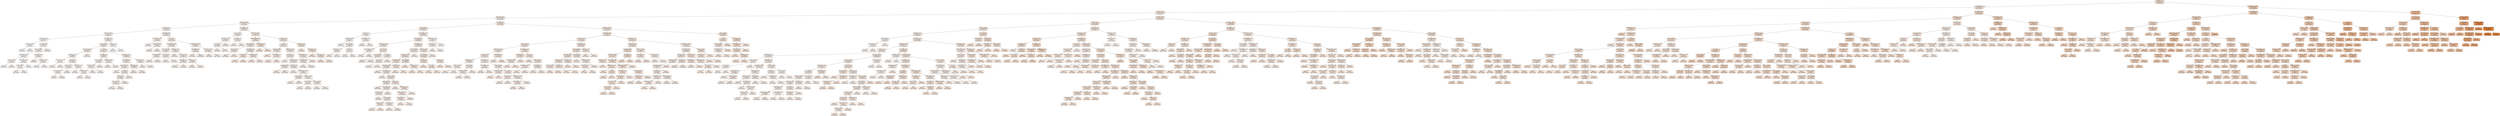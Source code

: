 digraph Tree {
node [shape=box, style="filled, rounded", color="black", fontname=helvetica] ;
edge [fontname=helvetica] ;
0 [label="OverallQual <= 7.5\nmse = 6440485011.94\nsamples = 745\nvalue = 180562.98", fillcolor="#fae6d8"] ;
1 [label="OverallQual <= 6.5\nmse = 2273952268.65\nsamples = 623\nvalue = 155559.04", fillcolor="#fbebdf"] ;
0 -> 1 [labeldistance=2.5, labelangle=45, headlabel="True"] ;
2 [label="GrLivArea <= 1211.5\nmse = 1387768697.96\nsamples = 479\nvalue = 140126.26", fillcolor="#fbede3"] ;
1 -> 2 ;
3 [label="BsmtFinSF1 <= 294.0\nmse = 690075843.41\nsamples = 220\nvalue = 118851.55", fillcolor="#fcf1e9"] ;
2 -> 3 ;
4 [label="TotalBsmtSF <= 883.0\nmse = 509654528.39\nsamples = 88\nvalue = 101608.11", fillcolor="#fdf4ee"] ;
3 -> 4 ;
5 [label="OverallCond <= 6.5\nmse = 351262293.14\nsamples = 54\nvalue = 92670.05", fillcolor="#fdf6f0"] ;
4 -> 5 ;
6 [label="YearBuilt <= 1935.0\nmse = 293462308.37\nsamples = 37\nvalue = 84571.96", fillcolor="#fdf7f2"] ;
5 -> 6 ;
7 [label="ExterCond_c <= 1.5\nmse = 111072665.29\nsamples = 11\nvalue = 72277.27", fillcolor="#fef9f6"] ;
6 -> 7 ;
8 [label="BsmtFinSF1 <= 101.5\nmse = 3062500.0\nsamples = 2\nvalue = 56750.0", fillcolor="#fefcfa"] ;
7 -> 8 ;
9 [label="mse = 0.0\nsamples = 1\nvalue = 55000.0", fillcolor="#fefcfb"] ;
8 -> 9 ;
10 [label="mse = 0.0\nsamples = 1\nvalue = 58500.0", fillcolor="#fefcfa"] ;
8 -> 10 ;
11 [label="GrLivArea <= 1168.0\nmse = 69592006.17\nsamples = 9\nvalue = 75727.78", fillcolor="#fef9f5"] ;
7 -> 11 ;
12 [label="LotArea <= 8624.0\nmse = 27360622.84\nsamples = 8\nvalue = 74123.53", fillcolor="#fef9f5"] ;
11 -> 12 ;
13 [label="EnclosedPorch <= 59.5\nmse = 13962900.0\nsamples = 5\nvalue = 70810.0", fillcolor="#fef9f6"] ;
12 -> 13 ;
14 [label="YearBuilt <= 1925.5\nmse = 8926875.0\nsamples = 2\nvalue = 74725.0", fillcolor="#fef9f5"] ;
13 -> 14 ;
15 [label="mse = 0.0\nsamples = 1\nvalue = 73000.0", fillcolor="#fef9f6"] ;
14 -> 15 ;
16 [label="mse = 0.0\nsamples = 1\nvalue = 79900.0", fillcolor="#fef8f4"] ;
14 -> 16 ;
17 [label="TotalBsmtSF <= 781.0\nmse = 290000.0\nsamples = 3\nvalue = 68200.0", fillcolor="#fefaf7"] ;
13 -> 17 ;
18 [label="YearBuilt <= 1923.5\nmse = 2400.0\nsamples = 2\nvalue = 68440.0", fillcolor="#fefaf7"] ;
17 -> 18 ;
19 [label="mse = 0.0\nsamples = 1\nvalue = 68400.0", fillcolor="#fefaf7"] ;
18 -> 19 ;
20 [label="mse = 0.0\nsamples = 1\nvalue = 68500.0", fillcolor="#fefaf7"] ;
18 -> 20 ;
21 [label="mse = 0.0\nsamples = 1\nvalue = 67000.0", fillcolor="#fefaf7"] ;
17 -> 21 ;
22 [label="TotalBsmtSF <= 515.0\nmse = 8408163.27\nsamples = 3\nvalue = 78857.14", fillcolor="#fef8f4"] ;
12 -> 22 ;
23 [label="mse = 0.0\nsamples = 1\nvalue = 83000.0", fillcolor="#fdf7f3"] ;
22 -> 23 ;
24 [label="EnclosedPorch <= 109.5\nmse = 2160000.0\nsamples = 2\nvalue = 77200.0", fillcolor="#fef8f5"] ;
22 -> 24 ;
25 [label="mse = 0.0\nsamples = 1\nvalue = 76000.0", fillcolor="#fef9f5"] ;
24 -> 25 ;
26 [label="mse = 0.0\nsamples = 1\nvalue = 79000.0", fillcolor="#fef8f4"] ;
24 -> 26 ;
27 [label="mse = 0.0\nsamples = 1\nvalue = 103000.0", fillcolor="#fdf4ed"] ;
11 -> 27 ;
28 [label="LandSlope_c <= 0.5\nmse = 273823416.54\nsamples = 26\nvalue = 90452.02", fillcolor="#fdf6f1"] ;
6 -> 28 ;
29 [label="LotArea <= 6627.5\nmse = 196030676.65\nsamples = 24\nvalue = 92397.73", fillcolor="#fdf6f0"] ;
28 -> 29 ;
30 [label="BsmtUnfSF <= 814.5\nmse = 37678684.81\nsamples = 10\nvalue = 83247.62", fillcolor="#fdf7f3"] ;
29 -> 30 ;
31 [label="HeatingQC_c <= 1.5\nmse = 18662500.0\nsamples = 9\nvalue = 82250.0", fillcolor="#fdf7f3"] ;
30 -> 31 ;
32 [label="OpenPorchSF <= 12.0\nmse = 46875.0\nsamples = 2\nvalue = 75375.0", fillcolor="#fef9f5"] ;
31 -> 32 ;
33 [label="mse = 0.0\nsamples = 1\nvalue = 75000.0", fillcolor="#fef9f5"] ;
32 -> 33 ;
34 [label="mse = 0.0\nsamples = 1\nvalue = 75500.0", fillcolor="#fef9f5"] ;
32 -> 34 ;
35 [label="1stFlrSF <= 651.0\nmse = 8545898.44\nsamples = 7\nvalue = 83968.75", fillcolor="#fdf7f3"] ;
31 -> 35 ;
36 [label="BsmtQual_c <= 2.5\nmse = 2395061.73\nsamples = 4\nvalue = 86277.78", fillcolor="#fdf7f2"] ;
35 -> 36 ;
37 [label="BsmtFinType1_c <= 2.5\nmse = 40000.0\nsamples = 2\nvalue = 84900.0", fillcolor="#fdf7f2"] ;
36 -> 37 ;
38 [label="mse = 0.0\nsamples = 1\nvalue = 84500.0", fillcolor="#fdf7f2"] ;
37 -> 38 ;
39 [label="mse = 0.0\nsamples = 1\nvalue = 85000.0", fillcolor="#fdf7f2"] ;
37 -> 39 ;
40 [label="mse = 0.0\nsamples = 2\nvalue = 88000.0", fillcolor="#fdf6f2"] ;
36 -> 40 ;
41 [label="SaleCondition_c <= 2.5\nmse = 785714.29\nsamples = 3\nvalue = 81000.0", fillcolor="#fdf8f3"] ;
35 -> 41 ;
42 [label="mse = 0.0\nsamples = 1\nvalue = 82000.0", fillcolor="#fdf7f3"] ;
41 -> 42 ;
43 [label="GarageArea <= 110.0\nmse = 62500.0\nsamples = 2\nvalue = 80250.0", fillcolor="#fef8f4"] ;
41 -> 43 ;
44 [label="mse = 0.0\nsamples = 1\nvalue = 80500.0", fillcolor="#fef8f4"] ;
43 -> 44 ;
45 [label="mse = 0.0\nsamples = 1\nvalue = 80000.0", fillcolor="#fef8f4"] ;
43 -> 45 ;
46 [label="mse = 0.0\nsamples = 1\nvalue = 103200.0", fillcolor="#fdf4ed"] ;
30 -> 46 ;
47 [label="Id <= 373.5\nmse = 194372060.49\nsamples = 14\nvalue = 100752.17", fillcolor="#fdf4ee"] ;
29 -> 47 ;
48 [label="OverallQual <= 4.5\nmse = 40895061.73\nsamples = 5\nvalue = 89722.22", fillcolor="#fdf6f1"] ;
47 -> 48 ;
49 [label="GrLivArea <= 950.5\nmse = 6860000.0\nsamples = 3\nvalue = 84300.0", fillcolor="#fdf7f3"] ;
48 -> 49 ;
50 [label="MSSubClass <= 25.0\nmse = 55555.56\nsamples = 2\nvalue = 82166.67", fillcolor="#fdf7f3"] ;
49 -> 50 ;
51 [label="mse = 0.0\nsamples = 1\nvalue = 82000.0", fillcolor="#fdf7f3"] ;
50 -> 51 ;
52 [label="mse = 0.0\nsamples = 1\nvalue = 82500.0", fillcolor="#fdf7f3"] ;
50 -> 52 ;
53 [label="mse = 0.0\nsamples = 1\nvalue = 87500.0", fillcolor="#fdf7f2"] ;
49 -> 53 ;
54 [label="GarageYrBlt <= 1948.5\nmse = 750000.0\nsamples = 2\nvalue = 96500.0", fillcolor="#fdf5ef"] ;
48 -> 54 ;
55 [label="mse = 0.0\nsamples = 1\nvalue = 95000.0", fillcolor="#fdf5f0"] ;
54 -> 55 ;
56 [label="mse = 0.0\nsamples = 1\nvalue = 97000.0", fillcolor="#fdf5ef"] ;
54 -> 56 ;
57 [label="Foundation_c <= 2.0\nmse = 164548163.27\nsamples = 9\nvalue = 107842.86", fillcolor="#fdf3ec"] ;
47 -> 57 ;
58 [label="TotRmsAbvGrd <= 5.5\nmse = 93289256.2\nsamples = 7\nvalue = 112727.27", fillcolor="#fcf2eb"] ;
57 -> 58 ;
59 [label="GarageArea <= 120.0\nmse = 11135802.47\nsamples = 5\nvalue = 108444.44", fillcolor="#fcf3ec"] ;
58 -> 59 ;
60 [label="mse = 0.0\nsamples = 1\nvalue = 100000.0", fillcolor="#fdf4ee"] ;
59 -> 60 ;
61 [label="MoSold <= 8.5\nmse = 2500000.0\nsamples = 4\nvalue = 109500.0", fillcolor="#fcf3ec"] ;
59 -> 61 ;
62 [label="FullBath <= 1.5\nmse = 555555.56\nsamples = 3\nvalue = 108666.67", fillcolor="#fcf3ec"] ;
61 -> 62 ;
63 [label="MasVnrArea <= 80.5\nmse = 222222.22\nsamples = 2\nvalue = 109333.33", fillcolor="#fcf3ec"] ;
62 -> 63 ;
64 [label="mse = 0.0\nsamples = 1\nvalue = 109000.0", fillcolor="#fcf3ec"] ;
63 -> 64 ;
65 [label="mse = 0.0\nsamples = 1\nvalue = 110000.0", fillcolor="#fcf3eb"] ;
63 -> 65 ;
66 [label="mse = 0.0\nsamples = 1\nvalue = 108000.0", fillcolor="#fdf3ec"] ;
62 -> 66 ;
67 [label="mse = 0.0\nsamples = 1\nvalue = 112000.0", fillcolor="#fcf2eb"] ;
61 -> 67 ;
68 [label="LotFrontage <= 65.0\nmse = 9000000.0\nsamples = 2\nvalue = 132000.0", fillcolor="#fcefe5"] ;
58 -> 68 ;
69 [label="mse = 0.0\nsamples = 1\nvalue = 135000.0", fillcolor="#fceee5"] ;
68 -> 69 ;
70 [label="mse = 0.0\nsamples = 1\nvalue = 129000.0", fillcolor="#fcefe6"] ;
68 -> 70 ;
71 [label="GarageCars <= 1.5\nmse = 17602222.22\nsamples = 2\nvalue = 89933.33", fillcolor="#fdf6f1"] ;
57 -> 71 ;
72 [label="mse = 0.0\nsamples = 1\nvalue = 84000.0", fillcolor="#fdf7f3"] ;
71 -> 72 ;
73 [label="mse = 0.0\nsamples = 1\nvalue = 92900.0", fillcolor="#fdf6f0"] ;
71 -> 73 ;
74 [label="Electrical_c <= 0.5\nmse = 69664062.25\nsamples = 2\nvalue = 47646.5", fillcolor="#fffefd"] ;
28 -> 74 ;
75 [label="mse = 0.0\nsamples = 1\nvalue = 55993.0", fillcolor="#fefcfa"] ;
74 -> 75 ;
76 [label="mse = 0.0\nsamples = 1\nvalue = 39300.0", fillcolor="#ffffff"] ;
74 -> 76 ;
77 [label="GarageArea <= 90.0\nmse = 73387587.94\nsamples = 17\nvalue = 108866.24", fillcolor="#fcf3ec"] ;
5 -> 77 ;
78 [label="BsmtFinType1_c <= 4.0\nmse = 39805000.0\nsamples = 3\nvalue = 92600.0", fillcolor="#fdf6f0"] ;
77 -> 78 ;
79 [label="mse = 0.0\nsamples = 1\nvalue = 82500.0", fillcolor="#fdf7f3"] ;
78 -> 79 ;
80 [label="TotalBsmtSF <= 822.0\nmse = 7735555.56\nsamples = 2\nvalue = 95966.67", fillcolor="#fdf5ef"] ;
78 -> 80 ;
81 [label="mse = 0.0\nsamples = 1\nvalue = 94000.0", fillcolor="#fdf5f0"] ;
80 -> 81 ;
82 [label="mse = 0.0\nsamples = 1\nvalue = 99900.0", fillcolor="#fdf4ee"] ;
80 -> 82 ;
83 [label="Id <= 717.5\nmse = 37882715.4\nsamples = 14\nvalue = 111035.07", fillcolor="#fcf2eb"] ;
77 -> 83 ;
84 [label="YearRemodAdd <= 1996.5\nmse = 11785886.45\nsamples = 10\nvalue = 107956.91", fillcolor="#fdf3ec"] ;
83 -> 84 ;
85 [label="MSSubClass <= 40.0\nmse = 3736035.92\nsamples = 4\nvalue = 104221.71", fillcolor="#fdf4ed"] ;
84 -> 85 ;
86 [label="LotFrontage <= 60.52\nmse = 562500.0\nsamples = 2\nvalue = 105750.0", fillcolor="#fdf3ed"] ;
85 -> 86 ;
87 [label="mse = 0.0\nsamples = 1\nvalue = 105000.0", fillcolor="#fdf3ed"] ;
86 -> 87 ;
88 [label="mse = 0.0\nsamples = 1\nvalue = 106500.0", fillcolor="#fdf3ec"] ;
86 -> 88 ;
89 [label="2ndFlrSF <= 424.5\nmse = 700928.0\nsamples = 2\nvalue = 102184.0", fillcolor="#fdf4ee"] ;
85 -> 89 ;
90 [label="mse = 0.0\nsamples = 1\nvalue = 102776.0", fillcolor="#fdf4ed"] ;
89 -> 90 ;
91 [label="mse = 0.0\nsamples = 1\nvalue = 101000.0", fillcolor="#fdf4ee"] ;
89 -> 91 ;
92 [label="Exterior2nd_c <= 9.5\nmse = 5993333.33\nsamples = 6\nvalue = 109700.0", fillcolor="#fcf3ec"] ;
84 -> 92 ;
93 [label="mse = 0.0\nsamples = 1\nvalue = 118000.0", fillcolor="#fcf1e9"] ;
92 -> 93 ;
94 [label="Foundation_c <= 1.0\nmse = 1149234.69\nsamples = 5\nvalue = 109107.14", fillcolor="#fcf3ec"] ;
92 -> 94 ;
95 [label="OverallQual <= 5.5\nmse = 43209.88\nsamples = 3\nvalue = 109888.89", fillcolor="#fcf3eb"] ;
94 -> 95 ;
96 [label="mse = 0.0\nsamples = 1\nvalue = 109500.0", fillcolor="#fcf3ec"] ;
95 -> 96 ;
97 [label="mse = 0.0\nsamples = 2\nvalue = 110000.0", fillcolor="#fcf3eb"] ;
95 -> 97 ;
98 [label="Foundation_c <= 2.5\nmse = 60000.0\nsamples = 2\nvalue = 107700.0", fillcolor="#fdf3ec"] ;
94 -> 98 ;
99 [label="mse = 0.0\nsamples = 1\nvalue = 108000.0", fillcolor="#fdf3ec"] ;
98 -> 99 ;
100 [label="mse = 0.0\nsamples = 1\nvalue = 107500.0", fillcolor="#fdf3ec"] ;
98 -> 100 ;
101 [label="YearRemodAdd <= 1980.0\nmse = 11937500.0\nsamples = 4\nvalue = 119500.0", fillcolor="#fcf1e9"] ;
83 -> 101 ;
102 [label="BsmtFinSF1 <= 95.5\nmse = 4860000.0\nsamples = 2\nvalue = 121800.0", fillcolor="#fcf0e8"] ;
101 -> 102 ;
103 [label="mse = 0.0\nsamples = 1\nvalue = 120000.0", fillcolor="#fcf1e9"] ;
102 -> 103 ;
104 [label="mse = 0.0\nsamples = 1\nvalue = 124500.0", fillcolor="#fcf0e7"] ;
102 -> 104 ;
105 [label="GarageArea <= 493.0\nmse = 222222.22\nsamples = 2\nvalue = 115666.67", fillcolor="#fcf2ea"] ;
101 -> 105 ;
106 [label="mse = 0.0\nsamples = 1\nvalue = 116000.0", fillcolor="#fcf1ea"] ;
105 -> 106 ;
107 [label="mse = 0.0\nsamples = 1\nvalue = 115000.0", fillcolor="#fcf2ea"] ;
105 -> 107 ;
108 [label="OverallCond <= 4.5\nmse = 364843017.88\nsamples = 34\nvalue = 118809.66", fillcolor="#fcf1e9"] ;
4 -> 108 ;
109 [label="MoSold <= 7.5\nmse = 219201388.89\nsamples = 5\nvalue = 84583.33", fillcolor="#fdf7f2"] ;
108 -> 109 ;
110 [label="BsmtFinSF1 <= 125.0\nmse = 61166666.67\nsamples = 3\nvalue = 97500.0", fillcolor="#fdf5ef"] ;
109 -> 110 ;
111 [label="Id <= 910.5\nmse = 1000000.0\nsamples = 2\nvalue = 92000.0", fillcolor="#fdf6f0"] ;
110 -> 111 ;
112 [label="mse = 0.0\nsamples = 1\nvalue = 93000.0", fillcolor="#fdf6f0"] ;
111 -> 112 ;
113 [label="mse = 0.0\nsamples = 1\nvalue = 91000.0", fillcolor="#fdf6f1"] ;
111 -> 113 ;
114 [label="mse = 0.0\nsamples = 1\nvalue = 108500.0", fillcolor="#fcf3ec"] ;
110 -> 114 ;
115 [label="BsmtQual_c <= 2.0\nmse = 43555555.56\nsamples = 2\nvalue = 71666.67", fillcolor="#fef9f6"] ;
109 -> 115 ;
116 [label="mse = 0.0\nsamples = 1\nvalue = 67000.0", fillcolor="#fefaf7"] ;
115 -> 116 ;
117 [label="mse = 0.0\nsamples = 1\nvalue = 81000.0", fillcolor="#fdf8f3"] ;
115 -> 117 ;
118 [label="BsmtUnfSF <= 296.0\nmse = 214798904.79\nsamples = 29\nvalue = 123178.98", fillcolor="#fcf0e8"] ;
108 -> 118 ;
119 [label="YearRemodAdd <= 2000.5\nmse = 52093025.0\nsamples = 8\nvalue = 138365.0", fillcolor="#fbeee4"] ;
118 -> 119 ;
120 [label="OpenPorchSF <= 10.0\nmse = 16035585.94\nsamples = 6\nvalue = 135331.25", fillcolor="#fceee4"] ;
119 -> 120 ;
121 [label="GrLivArea <= 916.0\nmse = 1050625.0\nsamples = 2\nvalue = 129225.0", fillcolor="#fcefe6"] ;
120 -> 121 ;
122 [label="mse = 0.0\nsamples = 1\nvalue = 128200.0", fillcolor="#fcefe6"] ;
121 -> 122 ;
123 [label="mse = 0.0\nsamples = 1\nvalue = 130250.0", fillcolor="#fcefe6"] ;
121 -> 123 ;
124 [label="BsmtFinSF1 <= 202.0\nmse = 4458888.89\nsamples = 4\nvalue = 137366.67", fillcolor="#fbeee4"] ;
120 -> 124 ;
125 [label="MasVnrType_c <= 1.5\nmse = 7500.0\nsamples = 2\nvalue = 138850.0", fillcolor="#fbede3"] ;
124 -> 125 ;
126 [label="mse = 0.0\nsamples = 1\nvalue = 139000.0", fillcolor="#fbede3"] ;
125 -> 126 ;
127 [label="mse = 0.0\nsamples = 1\nvalue = 138800.0", fillcolor="#fbede3"] ;
125 -> 127 ;
128 [label="GarageYrBlt <= 1986.5\nmse = 160000.0\nsamples = 2\nvalue = 134400.0", fillcolor="#fceee5"] ;
124 -> 128 ;
129 [label="mse = 0.0\nsamples = 1\nvalue = 134000.0", fillcolor="#fceee5"] ;
128 -> 129 ;
130 [label="mse = 0.0\nsamples = 1\nvalue = 134800.0", fillcolor="#fceee5"] ;
128 -> 130 ;
131 [label="BsmtExposure_c <= 2.5\nmse = 12250000.0\nsamples = 2\nvalue = 150500.0", fillcolor="#fbebe0"] ;
119 -> 131 ;
132 [label="mse = 0.0\nsamples = 1\nvalue = 154000.0", fillcolor="#fbebdf"] ;
131 -> 132 ;
133 [label="mse = 0.0\nsamples = 1\nvalue = 147000.0", fillcolor="#fbece1"] ;
131 -> 133 ;
134 [label="HalfBath <= 0.5\nmse = 179599497.69\nsamples = 21\nvalue = 119074.65", fillcolor="#fcf1e9"] ;
118 -> 134 ;
135 [label="Id <= 167.5\nmse = 103182749.27\nsamples = 17\nvalue = 116114.0", fillcolor="#fcf1ea"] ;
134 -> 135 ;
136 [label="GarageArea <= 297.5\nmse = 20636718.75\nsamples = 3\nvalue = 128062.5", fillcolor="#fcefe6"] ;
135 -> 136 ;
137 [label="mse = 0.0\nsamples = 1\nvalue = 135750.0", fillcolor="#fbeee4"] ;
136 -> 137 ;
138 [label="BsmtFinType1_c <= 2.5\nmse = 1250000.0\nsamples = 2\nvalue = 125500.0", fillcolor="#fcf0e7"] ;
136 -> 138 ;
139 [label="mse = 0.0\nsamples = 1\nvalue = 128000.0", fillcolor="#fcefe6"] ;
138 -> 139 ;
140 [label="mse = 0.0\nsamples = 1\nvalue = 125000.0", fillcolor="#fcf0e7"] ;
138 -> 140 ;
141 [label="OpenPorchSF <= 85.0\nmse = 69292845.13\nsamples = 14\nvalue = 112290.48", fillcolor="#fcf2eb"] ;
135 -> 141 ;
142 [label="BsmtQual_c <= 2.0\nmse = 53109046.65\nsamples = 11\nvalue = 109320.37", fillcolor="#fcf3ec"] ;
141 -> 142 ;
143 [label="mse = 0.0\nsamples = 1\nvalue = 89471.0", fillcolor="#fdf6f1"] ;
142 -> 143 ;
144 [label="TotalBsmtSF <= 897.5\nmse = 32954761.88\nsamples = 10\nvalue = 110423.11", fillcolor="#fcf2eb"] ;
142 -> 144 ;
145 [label="LotFrontage <= 74.5\nmse = 9000000.0\nsamples = 2\nvalue = 122000.0", fillcolor="#fcf0e8"] ;
144 -> 145 ;
146 [label="mse = 0.0\nsamples = 1\nvalue = 119000.0", fillcolor="#fcf1e9"] ;
145 -> 146 ;
147 [label="mse = 0.0\nsamples = 1\nvalue = 125000.0", fillcolor="#fcf0e7"] ;
145 -> 147 ;
148 [label="ExterQual_c <= 2.5\nmse = 17101932.0\nsamples = 8\nvalue = 108976.0", fillcolor="#fcf3ec"] ;
144 -> 148 ;
149 [label="mse = 0.0\nsamples = 1\nvalue = 100000.0", fillcolor="#fdf4ee"] ;
148 -> 149 ;
150 [label="YearRemodAdd <= 1956.0\nmse = 6391011.92\nsamples = 7\nvalue = 110258.29", fillcolor="#fcf3eb"] ;
148 -> 150 ;
151 [label="BsmtCond_c <= 1.5\nmse = 1000000.0\nsamples = 2\nvalue = 114000.0", fillcolor="#fcf2ea"] ;
150 -> 151 ;
152 [label="mse = 0.0\nsamples = 1\nvalue = 113000.0", fillcolor="#fcf2eb"] ;
151 -> 152 ;
153 [label="mse = 0.0\nsamples = 1\nvalue = 115000.0", fillcolor="#fcf2ea"] ;
151 -> 153 ;
154 [label="GarageArea <= 326.0\nmse = 707178.24\nsamples = 5\nvalue = 108761.6", fillcolor="#fcf3ec"] ;
150 -> 154 ;
155 [label="LotArea <= 7489.0\nmse = 1600.0\nsamples = 3\nvalue = 107980.0", fillcolor="#fdf3ec"] ;
154 -> 155 ;
156 [label="mse = 0.0\nsamples = 1\nvalue = 107900.0", fillcolor="#fdf3ec"] ;
155 -> 156 ;
157 [label="mse = 0.0\nsamples = 2\nvalue = 108000.0", fillcolor="#fdf3ec"] ;
155 -> 157 ;
158 [label="GrLivArea <= 1051.5\nmse = 190959.36\nsamples = 2\nvalue = 109543.2", fillcolor="#fcf3ec"] ;
154 -> 158 ;
159 [label="mse = 0.0\nsamples = 1\nvalue = 109008.0", fillcolor="#fcf3ec"] ;
158 -> 159 ;
160 [label="mse = 0.0\nsamples = 1\nvalue = 109900.0", fillcolor="#fcf3eb"] ;
158 -> 160 ;
161 [label="WoodDeckSF <= 77.0\nmse = 4145920.14\nsamples = 3\nvalue = 121695.83", fillcolor="#fcf0e8"] ;
141 -> 161 ;
162 [label="LotFrontage <= 70.02\nmse = 160000.0\nsamples = 2\nvalue = 120800.0", fillcolor="#fcf1e8"] ;
161 -> 162 ;
163 [label="mse = 0.0\nsamples = 1\nvalue = 120000.0", fillcolor="#fcf1e9"] ;
162 -> 163 ;
164 [label="mse = 0.0\nsamples = 1\nvalue = 121000.0", fillcolor="#fcf1e8"] ;
162 -> 164 ;
165 [label="mse = 0.0\nsamples = 1\nvalue = 126175.0", fillcolor="#fcf0e7"] ;
161 -> 165 ;
166 [label="SaleType_c <= 4.0\nmse = 141125000.0\nsamples = 4\nvalue = 143500.0", fillcolor="#fbede2"] ;
134 -> 166 ;
167 [label="mse = 0.0\nsamples = 1\nvalue = 126500.0", fillcolor="#fcf0e7"] ;
166 -> 167 ;
168 [label="MasVnrType_c <= 1.5\nmse = 59722222.22\nsamples = 3\nvalue = 149166.67", fillcolor="#fbece1"] ;
166 -> 168 ;
169 [label="mse = 0.0\nsamples = 1\nvalue = 160000.0", fillcolor="#fbeade"] ;
168 -> 169 ;
170 [label="LotConfig_c <= 2.0\nmse = 1562500.0\nsamples = 2\nvalue = 143750.0", fillcolor="#fbede2"] ;
168 -> 170 ;
171 [label="mse = 0.0\nsamples = 1\nvalue = 145000.0", fillcolor="#fbece2"] ;
170 -> 171 ;
172 [label="mse = 0.0\nsamples = 1\nvalue = 142500.0", fillcolor="#fbede2"] ;
170 -> 172 ;
173 [label="1stFlrSF <= 907.0\nmse = 406859519.51\nsamples = 132\nvalue = 132628.52", fillcolor="#fcefe5"] ;
3 -> 173 ;
174 [label="LotArea <= 4348.0\nmse = 429688343.72\nsamples = 46\nvalue = 117681.09", fillcolor="#fcf1e9"] ;
173 -> 174 ;
175 [label="MoSold <= 7.5\nmse = 15684400.0\nsamples = 7\nvalue = 86040.0", fillcolor="#fdf7f2"] ;
174 -> 175 ;
176 [label="GarageArea <= 132.0\nmse = 5156326.53\nsamples = 5\nvalue = 83771.43", fillcolor="#fdf7f3"] ;
175 -> 176 ;
177 [label="mse = 0.0\nsamples = 1\nvalue = 79000.0", fillcolor="#fef8f4"] ;
176 -> 177 ;
178 [label="YearBuilt <= 1972.0\nmse = 1588888.89\nsamples = 4\nvalue = 84566.67", fillcolor="#fdf7f2"] ;
176 -> 178 ;
179 [label="GarageType_c <= 3.0\nmse = 80000.0\nsamples = 2\nvalue = 85800.0", fillcolor="#fdf7f2"] ;
178 -> 179 ;
180 [label="mse = 0.0\nsamples = 1\nvalue = 86000.0", fillcolor="#fdf7f2"] ;
179 -> 180 ;
181 [label="mse = 0.0\nsamples = 1\nvalue = 85400.0", fillcolor="#fdf7f2"] ;
179 -> 181 ;
182 [label="MoSold <= 5.5\nmse = 55555.56\nsamples = 2\nvalue = 83333.33", fillcolor="#fdf7f3"] ;
178 -> 182 ;
183 [label="mse = 0.0\nsamples = 1\nvalue = 83500.0", fillcolor="#fdf7f3"] ;
182 -> 183 ;
184 [label="mse = 0.0\nsamples = 1\nvalue = 83000.0", fillcolor="#fdf7f3"] ;
182 -> 184 ;
185 [label="SaleCondition_c <= 2.0\nmse = 222222.22\nsamples = 2\nvalue = 91333.33", fillcolor="#fdf6f1"] ;
175 -> 185 ;
186 [label="mse = 0.0\nsamples = 1\nvalue = 92000.0", fillcolor="#fdf6f0"] ;
185 -> 186 ;
187 [label="mse = 0.0\nsamples = 1\nvalue = 91000.0", fillcolor="#fdf6f1"] ;
185 -> 187 ;
188 [label="EnclosedPorch <= 112.5\nmse = 295864404.27\nsamples = 39\nvalue = 123232.16", fillcolor="#fcf0e8"] ;
174 -> 188 ;
189 [label="OverallQual <= 4.5\nmse = 190358810.87\nsamples = 36\nvalue = 125682.41", fillcolor="#fcf0e7"] ;
188 -> 189 ;
190 [label="GarageArea <= 298.0\nmse = 162979289.94\nsamples = 8\nvalue = 111288.46", fillcolor="#fcf2eb"] ;
189 -> 190 ;
191 [label="YearRemodAdd <= 1964.5\nmse = 32000000.0\nsamples = 2\nvalue = 92000.0", fillcolor="#fdf6f0"] ;
190 -> 191 ;
192 [label="mse = 0.0\nsamples = 1\nvalue = 100000.0", fillcolor="#fdf4ee"] ;
191 -> 192 ;
193 [label="mse = 0.0\nsamples = 1\nvalue = 88000.0", fillcolor="#fdf6f2"] ;
191 -> 193 ;
194 [label="1stFlrSF <= 851.5\nmse = 57175625.0\nsamples = 6\nvalue = 117075.0", fillcolor="#fcf1e9"] ;
190 -> 194 ;
195 [label="GrLivArea <= 1014.0\nmse = 22562500.0\nsamples = 2\nvalue = 124750.0", fillcolor="#fcf0e7"] ;
194 -> 195 ;
196 [label="mse = 0.0\nsamples = 1\nvalue = 129500.0", fillcolor="#fcefe6"] ;
195 -> 196 ;
197 [label="mse = 0.0\nsamples = 1\nvalue = 120000.0", fillcolor="#fcf1e9"] ;
195 -> 197 ;
198 [label="Id <= 1208.0\nmse = 14800347.22\nsamples = 4\nvalue = 111958.33", fillcolor="#fcf2eb"] ;
194 -> 198 ;
199 [label="MoSold <= 4.5\nmse = 250000.0\nsamples = 3\nvalue = 110250.0", fillcolor="#fcf3eb"] ;
198 -> 199 ;
200 [label="mse = 0.0\nsamples = 1\nvalue = 111250.0", fillcolor="#fcf2eb"] ;
199 -> 200 ;
201 [label="mse = 0.0\nsamples = 2\nvalue = 110000.0", fillcolor="#fcf3eb"] ;
199 -> 201 ;
202 [label="mse = 0.0\nsamples = 1\nvalue = 120500.0", fillcolor="#fcf1e9"] ;
198 -> 202 ;
203 [label="Foundation_c <= 1.5\nmse = 112517608.57\nsamples = 28\nvalue = 130246.34", fillcolor="#fcefe6"] ;
189 -> 203 ;
204 [label="BsmtUnfSF <= 452.0\nmse = 77466134.07\nsamples = 22\nvalue = 127148.48", fillcolor="#fcf0e7"] ;
203 -> 204 ;
205 [label="WoodDeckSF <= 227.5\nmse = 56134677.73\nsamples = 21\nvalue = 127996.88", fillcolor="#fcefe6"] ;
204 -> 205 ;
206 [label="BsmtHalfBath <= 0.5\nmse = 40053840.67\nsamples = 18\nvalue = 126582.76", fillcolor="#fcf0e7"] ;
205 -> 206 ;
207 [label="SaleCondition_c <= 0.5\nmse = 27351584.0\nsamples = 16\nvalue = 125004.0", fillcolor="#fcf0e7"] ;
206 -> 207 ;
208 [label="mse = 0.0\nsamples = 1\nvalue = 110000.0", fillcolor="#fcf3eb"] ;
207 -> 208 ;
209 [label="GarageCars <= 0.5\nmse = 18720399.31\nsamples = 15\nvalue = 125629.17", fillcolor="#fcf0e7"] ;
207 -> 209 ;
210 [label="mse = 0.0\nsamples = 1\nvalue = 112000.0", fillcolor="#fcf2eb"] ;
209 -> 210 ;
211 [label="LotArea <= 8599.5\nmse = 11106918.71\nsamples = 14\nvalue = 126221.74", fillcolor="#fcf0e7"] ;
209 -> 211 ;
212 [label="BsmtQual_c <= 2.5\nmse = 6965714.29\nsamples = 9\nvalue = 124600.0", fillcolor="#fcf0e7"] ;
211 -> 212 ;
213 [label="mse = 0.0\nsamples = 1\nvalue = 129500.0", fillcolor="#fcefe6"] ;
212 -> 213 ;
214 [label="MSZoning_c <= 3.5\nmse = 3458055.56\nsamples = 8\nvalue = 123783.33", fillcolor="#fcf0e8"] ;
212 -> 214 ;
215 [label="OverallCond <= 5.5\nmse = 1562400.0\nsamples = 6\nvalue = 124440.0", fillcolor="#fcf0e7"] ;
214 -> 215 ;
216 [label="mse = 0.0\nsamples = 2\nvalue = 123000.0", fillcolor="#fcf0e8"] ;
215 -> 216 ;
217 [label="GrLivArea <= 859.0\nmse = 300000.0\nsamples = 4\nvalue = 125400.0", fillcolor="#fcf0e7"] ;
215 -> 217 ;
218 [label="YearBuilt <= 1977.0\nmse = 40000.0\nsamples = 2\nvalue = 124700.0", fillcolor="#fcf0e7"] ;
217 -> 218 ;
219 [label="mse = 0.0\nsamples = 1\nvalue = 124900.0", fillcolor="#fcf0e7"] ;
218 -> 219 ;
220 [label="mse = 0.0\nsamples = 1\nvalue = 124500.0", fillcolor="#fcf0e7"] ;
218 -> 220 ;
221 [label="MasVnrType_c <= 1.5\nmse = 62500.0\nsamples = 2\nvalue = 125750.0", fillcolor="#fcf0e7"] ;
217 -> 221 ;
222 [label="mse = 0.0\nsamples = 1\nvalue = 125500.0", fillcolor="#fcf0e7"] ;
221 -> 222 ;
223 [label="mse = 0.0\nsamples = 1\nvalue = 126000.0", fillcolor="#fcf0e7"] ;
221 -> 223 ;
224 [label="mse = 0.0\nsamples = 2\nvalue = 120500.0", fillcolor="#fcf1e9"] ;
214 -> 224 ;
225 [label="MoSold <= 3.5\nmse = 7093580.25\nsamples = 5\nvalue = 128744.44", fillcolor="#fcefe6"] ;
211 -> 225 ;
226 [label="mse = 0.0\nsamples = 1\nvalue = 122000.0", fillcolor="#fcf0e8"] ;
225 -> 226 ;
227 [label="MiscFeature_c <= 2.0\nmse = 1583593.75\nsamples = 4\nvalue = 129587.5", fillcolor="#fcefe6"] ;
225 -> 227 ;
228 [label="Neighborhood_c <= 11.5\nmse = 174722.22\nsamples = 3\nvalue = 130283.33", fillcolor="#fcefe6"] ;
227 -> 228 ;
229 [label="TotRmsAbvGrd <= 5.5\nmse = 55555.56\nsamples = 2\nvalue = 130666.67", fillcolor="#fcefe6"] ;
228 -> 229 ;
230 [label="mse = 0.0\nsamples = 1\nvalue = 131000.0", fillcolor="#fcefe6"] ;
229 -> 230 ;
231 [label="mse = 0.0\nsamples = 1\nvalue = 130500.0", fillcolor="#fcefe6"] ;
229 -> 231 ;
232 [label="mse = 0.0\nsamples = 1\nvalue = 129900.0", fillcolor="#fcefe6"] ;
228 -> 232 ;
233 [label="mse = 0.0\nsamples = 1\nvalue = 127500.0", fillcolor="#fcefe7"] ;
227 -> 233 ;
234 [label="OverallCond <= 7.5\nmse = 6502500.0\nsamples = 2\nvalue = 136450.0", fillcolor="#fbeee4"] ;
206 -> 234 ;
235 [label="mse = 0.0\nsamples = 1\nvalue = 139000.0", fillcolor="#fbede3"] ;
234 -> 235 ;
236 [label="mse = 0.0\nsamples = 1\nvalue = 133900.0", fillcolor="#fceee5"] ;
234 -> 236 ;
237 [label="LotArea <= 8815.0\nmse = 5388888.89\nsamples = 3\nvalue = 141666.67", fillcolor="#fbede3"] ;
205 -> 237 ;
238 [label="mse = 0.0\nsamples = 1\nvalue = 138500.0", fillcolor="#fbeee4"] ;
237 -> 238 ;
239 [label="GarageFinish_c <= 1.5\nmse = 562500.0\nsamples = 2\nvalue = 143250.0", fillcolor="#fbede2"] ;
237 -> 239 ;
240 [label="mse = 0.0\nsamples = 1\nvalue = 144000.0", fillcolor="#fbede2"] ;
239 -> 240 ;
241 [label="mse = 0.0\nsamples = 1\nvalue = 142500.0", fillcolor="#fbede2"] ;
239 -> 241 ;
242 [label="mse = 0.0\nsamples = 1\nvalue = 100000.0", fillcolor="#fdf4ee"] ;
204 -> 242 ;
243 [label="BsmtUnfSF <= 187.5\nmse = 54224375.0\nsamples = 6\nvalue = 143025.0", fillcolor="#fbede2"] ;
203 -> 243 ;
244 [label="YrSold <= 2008.5\nmse = 13265555.56\nsamples = 5\nvalue = 146866.67", fillcolor="#fbece1"] ;
243 -> 244 ;
245 [label="OverallQual <= 5.5\nmse = 135000.0\nsamples = 3\nvalue = 149300.0", fillcolor="#fbece1"] ;
244 -> 245 ;
246 [label="mse = 0.0\nsamples = 1\nvalue = 149900.0", fillcolor="#fbece0"] ;
245 -> 246 ;
247 [label="Id <= 823.0\nmse = 20000.0\nsamples = 2\nvalue = 149100.0", fillcolor="#fbece1"] ;
245 -> 247 ;
248 [label="mse = 0.0\nsamples = 1\nvalue = 149000.0", fillcolor="#fbece1"] ;
247 -> 248 ;
249 [label="mse = 0.0\nsamples = 1\nvalue = 149300.0", fillcolor="#fbece1"] ;
247 -> 249 ;
250 [label="MoSold <= 5.5\nmse = 4000000.0\nsamples = 2\nvalue = 142000.0", fillcolor="#fbede3"] ;
244 -> 250 ;
251 [label="mse = 0.0\nsamples = 1\nvalue = 140000.0", fillcolor="#fbede3"] ;
250 -> 251 ;
252 [label="mse = 0.0\nsamples = 1\nvalue = 144000.0", fillcolor="#fbede2"] ;
250 -> 252 ;
253 [label="mse = 0.0\nsamples = 1\nvalue = 131500.0", fillcolor="#fcefe5"] ;
243 -> 253 ;
254 [label="TotalBsmtSF <= 740.0\nmse = 141691930.89\nsamples = 3\nvalue = 79127.67", fillcolor="#fef8f4"] ;
188 -> 254 ;
255 [label="Foundation_c <= 0.5\nmse = 2250000.0\nsamples = 2\nvalue = 87500.0", fillcolor="#fdf7f2"] ;
254 -> 255 ;
256 [label="mse = 0.0\nsamples = 1\nvalue = 86000.0", fillcolor="#fdf7f2"] ;
255 -> 256 ;
257 [label="mse = 0.0\nsamples = 1\nvalue = 89000.0", fillcolor="#fdf6f1"] ;
255 -> 257 ;
258 [label="mse = 0.0\nsamples = 1\nvalue = 62383.0", fillcolor="#fefbf9"] ;
254 -> 258 ;
259 [label="TotalBsmtSF <= 1123.5\nmse = 214762200.69\nsamples = 86\nvalue = 140514.17", fillcolor="#fbede3"] ;
173 -> 259 ;
260 [label="GarageArea <= 438.0\nmse = 153782139.31\nsamples = 77\nvalue = 138270.09", fillcolor="#fbeee4"] ;
259 -> 260 ;
261 [label="OverallCond <= 6.5\nmse = 111833967.22\nsamples = 37\nvalue = 132908.06", fillcolor="#fcefe5"] ;
260 -> 261 ;
262 [label="LotArea <= 10151.0\nmse = 81085093.75\nsamples = 24\nvalue = 128512.5", fillcolor="#fcefe6"] ;
261 -> 262 ;
263 [label="TotalBsmtSF <= 1053.0\nmse = 71366041.67\nsamples = 16\nvalue = 123875.0", fillcolor="#fcf0e8"] ;
262 -> 263 ;
264 [label="GrLivArea <= 968.5\nmse = 33395374.15\nsamples = 14\nvalue = 121428.57", fillcolor="#fcf1e8"] ;
263 -> 264 ;
265 [label="GarageType_c <= 3.0\nmse = 6593580.25\nsamples = 5\nvalue = 116655.56", fillcolor="#fcf1ea"] ;
264 -> 265 ;
266 [label="YearBuilt <= 1957.5\nmse = 750000.0\nsamples = 2\nvalue = 114000.0", fillcolor="#fcf2ea"] ;
265 -> 266 ;
267 [label="mse = 0.0\nsamples = 1\nvalue = 112500.0", fillcolor="#fcf2eb"] ;
266 -> 267 ;
268 [label="mse = 0.0\nsamples = 1\nvalue = 114500.0", fillcolor="#fcf2ea"] ;
266 -> 268 ;
269 [label="YrSold <= 2008.0\nmse = 1113600.0\nsamples = 3\nvalue = 118780.0", fillcolor="#fcf1e9"] ;
265 -> 269 ;
270 [label="GarageYrBlt <= 1980.0\nmse = 35555.56\nsamples = 2\nvalue = 119633.33", fillcolor="#fcf1e9"] ;
269 -> 270 ;
271 [label="mse = 0.0\nsamples = 1\nvalue = 119900.0", fillcolor="#fcf1e9"] ;
270 -> 271 ;
272 [label="mse = 0.0\nsamples = 1\nvalue = 119500.0", fillcolor="#fcf1e9"] ;
270 -> 272 ;
273 [label="mse = 0.0\nsamples = 1\nvalue = 117500.0", fillcolor="#fcf1e9"] ;
269 -> 273 ;
274 [label="Condition1_c <= 1.5\nmse = 23595763.89\nsamples = 9\nvalue = 125008.33", fillcolor="#fcf0e7"] ;
264 -> 274 ;
275 [label="MasVnrType_c <= 1.0\nmse = 55555.56\nsamples = 2\nvalue = 118333.33", fillcolor="#fcf1e9"] ;
274 -> 275 ;
276 [label="mse = 0.0\nsamples = 1\nvalue = 118500.0", fillcolor="#fcf1e9"] ;
275 -> 276 ;
277 [label="mse = 0.0\nsamples = 1\nvalue = 118000.0", fillcolor="#fcf1e9"] ;
275 -> 277 ;
278 [label="LotArea <= 8215.0\nmse = 11640000.0\nsamples = 7\nvalue = 127233.33", fillcolor="#fcf0e7"] ;
274 -> 278 ;
279 [label="GarageYrBlt <= 1953.5\nmse = 722500.0\nsamples = 2\nvalue = 132850.0", fillcolor="#fcefe5"] ;
278 -> 279 ;
280 [label="mse = 0.0\nsamples = 1\nvalue = 132000.0", fillcolor="#fcefe5"] ;
279 -> 280 ;
281 [label="mse = 0.0\nsamples = 1\nvalue = 133700.0", fillcolor="#fceee5"] ;
279 -> 281 ;
282 [label="Id <= 732.5\nmse = 3170612.24\nsamples = 5\nvalue = 125628.57", fillcolor="#fcf0e7"] ;
278 -> 282 ;
283 [label="YearBuilt <= 1968.5\nmse = 62500.0\nsamples = 2\nvalue = 124250.0", fillcolor="#fcf0e7"] ;
282 -> 283 ;
284 [label="mse = 0.0\nsamples = 1\nvalue = 124500.0", fillcolor="#fcf0e7"] ;
283 -> 284 ;
285 [label="mse = 0.0\nsamples = 1\nvalue = 124000.0", fillcolor="#fcf0e8"] ;
283 -> 285 ;
286 [label="GarageYrBlt <= 1987.25\nmse = 1402222.22\nsamples = 3\nvalue = 127466.67", fillcolor="#fcefe7"] ;
282 -> 286 ;
287 [label="SaleCondition_c <= 2.5\nmse = 490000.0\nsamples = 2\nvalue = 128200.0", fillcolor="#fcefe6"] ;
286 -> 287 ;
288 [label="mse = 0.0\nsamples = 1\nvalue = 127500.0", fillcolor="#fcefe7"] ;
287 -> 288 ;
289 [label="mse = 0.0\nsamples = 1\nvalue = 128900.0", fillcolor="#fcefe6"] ;
287 -> 289 ;
290 [label="mse = 0.0\nsamples = 1\nvalue = 126000.0", fillcolor="#fcf0e7"] ;
286 -> 290 ;
291 [label="BsmtFinSF1 <= 810.5\nmse = 2000000.0\nsamples = 2\nvalue = 141000.0", fillcolor="#fbede3"] ;
263 -> 291 ;
292 [label="mse = 0.0\nsamples = 1\nvalue = 142000.0", fillcolor="#fbede3"] ;
291 -> 292 ;
293 [label="mse = 0.0\nsamples = 1\nvalue = 139000.0", fillcolor="#fbede3"] ;
291 -> 293 ;
294 [label="BsmtFinType1_c <= 0.5\nmse = 15014648.44\nsamples = 8\nvalue = 135468.75", fillcolor="#fceee4"] ;
262 -> 294 ;
295 [label="GarageType_c <= 3.0\nmse = 2888888.89\nsamples = 3\nvalue = 141666.67", fillcolor="#fbede3"] ;
294 -> 295 ;
296 [label="GarageYrBlt <= 1959.0\nmse = 250000.0\nsamples = 2\nvalue = 140500.0", fillcolor="#fbede3"] ;
295 -> 296 ;
297 [label="mse = 0.0\nsamples = 1\nvalue = 140000.0", fillcolor="#fbede3"] ;
296 -> 297 ;
298 [label="mse = 0.0\nsamples = 1\nvalue = 141000.0", fillcolor="#fbede3"] ;
296 -> 298 ;
299 [label="mse = 0.0\nsamples = 1\nvalue = 144000.0", fillcolor="#fbede2"] ;
295 -> 299 ;
300 [label="Id <= 414.0\nmse = 6902366.86\nsamples = 5\nvalue = 134038.46", fillcolor="#fceee5"] ;
294 -> 300 ;
301 [label="mse = 0.0\nsamples = 1\nvalue = 129500.0", fillcolor="#fcefe6"] ;
300 -> 301 ;
302 [label="LotArea <= 10432.0\nmse = 940000.0\nsamples = 4\nvalue = 135400.0", fillcolor="#fceee4"] ;
300 -> 302 ;
303 [label="GarageYrBlt <= 1959.0\nmse = 61224.49\nsamples = 2\nvalue = 134785.71", fillcolor="#fceee5"] ;
302 -> 303 ;
304 [label="mse = 0.0\nsamples = 1\nvalue = 135000.0", fillcolor="#fceee5"] ;
303 -> 304 ;
305 [label="mse = 0.0\nsamples = 1\nvalue = 134500.0", fillcolor="#fceee5"] ;
303 -> 305 ;
306 [label="TotRmsAbvGrd <= 5.0\nmse = 55555.56\nsamples = 2\nvalue = 136833.33", fillcolor="#fbeee4"] ;
302 -> 306 ;
307 [label="mse = 0.0\nsamples = 1\nvalue = 137000.0", fillcolor="#fbeee4"] ;
306 -> 307 ;
308 [label="mse = 0.0\nsamples = 1\nvalue = 136500.0", fillcolor="#fbeee4"] ;
306 -> 308 ;
309 [label="GarageArea <= 375.0\nmse = 68740909.09\nsamples = 13\nvalue = 140900.0", fillcolor="#fbede3"] ;
261 -> 309 ;
310 [label="OpenPorchSF <= 8.0\nmse = 45909806.09\nsamples = 11\nvalue = 143042.11", fillcolor="#fbede2"] ;
309 -> 310 ;
311 [label="BsmtUnfSF <= 318.5\nmse = 16128266.67\nsamples = 7\nvalue = 145920.0", fillcolor="#fbece2"] ;
310 -> 311 ;
312 [label="HeatingQC_c <= 1.0\nmse = 3467430.56\nsamples = 5\nvalue = 144158.33", fillcolor="#fbede2"] ;
311 -> 312 ;
313 [label="LotArea <= 10126.5\nmse = 55555.56\nsamples = 3\nvalue = 145166.67", fillcolor="#fbece2"] ;
312 -> 313 ;
314 [label="mse = 0.0\nsamples = 1\nvalue = 145500.0", fillcolor="#fbece2"] ;
313 -> 314 ;
315 [label="mse = 0.0\nsamples = 2\nvalue = 145000.0", fillcolor="#fbece2"] ;
313 -> 315 ;
316 [label="OverallQual <= 5.5\nmse = 1502222.22\nsamples = 2\nvalue = 141133.33", fillcolor="#fbede3"] ;
312 -> 316 ;
317 [label="mse = 0.0\nsamples = 1\nvalue = 139400.0", fillcolor="#fbede3"] ;
316 -> 317 ;
318 [label="mse = 0.0\nsamples = 1\nvalue = 142000.0", fillcolor="#fbede3"] ;
316 -> 318 ;
319 [label="BsmtQual_c <= 2.5\nmse = 4702222.22\nsamples = 2\nvalue = 152966.67", fillcolor="#fbebe0"] ;
311 -> 319 ;
320 [label="mse = 0.0\nsamples = 1\nvalue = 149900.0", fillcolor="#fbece0"] ;
319 -> 320 ;
321 [label="mse = 0.0\nsamples = 1\nvalue = 154500.0", fillcolor="#fbebdf"] ;
319 -> 321 ;
322 [label="LotArea <= 6948.5\nmse = 10062500.0\nsamples = 4\nvalue = 132250.0", fillcolor="#fcefe5"] ;
310 -> 322 ;
323 [label="mse = 0.0\nsamples = 1\nvalue = 127000.0", fillcolor="#fcf0e7"] ;
322 -> 323 ;
324 [label="GarageArea <= 259.0\nmse = 1166666.67\nsamples = 3\nvalue = 134000.0", fillcolor="#fceee5"] ;
322 -> 324 ;
325 [label="BsmtFinSF1 <= 615.5\nmse = 62500.0\nsamples = 2\nvalue = 134750.0", fillcolor="#fceee5"] ;
324 -> 325 ;
326 [label="mse = 0.0\nsamples = 1\nvalue = 135000.0", fillcolor="#fceee5"] ;
325 -> 326 ;
327 [label="mse = 0.0\nsamples = 1\nvalue = 134500.0", fillcolor="#fceee5"] ;
325 -> 327 ;
328 [label="mse = 0.0\nsamples = 1\nvalue = 132500.0", fillcolor="#fcefe5"] ;
324 -> 328 ;
329 [label="BsmtQual_c <= 2.5\nmse = 222222.22\nsamples = 2\nvalue = 127333.33", fillcolor="#fcf0e7"] ;
309 -> 329 ;
330 [label="mse = 0.0\nsamples = 1\nvalue = 128000.0", fillcolor="#fcefe6"] ;
329 -> 330 ;
331 [label="mse = 0.0\nsamples = 1\nvalue = 127000.0", fillcolor="#fcf0e7"] ;
329 -> 331 ;
332 [label="HeatingQC_c <= 3.0\nmse = 132123152.07\nsamples = 40\nvalue = 144314.55", fillcolor="#fbede2"] ;
260 -> 332 ;
333 [label="GarageArea <= 625.0\nmse = 111158950.62\nsamples = 22\nvalue = 150805.56", fillcolor="#fbebe0"] ;
332 -> 333 ;
334 [label="FireplaceQu_c <= 3.0\nmse = 64992438.56\nsamples = 18\nvalue = 153413.04", fillcolor="#fbebdf"] ;
333 -> 334 ;
335 [label="TotalBsmtSF <= 963.0\nmse = 27173469.39\nsamples = 16\nvalue = 151571.43", fillcolor="#fbebe0"] ;
334 -> 335 ;
336 [label="GarageType_c <= 1.5\nmse = 12887755.1\nsamples = 5\nvalue = 145928.57", fillcolor="#fbece2"] ;
335 -> 336 ;
337 [label="mse = 0.0\nsamples = 1\nvalue = 137500.0", fillcolor="#fbeee4"] ;
336 -> 337 ;
338 [label="GarageFinish_c <= 0.5\nmse = 1222222.22\nsamples = 4\nvalue = 147333.33", fillcolor="#fbece1"] ;
336 -> 338 ;
339 [label="mse = 0.0\nsamples = 1\nvalue = 145000.0", fillcolor="#fbece2"] ;
338 -> 339 ;
340 [label="Id <= 850.5\nmse = 160000.0\nsamples = 3\nvalue = 147800.0", fillcolor="#fbece1"] ;
338 -> 340 ;
341 [label="mse = 0.0\nsamples = 2\nvalue = 148000.0", fillcolor="#fbece1"] ;
340 -> 341 ;
342 [label="mse = 0.0\nsamples = 1\nvalue = 147000.0", fillcolor="#fbece1"] ;
340 -> 342 ;
343 [label="MasVnrArea <= 238.0\nmse = 10434948.98\nsamples = 11\nvalue = 154392.86", fillcolor="#fbebdf"] ;
335 -> 343 ;
344 [label="YearRemodAdd <= 2000.0\nmse = 3928994.08\nsamples = 10\nvalue = 155115.38", fillcolor="#fbebdf"] ;
343 -> 344 ;
345 [label="BsmtFinSF2 <= 219.0\nmse = 2652343.75\nsamples = 7\nvalue = 154062.5", fillcolor="#fbebdf"] ;
344 -> 345 ;
346 [label="GarageType_c <= 3.0\nmse = 1500000.0\nsamples = 6\nvalue = 154500.0", fillcolor="#fbebdf"] ;
345 -> 346 ;
347 [label="OpenPorchSF <= 54.0\nmse = 534722.22\nsamples = 5\nvalue = 154916.67", fillcolor="#fbebdf"] ;
346 -> 347 ;
348 [label="BsmtQual_c <= 2.5\nmse = 160000.0\nsamples = 4\nvalue = 155200.0", fillcolor="#fbebdf"] ;
347 -> 348 ;
349 [label="mse = 0.0\nsamples = 1\nvalue = 156000.0", fillcolor="#fbeadf"] ;
348 -> 349 ;
350 [label="mse = 0.0\nsamples = 3\nvalue = 155000.0", fillcolor="#fbebdf"] ;
348 -> 350 ;
351 [label="mse = 0.0\nsamples = 1\nvalue = 153500.0", fillcolor="#fbebdf"] ;
347 -> 351 ;
352 [label="mse = 0.0\nsamples = 1\nvalue = 152000.0", fillcolor="#fbebe0"] ;
346 -> 352 ;
353 [label="mse = 0.0\nsamples = 1\nvalue = 151000.0", fillcolor="#fbebe0"] ;
345 -> 353 ;
354 [label="GarageArea <= 513.0\nmse = 1360000.0\nsamples = 3\nvalue = 156800.0", fillcolor="#fbeade"] ;
344 -> 354 ;
355 [label="WoodDeckSF <= 85.5\nmse = 187500.0\nsamples = 2\nvalue = 156250.0", fillcolor="#fbeadf"] ;
354 -> 355 ;
356 [label="mse = 0.0\nsamples = 1\nvalue = 157000.0", fillcolor="#fbeade"] ;
355 -> 356 ;
357 [label="mse = 0.0\nsamples = 1\nvalue = 156000.0", fillcolor="#fbeadf"] ;
355 -> 357 ;
358 [label="mse = 0.0\nsamples = 1\nvalue = 159000.0", fillcolor="#fbeade"] ;
354 -> 358 ;
359 [label="mse = 0.0\nsamples = 1\nvalue = 145000.0", fillcolor="#fbece2"] ;
343 -> 359 ;
360 [label="OverallCond <= 5.5\nmse = 52562500.0\nsamples = 2\nvalue = 172750.0", fillcolor="#fae8da"] ;
334 -> 360 ;
361 [label="mse = 0.0\nsamples = 1\nvalue = 180000.0", fillcolor="#fae6d8"] ;
360 -> 361 ;
362 [label="mse = 0.0\nsamples = 1\nvalue = 165500.0", fillcolor="#fae9dc"] ;
360 -> 362 ;
363 [label="LotArea <= 10022.5\nmse = 112730468.75\nsamples = 4\nvalue = 135812.5", fillcolor="#fbeee4"] ;
333 -> 363 ;
364 [label="KitchenQual_c <= 2.5\nmse = 250000.0\nsamples = 2\nvalue = 145500.0", fillcolor="#fbece2"] ;
363 -> 364 ;
365 [label="mse = 0.0\nsamples = 1\nvalue = 146000.0", fillcolor="#fbece1"] ;
364 -> 365 ;
366 [label="mse = 0.0\nsamples = 1\nvalue = 145000.0", fillcolor="#fbece2"] ;
364 -> 366 ;
367 [label="LandContour_c <= 2.0\nmse = 37515625.0\nsamples = 2\nvalue = 126125.0", fillcolor="#fcf0e7"] ;
363 -> 367 ;
368 [label="mse = 0.0\nsamples = 1\nvalue = 132250.0", fillcolor="#fcefe5"] ;
367 -> 368 ;
369 [label="mse = 0.0\nsamples = 1\nvalue = 120000.0", fillcolor="#fcf1e9"] ;
367 -> 369 ;
370 [label="YearRemodAdd <= 1982.5\nmse = 72532739.16\nsamples = 18\nvalue = 138055.36", fillcolor="#fbeee4"] ;
332 -> 370 ;
371 [label="BsmtFinSF1 <= 827.5\nmse = 45886587.9\nsamples = 15\nvalue = 135306.52", fillcolor="#fceee4"] ;
370 -> 371 ;
372 [label="Foundation_c <= 1.5\nmse = 38102653.06\nsamples = 10\nvalue = 131914.29", fillcolor="#fcefe5"] ;
371 -> 372 ;
373 [label="ScreenPorch <= 196.0\nmse = 18451388.89\nsamples = 8\nvalue = 130083.33", fillcolor="#fcefe6"] ;
372 -> 373 ;
374 [label="LotFrontage <= 100.0\nmse = 10376033.06\nsamples = 7\nvalue = 129181.82", fillcolor="#fcefe6"] ;
373 -> 374 ;
375 [label="OverallCond <= 5.5\nmse = 5740000.0\nsamples = 6\nvalue = 129900.0", fillcolor="#fcefe6"] ;
374 -> 375 ;
376 [label="GarageYrBlt <= 1973.5\nmse = 387755.1\nsamples = 3\nvalue = 128428.57", fillcolor="#fcefe6"] ;
375 -> 376 ;
377 [label="Neighborhood_c <= 11.0\nmse = 60000.0\nsamples = 2\nvalue = 128800.0", fillcolor="#fcefe6"] ;
376 -> 377 ;
378 [label="mse = 0.0\nsamples = 1\nvalue = 129000.0", fillcolor="#fcefe6"] ;
377 -> 378 ;
379 [label="mse = 0.0\nsamples = 1\nvalue = 128500.0", fillcolor="#fcefe6"] ;
377 -> 379 ;
380 [label="mse = 0.0\nsamples = 1\nvalue = 127500.0", fillcolor="#fcefe7"] ;
376 -> 380 ;
381 [label="GarageArea <= 512.0\nmse = 1388888.89\nsamples = 3\nvalue = 133333.33", fillcolor="#fceee5"] ;
375 -> 381 ;
382 [label="mse = 0.0\nsamples = 1\nvalue = 135000.0", fillcolor="#fceee5"] ;
381 -> 382 ;
383 [label="mse = 0.0\nsamples = 2\nvalue = 132500.0", fillcolor="#fcefe5"] ;
381 -> 383 ;
384 [label="mse = 0.0\nsamples = 1\nvalue = 122000.0", fillcolor="#fcf0e8"] ;
374 -> 384 ;
385 [label="mse = 0.0\nsamples = 1\nvalue = 140000.0", fillcolor="#fbede3"] ;
373 -> 385 ;
386 [label="LotShape_c <= 1.5\nmse = 15210000.0\nsamples = 2\nvalue = 142900.0", fillcolor="#fbede2"] ;
372 -> 386 ;
387 [label="mse = 0.0\nsamples = 1\nvalue = 146800.0", fillcolor="#fbece1"] ;
386 -> 387 ;
388 [label="mse = 0.0\nsamples = 1\nvalue = 139000.0", fillcolor="#fbede3"] ;
386 -> 388 ;
389 [label="GarageYrBlt <= 1976.5\nmse = 12250000.0\nsamples = 5\nvalue = 140583.33", fillcolor="#fbede3"] ;
371 -> 389 ;
390 [label="GarageType_c <= 3.0\nmse = 5640625.0\nsamples = 2\nvalue = 146125.0", fillcolor="#fbece1"] ;
389 -> 390 ;
391 [label="mse = 0.0\nsamples = 1\nvalue = 143750.0", fillcolor="#fbede2"] ;
390 -> 391 ;
392 [label="mse = 0.0\nsamples = 1\nvalue = 148500.0", fillcolor="#fbece1"] ;
390 -> 392 ;
393 [label="LotFrontage <= 69.0\nmse = 2857142.86\nsamples = 3\nvalue = 139000.0", fillcolor="#fbede3"] ;
389 -> 393 ;
394 [label="Id <= 1135.5\nmse = 222222.22\nsamples = 2\nvalue = 139666.67", fillcolor="#fbede3"] ;
393 -> 394 ;
395 [label="mse = 0.0\nsamples = 1\nvalue = 140000.0", fillcolor="#fbede3"] ;
394 -> 395 ;
396 [label="mse = 0.0\nsamples = 1\nvalue = 139000.0", fillcolor="#fbede3"] ;
394 -> 396 ;
397 [label="mse = 0.0\nsamples = 1\nvalue = 135000.0", fillcolor="#fceee5"] ;
393 -> 397 ;
398 [label="LotArea <= 9322.5\nmse = 460000.0\nsamples = 3\nvalue = 150700.0", fillcolor="#fbebe0"] ;
370 -> 398 ;
399 [label="Exterior2nd_c <= 8.0\nmse = 46875.0\nsamples = 2\nvalue = 150375.0", fillcolor="#fbebe0"] ;
398 -> 399 ;
400 [label="mse = 0.0\nsamples = 1\nvalue = 150500.0", fillcolor="#fbebe0"] ;
399 -> 400 ;
401 [label="mse = 0.0\nsamples = 1\nvalue = 150000.0", fillcolor="#fbece0"] ;
399 -> 401 ;
402 [label="mse = 0.0\nsamples = 1\nvalue = 152000.0", fillcolor="#fbebe0"] ;
398 -> 402 ;
403 [label="LotArea <= 8591.5\nmse = 179940100.0\nsamples = 9\nvalue = 166770.0", fillcolor="#fae9dc"] ;
259 -> 403 ;
404 [label="Id <= 984.0\nmse = 158751875.0\nsamples = 4\nvalue = 155225.0", fillcolor="#fbebdf"] ;
403 -> 404 ;
405 [label="BsmtUnfSF <= 645.5\nmse = 19846666.67\nsamples = 3\nvalue = 148300.0", fillcolor="#fbece1"] ;
404 -> 405 ;
406 [label="WoodDeckSF <= 228.0\nmse = 6250000.0\nsamples = 2\nvalue = 145500.0", fillcolor="#fbece2"] ;
405 -> 406 ;
407 [label="mse = 0.0\nsamples = 1\nvalue = 143000.0", fillcolor="#fbede2"] ;
406 -> 407 ;
408 [label="mse = 0.0\nsamples = 1\nvalue = 148000.0", fillcolor="#fbece1"] ;
406 -> 408 ;
409 [label="mse = 0.0\nsamples = 1\nvalue = 153900.0", fillcolor="#fbebdf"] ;
405 -> 409 ;
410 [label="mse = 0.0\nsamples = 1\nvalue = 176000.0", fillcolor="#fae7d9"] ;
404 -> 410 ;
411 [label="LandSlope_c <= 0.5\nmse = 45968888.89\nsamples = 5\nvalue = 174466.67", fillcolor="#fae7da"] ;
403 -> 411 ;
412 [label="MasVnrArea <= 134.5\nmse = 4934400.0\nsamples = 4\nvalue = 177360.0", fillcolor="#fae7d9"] ;
411 -> 412 ;
413 [label="MSSubClass <= 50.0\nmse = 1500000.0\nsamples = 3\nvalue = 179000.0", fillcolor="#fae6d8"] ;
412 -> 413 ;
414 [label="mse = 0.0\nsamples = 1\nvalue = 177500.0", fillcolor="#fae7d9"] ;
413 -> 414 ;
415 [label="GarageArea <= 242.0\nmse = 562500.0\nsamples = 2\nvalue = 179750.0", fillcolor="#fae6d8"] ;
413 -> 415 ;
416 [label="mse = 0.0\nsamples = 1\nvalue = 179000.0", fillcolor="#fae6d8"] ;
415 -> 416 ;
417 [label="mse = 0.0\nsamples = 1\nvalue = 180500.0", fillcolor="#fae6d8"] ;
415 -> 417 ;
418 [label="mse = 0.0\nsamples = 1\nvalue = 174900.0", fillcolor="#fae7d9"] ;
412 -> 418 ;
419 [label="mse = 0.0\nsamples = 1\nvalue = 160000.0", fillcolor="#fbeade"] ;
411 -> 419 ;
420 [label="BsmtFinSF1 <= 495.5\nmse = 1249728025.71\nsamples = 259\nvalue = 158971.12", fillcolor="#fbeade"] ;
2 -> 420 ;
421 [label="2ndFlrSF <= 691.5\nmse = 955635623.66\nsamples = 160\nvalue = 146110.83", fillcolor="#fbece1"] ;
420 -> 421 ;
422 [label="YearBuilt <= 1988.5\nmse = 637883426.84\nsamples = 97\nvalue = 133240.99", fillcolor="#fceee5"] ;
421 -> 422 ;
423 [label="OverallCond <= 2.5\nmse = 540542142.06\nsamples = 91\nvalue = 130043.15", fillcolor="#fcefe6"] ;
422 -> 423 ;
424 [label="YearBuilt <= 1927.5\nmse = 15240000.0\nsamples = 3\nvalue = 84100.0", fillcolor="#fdf7f3"] ;
423 -> 424 ;
425 [label="BedroomAbvGr <= 3.0\nmse = 1000000.0\nsamples = 2\nvalue = 86000.0", fillcolor="#fdf7f2"] ;
424 -> 425 ;
426 [label="mse = 0.0\nsamples = 1\nvalue = 85000.0", fillcolor="#fdf7f2"] ;
425 -> 426 ;
427 [label="mse = 0.0\nsamples = 1\nvalue = 87000.0", fillcolor="#fdf7f2"] ;
425 -> 427 ;
428 [label="mse = 0.0\nsamples = 1\nvalue = 76500.0", fillcolor="#fef8f5"] ;
424 -> 428 ;
429 [label="ScreenPorch <= 26.5\nmse = 473179946.65\nsamples = 88\nvalue = 131895.69", fillcolor="#fcefe5"] ;
423 -> 429 ;
430 [label="TotalBsmtSF <= 994.0\nmse = 435143718.22\nsamples = 78\nvalue = 129213.21", fillcolor="#fcefe6"] ;
429 -> 430 ;
431 [label="MoSold <= 5.5\nmse = 323217630.71\nsamples = 52\nvalue = 122921.13", fillcolor="#fcf0e8"] ;
430 -> 431 ;
432 [label="GarageArea <= 170.0\nmse = 221895399.31\nsamples = 19\nvalue = 112270.83", fillcolor="#fcf2eb"] ;
431 -> 432 ;
433 [label="1stFlrSF <= 1349.5\nmse = 28796875.0\nsamples = 3\nvalue = 90875.0", fillcolor="#fdf6f1"] ;
432 -> 433 ;
434 [label="Alley_c <= 0.5\nmse = 1388888.89\nsamples = 2\nvalue = 87833.33", fillcolor="#fdf6f2"] ;
433 -> 434 ;
435 [label="mse = 0.0\nsamples = 1\nvalue = 89500.0", fillcolor="#fdf6f1"] ;
434 -> 435 ;
436 [label="mse = 0.0\nsamples = 1\nvalue = 87000.0", fillcolor="#fdf7f2"] ;
434 -> 436 ;
437 [label="mse = 0.0\nsamples = 1\nvalue = 100000.0", fillcolor="#fdf4ee"] ;
433 -> 437 ;
438 [label="WoodDeckSF <= 59.5\nmse = 150647500.0\nsamples = 16\nvalue = 116550.0", fillcolor="#fcf1ea"] ;
432 -> 438 ;
439 [label="GarageYrBlt <= 1940.0\nmse = 109571428.57\nsamples = 11\nvalue = 121500.0", fillcolor="#fcf1e8"] ;
438 -> 439 ;
440 [label="TotRmsAbvGrd <= 6.5\nmse = 9722222.22\nsamples = 3\nvalue = 136666.67", fillcolor="#fbeee4"] ;
439 -> 440 ;
441 [label="mse = 0.0\nsamples = 1\nvalue = 132500.0", fillcolor="#fcefe5"] ;
440 -> 441 ;
442 [label="Exterior1st_c <= 10.5\nmse = 1562500.0\nsamples = 2\nvalue = 138750.0", fillcolor="#fbede3"] ;
440 -> 442 ;
443 [label="mse = 0.0\nsamples = 1\nvalue = 137500.0", fillcolor="#fbeee4"] ;
442 -> 443 ;
444 [label="mse = 0.0\nsamples = 1\nvalue = 140000.0", fillcolor="#fbede3"] ;
442 -> 444 ;
445 [label="FireplaceQu_c <= 3.0\nmse = 56958677.69\nsamples = 8\nvalue = 117363.64", fillcolor="#fcf1e9"] ;
439 -> 445 ;
446 [label="Foundation_c <= 0.5\nmse = 17138888.89\nsamples = 6\nvalue = 111833.33", fillcolor="#fcf2eb"] ;
445 -> 446 ;
447 [label="mse = 0.0\nsamples = 1\nvalue = 119000.0", fillcolor="#fcf1e9"] ;
446 -> 447 ;
448 [label="YearBuilt <= 1943.0\nmse = 8240000.0\nsamples = 5\nvalue = 110400.0", fillcolor="#fcf2eb"] ;
446 -> 448 ;
449 [label="mse = 0.0\nsamples = 1\nvalue = 105000.0", fillcolor="#fdf3ed"] ;
448 -> 449 ;
450 [label="BsmtFinSF1 <= 203.0\nmse = 1187500.0\nsamples = 4\nvalue = 111750.0", fillcolor="#fcf2eb"] ;
448 -> 450 ;
451 [label="MSZoning_c <= 3.5\nmse = 222222.22\nsamples = 3\nvalue = 112333.33", fillcolor="#fcf2eb"] ;
450 -> 451 ;
452 [label="mse = 0.0\nsamples = 1\nvalue = 113000.0", fillcolor="#fcf2eb"] ;
451 -> 452 ;
453 [label="mse = 0.0\nsamples = 2\nvalue = 112000.0", fillcolor="#fcf2eb"] ;
451 -> 453 ;
454 [label="mse = 0.0\nsamples = 1\nvalue = 110000.0", fillcolor="#fcf3eb"] ;
450 -> 454 ;
455 [label="HalfBath <= 0.5\nmse = 24000000.0\nsamples = 2\nvalue = 124000.0", fillcolor="#fcf0e8"] ;
445 -> 455 ;
456 [label="mse = 0.0\nsamples = 1\nvalue = 130000.0", fillcolor="#fcefe6"] ;
455 -> 456 ;
457 [label="mse = 0.0\nsamples = 1\nvalue = 120000.0", fillcolor="#fcf1e9"] ;
455 -> 457 ;
458 [label="YearBuilt <= 1940.5\nmse = 55916666.67\nsamples = 5\nvalue = 105000.0", fillcolor="#fdf3ed"] ;
438 -> 458 ;
459 [label="HalfBath <= 0.5\nmse = 4222222.22\nsamples = 3\nvalue = 112333.33", fillcolor="#fcf2eb"] ;
458 -> 459 ;
460 [label="mse = 0.0\nsamples = 1\nvalue = 115000.0", fillcolor="#fcf2ea"] ;
459 -> 460 ;
461 [label="GarageArea <= 412.0\nmse = 1000000.0\nsamples = 2\nvalue = 111000.0", fillcolor="#fcf2eb"] ;
459 -> 461 ;
462 [label="mse = 0.0\nsamples = 1\nvalue = 112000.0", fillcolor="#fcf2eb"] ;
461 -> 462 ;
463 [label="mse = 0.0\nsamples = 1\nvalue = 110000.0", fillcolor="#fcf3eb"] ;
461 -> 463 ;
464 [label="1stFlrSF <= 1000.0\nmse = 55555.56\nsamples = 2\nvalue = 97666.67", fillcolor="#fdf5ef"] ;
458 -> 464 ;
465 [label="mse = 0.0\nsamples = 1\nvalue = 97500.0", fillcolor="#fdf5ef"] ;
464 -> 465 ;
466 [label="mse = 0.0\nsamples = 1\nvalue = 98000.0", fillcolor="#fdf5ef"] ;
464 -> 466 ;
467 [label="MSSubClass <= 175.0\nmse = 281125069.04\nsamples = 33\nvalue = 128865.49", fillcolor="#fcefe6"] ;
431 -> 467 ;
468 [label="GrLivArea <= 1518.5\nmse = 232599465.01\nsamples = 31\nvalue = 130566.24", fillcolor="#fcefe6"] ;
467 -> 468 ;
469 [label="OpenPorchSF <= 53.0\nmse = 199013117.28\nsamples = 14\nvalue = 122527.78", fillcolor="#fcf0e8"] ;
468 -> 469 ;
470 [label="Id <= 1288.5\nmse = 83709960.94\nsamples = 12\nvalue = 118656.25", fillcolor="#fcf1e9"] ;
469 -> 470 ;
471 [label="TotalBsmtSF <= 812.5\nmse = 45546875.0\nsamples = 10\nvalue = 122625.0", fillcolor="#fcf0e8"] ;
470 -> 471 ;
472 [label="OverallCond <= 7.5\nmse = 23402500.0\nsamples = 8\nvalue = 120350.0", fillcolor="#fcf1e9"] ;
471 -> 472 ;
473 [label="MasVnrType_c <= 1.5\nmse = 8336734.69\nsamples = 5\nvalue = 117642.86", fillcolor="#fcf1e9"] ;
472 -> 473 ;
474 [label="YearRemodAdd <= 1988.5\nmse = 1388888.89\nsamples = 2\nvalue = 120833.33", fillcolor="#fcf1e8"] ;
473 -> 474 ;
475 [label="mse = 0.0\nsamples = 1\nvalue = 122500.0", fillcolor="#fcf0e8"] ;
474 -> 475 ;
476 [label="mse = 0.0\nsamples = 1\nvalue = 120000.0", fillcolor="#fcf1e9"] ;
474 -> 476 ;
477 [label="YearRemodAdd <= 1963.0\nmse = 187500.0\nsamples = 3\nvalue = 115250.0", fillcolor="#fcf2ea"] ;
473 -> 477 ;
478 [label="mse = 0.0\nsamples = 1\nvalue = 116000.0", fillcolor="#fcf1ea"] ;
477 -> 478 ;
479 [label="mse = 0.0\nsamples = 2\nvalue = 115000.0", fillcolor="#fcf2ea"] ;
477 -> 479 ;
480 [label="MoSold <= 6.5\nmse = 1555555.56\nsamples = 3\nvalue = 126666.67", fillcolor="#fcf0e7"] ;
472 -> 480 ;
481 [label="MSZoning_c <= 3.5\nmse = 250000.0\nsamples = 2\nvalue = 127500.0", fillcolor="#fcefe7"] ;
480 -> 481 ;
482 [label="mse = 0.0\nsamples = 1\nvalue = 127000.0", fillcolor="#fcf0e7"] ;
481 -> 482 ;
483 [label="mse = 0.0\nsamples = 1\nvalue = 128000.0", fillcolor="#fcefe6"] ;
481 -> 483 ;
484 [label="mse = 0.0\nsamples = 1\nvalue = 125000.0", fillcolor="#fcf0e7"] ;
480 -> 484 ;
485 [label="ExterQual_c <= 2.5\nmse = 1000000.0\nsamples = 2\nvalue = 134000.0", fillcolor="#fceee5"] ;
471 -> 485 ;
486 [label="mse = 0.0\nsamples = 1\nvalue = 133000.0", fillcolor="#fcefe5"] ;
485 -> 486 ;
487 [label="mse = 0.0\nsamples = 1\nvalue = 135000.0", fillcolor="#fceee5"] ;
485 -> 487 ;
488 [label="GrLivArea <= 1337.0\nmse = 9187500.0\nsamples = 2\nvalue = 106750.0", fillcolor="#fdf3ec"] ;
470 -> 488 ;
489 [label="mse = 0.0\nsamples = 1\nvalue = 105000.0", fillcolor="#fdf3ed"] ;
488 -> 489 ;
490 [label="mse = 0.0\nsamples = 1\nvalue = 112000.0", fillcolor="#fcf2eb"] ;
488 -> 490 ;
491 [label="HeatingQC_c <= 1.0\nmse = 42250000.0\nsamples = 2\nvalue = 153500.0", fillcolor="#fbebdf"] ;
469 -> 491 ;
492 [label="mse = 0.0\nsamples = 1\nvalue = 160000.0", fillcolor="#fbeade"] ;
491 -> 492 ;
493 [label="mse = 0.0\nsamples = 1\nvalue = 147000.0", fillcolor="#fbece1"] ;
491 -> 493 ;
494 [label="1stFlrSF <= 965.0\nmse = 168738308.08\nsamples = 17\nvalue = 136857.22", fillcolor="#fbeee4"] ;
468 -> 494 ;
495 [label="MasVnrType_c <= 1.5\nmse = 35857066.75\nsamples = 4\nvalue = 153233.5", fillcolor="#fbebdf"] ;
494 -> 495 ;
496 [label="mse = 0.0\nsamples = 1\nvalue = 144000.0", fillcolor="#fbede2"] ;
495 -> 496 ;
497 [label="TotalBsmtSF <= 851.5\nmse = 9917190.22\nsamples = 3\nvalue = 156311.33", fillcolor="#fbeadf"] ;
495 -> 497 ;
498 [label="LandContour_c <= 1.5\nmse = 935089.0\nsamples = 2\nvalue = 158467.0", fillcolor="#fbeade"] ;
497 -> 498 ;
499 [label="mse = 0.0\nsamples = 1\nvalue = 159434.0", fillcolor="#fbeade"] ;
498 -> 499 ;
500 [label="mse = 0.0\nsamples = 1\nvalue = 157500.0", fillcolor="#fbeade"] ;
498 -> 500 ;
501 [label="mse = 0.0\nsamples = 1\nvalue = 152000.0", fillcolor="#fbebe0"] ;
497 -> 501 ;
502 [label="ExterCond_c <= 1.5\nmse = 128367593.93\nsamples = 13\nvalue = 133409.58", fillcolor="#fceee5"] ;
494 -> 502 ;
503 [label="MSSubClass <= 55.0\nmse = 3491843.56\nsamples = 2\nvalue = 117642.67", fillcolor="#fcf1e9"] ;
502 -> 503 ;
504 [label="mse = 0.0\nsamples = 1\nvalue = 115000.0", fillcolor="#fcf2ea"] ;
503 -> 504 ;
505 [label="mse = 0.0\nsamples = 1\nvalue = 118964.0", fillcolor="#fcf1e9"] ;
503 -> 505 ;
506 [label="LotArea <= 37160.0\nmse = 96430450.23\nsamples = 11\nvalue = 136365.88", fillcolor="#fbeee4"] ;
502 -> 506 ;
507 [label="2ndFlrSF <= 612.5\nmse = 63138481.0\nsamples = 10\nvalue = 134790.27", fillcolor="#fceee5"] ;
506 -> 507 ;
508 [label="YearBuilt <= 1978.0\nmse = 34716876.64\nsamples = 8\nvalue = 136988.77", fillcolor="#fbeee4"] ;
507 -> 508 ;
509 [label="Exterior1st_c <= 13.5\nmse = 7933405.89\nsamples = 7\nvalue = 138499.67", fillcolor="#fbeee4"] ;
508 -> 509 ;
510 [label="MSZoning_c <= 2.5\nmse = 2019591.84\nsamples = 5\nvalue = 140542.86", fillcolor="#fbede3"] ;
509 -> 510 ;
511 [label="mse = 0.0\nsamples = 1\nvalue = 144000.0", fillcolor="#fbede2"] ;
510 -> 511 ;
512 [label="Exterior2nd_c <= 11.0\nmse = 32222.22\nsamples = 4\nvalue = 139966.67", fillcolor="#fbede3"] ;
510 -> 512 ;
513 [label="GarageYrBlt <= 1939.5\nmse = 6400.0\nsamples = 3\nvalue = 140040.0", fillcolor="#fbede3"] ;
512 -> 513 ;
514 [label="mse = 0.0\nsamples = 1\nvalue = 140200.0", fillcolor="#fbede3"] ;
513 -> 514 ;
515 [label="mse = 0.0\nsamples = 2\nvalue = 140000.0", fillcolor="#fbede3"] ;
513 -> 515 ;
516 [label="mse = 0.0\nsamples = 1\nvalue = 139600.0", fillcolor="#fbede3"] ;
512 -> 516 ;
517 [label="Foundation_c <= 0.5\nmse = 2185997.76\nsamples = 2\nvalue = 135639.2", fillcolor="#fceee4"] ;
509 -> 517 ;
518 [label="mse = 0.0\nsamples = 1\nvalue = 137450.0", fillcolor="#fbeee4"] ;
517 -> 518 ;
519 [label="mse = 0.0\nsamples = 1\nvalue = 134432.0", fillcolor="#fceee5"] ;
517 -> 519 ;
520 [label="mse = 0.0\nsamples = 1\nvalue = 118858.0", fillcolor="#fcf1e9"] ;
508 -> 520 ;
521 [label="HeatingQC_c <= 2.0\nmse = 12250000.0\nsamples = 2\nvalue = 120500.0", fillcolor="#fcf1e9"] ;
507 -> 521 ;
522 [label="mse = 0.0\nsamples = 1\nvalue = 117000.0", fillcolor="#fcf1ea"] ;
521 -> 522 ;
523 [label="mse = 0.0\nsamples = 1\nvalue = 124000.0", fillcolor="#fcf0e8"] ;
521 -> 523 ;
524 [label="mse = 0.0\nsamples = 1\nvalue = 160000.0", fillcolor="#fbeade"] ;
506 -> 524 ;
525 [label="Exterior2nd_c <= 10.0\nmse = 1000000.0\nsamples = 2\nvalue = 94000.0", fillcolor="#fdf5f0"] ;
467 -> 525 ;
526 [label="mse = 0.0\nsamples = 1\nvalue = 95000.0", fillcolor="#fdf5f0"] ;
525 -> 526 ;
527 [label="mse = 0.0\nsamples = 1\nvalue = 93000.0", fillcolor="#fdf6f0"] ;
525 -> 527 ;
528 [label="OverallCond <= 3.5\nmse = 453493888.17\nsamples = 26\nvalue = 138794.32", fillcolor="#fbede3"] ;
430 -> 528 ;
529 [label="GarageFinish_c <= 1.5\nmse = 555555555.56\nsamples = 2\nvalue = 93333.33", fillcolor="#fdf5f0"] ;
528 -> 529 ;
530 [label="mse = 0.0\nsamples = 1\nvalue = 110000.0", fillcolor="#fcf3eb"] ;
529 -> 530 ;
531 [label="mse = 0.0\nsamples = 1\nvalue = 60000.0", fillcolor="#fefbf9"] ;
529 -> 531 ;
532 [label="BsmtUnfSF <= 1279.5\nmse = 283738899.46\nsamples = 24\nvalue = 142120.73", fillcolor="#fbede3"] ;
528 -> 532 ;
533 [label="Functional_c <= 2.5\nmse = 281545189.04\nsamples = 16\nvalue = 150076.09", fillcolor="#fbebe0"] ;
532 -> 533 ;
534 [label="GarageArea <= 443.5\nmse = 198900555.56\nsamples = 3\nvalue = 116483.33", fillcolor="#fcf1ea"] ;
533 -> 534 ;
535 [label="Neighborhood_c <= 10.5\nmse = 56250000.0\nsamples = 2\nvalue = 107500.0", fillcolor="#fdf3ec"] ;
534 -> 535 ;
536 [label="mse = 0.0\nsamples = 1\nvalue = 100000.0", fillcolor="#fdf4ee"] ;
535 -> 536 ;
537 [label="mse = 0.0\nsamples = 1\nvalue = 115000.0", fillcolor="#fcf2ea"] ;
535 -> 537 ;
538 [label="mse = 0.0\nsamples = 1\nvalue = 134450.0", fillcolor="#fceee5"] ;
534 -> 538 ;
539 [label="BsmtFinType1_c <= 2.5\nmse = 99280275.0\nsamples = 13\nvalue = 155115.0", fillcolor="#fbebdf"] ;
533 -> 539 ;
540 [label="Id <= 273.0\nmse = 88500000.0\nsamples = 5\nvalue = 164500.0", fillcolor="#fae9dc"] ;
539 -> 540 ;
541 [label="GarageArea <= 513.5\nmse = 16000000.0\nsamples = 2\nvalue = 176500.0", fillcolor="#fae7d9"] ;
540 -> 541 ;
542 [label="mse = 0.0\nsamples = 1\nvalue = 172500.0", fillcolor="#fae8da"] ;
541 -> 542 ;
543 [label="mse = 0.0\nsamples = 1\nvalue = 180500.0", fillcolor="#fae6d8"] ;
541 -> 543 ;
544 [label="WoodDeckSF <= 32.0\nmse = 16750000.0\nsamples = 3\nvalue = 158500.0", fillcolor="#fbeade"] ;
540 -> 544 ;
545 [label="Condition1_c <= 1.5\nmse = 3555555.56\nsamples = 2\nvalue = 156333.33", fillcolor="#fbeadf"] ;
544 -> 545 ;
546 [label="mse = 0.0\nsamples = 1\nvalue = 159000.0", fillcolor="#fbeade"] ;
545 -> 546 ;
547 [label="mse = 0.0\nsamples = 1\nvalue = 155000.0", fillcolor="#fbebdf"] ;
545 -> 547 ;
548 [label="mse = 0.0\nsamples = 1\nvalue = 165000.0", fillcolor="#fae9dc"] ;
544 -> 548 ;
549 [label="YearRemodAdd <= 1967.5\nmse = 49974948.98\nsamples = 8\nvalue = 151092.86", fillcolor="#fbebe0"] ;
539 -> 549 ;
550 [label="MasVnrType_c <= 2.5\nmse = 361600.0\nsamples = 3\nvalue = 142980.0", fillcolor="#fbede2"] ;
549 -> 550 ;
551 [label="2ndFlrSF <= 339.0\nmse = 151875.0\nsamples = 2\nvalue = 143225.0", fillcolor="#fbede2"] ;
550 -> 551 ;
552 [label="mse = 0.0\nsamples = 1\nvalue = 143900.0", fillcolor="#fbede2"] ;
551 -> 552 ;
553 [label="mse = 0.0\nsamples = 1\nvalue = 143000.0", fillcolor="#fbede2"] ;
551 -> 553 ;
554 [label="mse = 0.0\nsamples = 1\nvalue = 142000.0", fillcolor="#fbede3"] ;
550 -> 554 ;
555 [label="TotRmsAbvGrd <= 6.5\nmse = 20657777.78\nsamples = 5\nvalue = 155600.0", fillcolor="#fbebdf"] ;
549 -> 555 ;
556 [label="LotConfig_c <= 2.0\nmse = 632653.06\nsamples = 3\nvalue = 153214.29", fillcolor="#fbebdf"] ;
555 -> 556 ;
557 [label="mse = 0.0\nsamples = 1\nvalue = 152000.0", fillcolor="#fbebe0"] ;
556 -> 557 ;
558 [label="SaleType_c <= 4.0\nmse = 60000.0\nsamples = 2\nvalue = 153700.0", fillcolor="#fbebdf"] ;
556 -> 558 ;
559 [label="mse = 0.0\nsamples = 1\nvalue = 153500.0", fillcolor="#fbebdf"] ;
558 -> 559 ;
560 [label="mse = 0.0\nsamples = 1\nvalue = 154000.0", fillcolor="#fbebdf"] ;
558 -> 560 ;
561 [label="GarageYrBlt <= 1952.0\nmse = 1102500.0\nsamples = 2\nvalue = 163950.0", fillcolor="#fae9dd"] ;
555 -> 561 ;
562 [label="mse = 0.0\nsamples = 1\nvalue = 162900.0", fillcolor="#fbe9dd"] ;
561 -> 562 ;
563 [label="mse = 0.0\nsamples = 1\nvalue = 165000.0", fillcolor="#fae9dc"] ;
561 -> 563 ;
564 [label="LotArea <= 12604.5\nmse = 102343580.25\nsamples = 8\nvalue = 131955.56", fillcolor="#fcefe5"] ;
532 -> 564 ;
565 [label="BsmtUnfSF <= 1620.0\nmse = 64208333.33\nsamples = 6\nvalue = 126500.0", fillcolor="#fcf0e7"] ;
564 -> 565 ;
566 [label="GarageYrBlt <= 1972.75\nmse = 13500000.0\nsamples = 4\nvalue = 122333.33", fillcolor="#fcf0e8"] ;
565 -> 566 ;
567 [label="BldgType_c <= 1.0\nmse = 2940000.0\nsamples = 2\nvalue = 125400.0", fillcolor="#fcf0e7"] ;
566 -> 567 ;
568 [label="mse = 0.0\nsamples = 1\nvalue = 127500.0", fillcolor="#fcefe7"] ;
567 -> 568 ;
569 [label="mse = 0.0\nsamples = 1\nvalue = 124000.0", fillcolor="#fcf0e8"] ;
567 -> 569 ;
570 [label="GarageArea <= 176.0\nmse = 250000.0\nsamples = 2\nvalue = 118500.0", fillcolor="#fcf1e9"] ;
566 -> 570 ;
571 [label="mse = 0.0\nsamples = 1\nvalue = 118000.0", fillcolor="#fcf1e9"] ;
570 -> 571 ;
572 [label="mse = 0.0\nsamples = 1\nvalue = 119000.0", fillcolor="#fcf1e9"] ;
570 -> 572 ;
573 [label="GarageYrBlt <= 1975.75\nmse = 8000000.0\nsamples = 2\nvalue = 139000.0", fillcolor="#fbede3"] ;
565 -> 573 ;
574 [label="mse = 0.0\nsamples = 1\nvalue = 135000.0", fillcolor="#fceee5"] ;
573 -> 574 ;
575 [label="mse = 0.0\nsamples = 1\nvalue = 141000.0", fillcolor="#fbede3"] ;
573 -> 575 ;
576 [label="Id <= 757.5\nmse = 35555.56\nsamples = 2\nvalue = 142866.67", fillcolor="#fbede2"] ;
564 -> 576 ;
577 [label="mse = 0.0\nsamples = 1\nvalue = 142600.0", fillcolor="#fbede2"] ;
576 -> 577 ;
578 [label="mse = 0.0\nsamples = 1\nvalue = 143000.0", fillcolor="#fbede2"] ;
576 -> 578 ;
579 [label="MSSubClass <= 55.0\nmse = 211903076.92\nsamples = 10\nvalue = 154800.0", fillcolor="#fbebdf"] ;
429 -> 579 ;
580 [label="TotalBsmtSF <= 1156.5\nmse = 118451875.0\nsamples = 7\nvalue = 145675.0", fillcolor="#fbece2"] ;
579 -> 580 ;
581 [label="YearBuilt <= 1944.5\nmse = 2562500.0\nsamples = 4\nvalue = 135250.0", fillcolor="#fceee4"] ;
580 -> 581 ;
582 [label="mse = 0.0\nsamples = 1\nvalue = 133000.0", fillcolor="#fcefe5"] ;
581 -> 582 ;
583 [label="Fireplaces <= 0.5\nmse = 1166666.67\nsamples = 3\nvalue = 136000.0", fillcolor="#fbeee4"] ;
581 -> 583 ;
584 [label="BedroomAbvGr <= 3.5\nmse = 62500.0\nsamples = 2\nvalue = 135250.0", fillcolor="#fceee4"] ;
583 -> 584 ;
585 [label="mse = 0.0\nsamples = 1\nvalue = 135500.0", fillcolor="#fceee4"] ;
584 -> 585 ;
586 [label="mse = 0.0\nsamples = 1\nvalue = 135000.0", fillcolor="#fceee5"] ;
584 -> 586 ;
587 [label="mse = 0.0\nsamples = 1\nvalue = 137500.0", fillcolor="#fbeee4"] ;
583 -> 587 ;
588 [label="BsmtUnfSF <= 959.0\nmse = 16980000.0\nsamples = 3\nvalue = 156100.0", fillcolor="#fbeadf"] ;
580 -> 588 ;
589 [label="BsmtFinType1_c <= 2.0\nmse = 5555555.56\nsamples = 2\nvalue = 158166.67", fillcolor="#fbeade"] ;
588 -> 589 ;
590 [label="mse = 0.0\nsamples = 1\nvalue = 156500.0", fillcolor="#fbeadf"] ;
589 -> 590 ;
591 [label="mse = 0.0\nsamples = 1\nvalue = 161500.0", fillcolor="#fbe9dd"] ;
589 -> 591 ;
592 [label="mse = 0.0\nsamples = 1\nvalue = 149900.0", fillcolor="#fbece0"] ;
588 -> 592 ;
593 [label="Foundation_c <= 1.5\nmse = 15040000.0\nsamples = 3\nvalue = 169400.0", fillcolor="#fae8db"] ;
579 -> 593 ;
594 [label="Neighborhood_c <= 19.5\nmse = 3555555.56\nsamples = 2\nvalue = 172333.33", fillcolor="#fae8da"] ;
593 -> 594 ;
595 [label="mse = 0.0\nsamples = 1\nvalue = 175000.0", fillcolor="#fae7d9"] ;
594 -> 595 ;
596 [label="mse = 0.0\nsamples = 1\nvalue = 171000.0", fillcolor="#fae8db"] ;
594 -> 596 ;
597 [label="mse = 0.0\nsamples = 1\nvalue = 165000.0", fillcolor="#fae9dc"] ;
593 -> 597 ;
598 [label="LotArea <= 9045.0\nmse = 59923216.16\nsamples = 6\nvalue = 174493.2", fillcolor="#fae7da"] ;
422 -> 598 ;
599 [label="MSZoning_c <= 2.0\nmse = 3796875.0\nsamples = 2\nvalue = 165625.0", fillcolor="#fae9dc"] ;
598 -> 599 ;
600 [label="mse = 0.0\nsamples = 1\nvalue = 164500.0", fillcolor="#fae9dc"] ;
599 -> 600 ;
601 [label="mse = 0.0\nsamples = 1\nvalue = 169000.0", fillcolor="#fae8db"] ;
599 -> 601 ;
602 [label="YrSold <= 2007.5\nmse = 9957475.56\nsamples = 4\nvalue = 180405.33", fillcolor="#fae6d8"] ;
598 -> 602 ;
603 [label="MSSubClass <= 40.0\nmse = 80656.0\nsamples = 2\nvalue = 176716.0", fillcolor="#fae7d9"] ;
602 -> 603 ;
604 [label="mse = 0.0\nsamples = 1\nvalue = 176432.0", fillcolor="#fae7d9"] ;
603 -> 604 ;
605 [label="mse = 0.0\nsamples = 1\nvalue = 177000.0", fillcolor="#fae7d9"] ;
603 -> 605 ;
606 [label="2ndFlrSF <= 339.0\nmse = 4687500.0\nsamples = 2\nvalue = 182250.0", fillcolor="#fae6d7"] ;
602 -> 606 ;
607 [label="mse = 0.0\nsamples = 1\nvalue = 186000.0", fillcolor="#fae5d6"] ;
606 -> 607 ;
608 [label="mse = 0.0\nsamples = 1\nvalue = 181000.0", fillcolor="#fae6d8"] ;
606 -> 608 ;
609 [label="MSZoning_c <= 3.5\nmse = 818401746.52\nsamples = 63\nvalue = 165141.77", fillcolor="#fae9dc"] ;
421 -> 609 ;
610 [label="LandContour_c <= 1.5\nmse = 602735375.69\nsamples = 54\nvalue = 172620.58", fillcolor="#fae8da"] ;
609 -> 610 ;
611 [label="2ndFlrSF <= 787.5\nmse = 688115714.29\nsamples = 9\nvalue = 196100.0", fillcolor="#f9e3d4"] ;
610 -> 611 ;
612 [label="LotFrontage <= 56.0\nmse = 298433333.33\nsamples = 4\nvalue = 172900.0", fillcolor="#fae7da"] ;
611 -> 612 ;
613 [label="mse = 0.0\nsamples = 1\nvalue = 135900.0", fillcolor="#fbeee4"] ;
612 -> 613 ;
614 [label="HalfBath <= 0.5\nmse = 29560000.0\nsamples = 3\nvalue = 180300.0", fillcolor="#fae6d8"] ;
612 -> 614 ;
615 [label="mse = 0.0\nsamples = 1\nvalue = 191000.0", fillcolor="#f9e4d5"] ;
614 -> 615 ;
616 [label="Id <= 806.0\nmse = 1171875.0\nsamples = 2\nvalue = 177625.0", fillcolor="#fae7d9"] ;
614 -> 616 ;
617 [label="mse = 0.0\nsamples = 1\nvalue = 179500.0", fillcolor="#fae6d8"] ;
616 -> 617 ;
618 [label="mse = 0.0\nsamples = 1\nvalue = 177000.0", fillcolor="#fae7d9"] ;
616 -> 618 ;
619 [label="KitchenQual_c <= 2.5\nmse = 273937500.0\nsamples = 5\nvalue = 213500.0", fillcolor="#f9e0cf"] ;
611 -> 619 ;
620 [label="Neighborhood_c <= 3.5\nmse = 7340000.0\nsamples = 3\nvalue = 201600.0", fillcolor="#f9e2d2"] ;
619 -> 620 ;
621 [label="mse = 0.0\nsamples = 1\nvalue = 207000.0", fillcolor="#f9e1d1"] ;
620 -> 621 ;
622 [label="MSZoning_c <= 2.5\nmse = 62500.0\nsamples = 2\nvalue = 200250.0", fillcolor="#f9e3d2"] ;
620 -> 622 ;
623 [label="mse = 0.0\nsamples = 1\nvalue = 200000.0", fillcolor="#f9e3d3"] ;
622 -> 623 ;
624 [label="mse = 0.0\nsamples = 1\nvalue = 200500.0", fillcolor="#f9e3d2"] ;
622 -> 624 ;
625 [label="BsmtFinType2_c <= 4.0\nmse = 88888888.89\nsamples = 2\nvalue = 233333.33", fillcolor="#f8ddc9"] ;
619 -> 625 ;
626 [label="mse = 0.0\nsamples = 1\nvalue = 220000.0", fillcolor="#f8dfcd"] ;
625 -> 626 ;
627 [label="mse = 0.0\nsamples = 1\nvalue = 240000.0", fillcolor="#f8dcc7"] ;
625 -> 627 ;
628 [label="GarageArea <= 297.5\nmse = 440033560.62\nsamples = 45\nvalue = 167563.48", fillcolor="#fae8dc"] ;
610 -> 628 ;
629 [label="MoSold <= 9.5\nmse = 166691709.11\nsamples = 6\nvalue = 130235.88", fillcolor="#fcefe6"] ;
628 -> 629 ;
630 [label="Exterior2nd_c <= 13.5\nmse = 2507106.81\nsamples = 5\nvalue = 137647.83", fillcolor="#fbeee4"] ;
629 -> 630 ;
631 [label="GarageYrBlt <= 1947.25\nmse = 250000.0\nsamples = 2\nvalue = 135500.0", fillcolor="#fceee4"] ;
630 -> 631 ;
632 [label="mse = 0.0\nsamples = 1\nvalue = 135000.0", fillcolor="#fceee5"] ;
631 -> 632 ;
633 [label="mse = 0.0\nsamples = 1\nvalue = 136000.0", fillcolor="#fbeee4"] ;
631 -> 633 ;
634 [label="GarageArea <= 210.0\nmse = 175769.19\nsamples = 3\nvalue = 138721.75", fillcolor="#fbede3"] ;
630 -> 634 ;
635 [label="Neighborhood_c <= 8.5\nmse = 2837.56\nsamples = 2\nvalue = 138962.33", fillcolor="#fbede3"] ;
634 -> 635 ;
636 [label="mse = 0.0\nsamples = 1\nvalue = 138887.0", fillcolor="#fbede3"] ;
635 -> 636 ;
637 [label="mse = 0.0\nsamples = 1\nvalue = 139000.0", fillcolor="#fbede3"] ;
635 -> 637 ;
638 [label="mse = 0.0\nsamples = 1\nvalue = 138000.0", fillcolor="#fbeee4"] ;
634 -> 638 ;
639 [label="mse = 0.0\nsamples = 1\nvalue = 108000.0", fillcolor="#fdf3ec"] ;
629 -> 639 ;
640 [label="BsmtUnfSF <= 127.0\nmse = 255392734.0\nsamples = 39\nvalue = 172802.44", fillcolor="#fae7da"] ;
628 -> 640 ;
641 [label="BsmtCond_c <= 2.0\nmse = 228352236.48\nsamples = 4\nvalue = 149857.38", fillcolor="#fbece0"] ;
640 -> 641 ;
642 [label="mse = 0.0\nsamples = 1\nvalue = 185000.0", fillcolor="#fae5d7"] ;
641 -> 642 ;
643 [label="RoofStyle_c <= 0.5\nmse = 59340663.43\nsamples = 3\nvalue = 144837.0", fillcolor="#fbece2"] ;
641 -> 643 ;
644 [label="mse = 0.0\nsamples = 1\nvalue = 129000.0", fillcolor="#fcefe6"] ;
643 -> 644 ;
645 [label="HalfBath <= 0.5\nmse = 20462052.25\nsamples = 2\nvalue = 147476.5", fillcolor="#fbece1"] ;
643 -> 645 ;
646 [label="mse = 0.0\nsamples = 1\nvalue = 142953.0", fillcolor="#fbede2"] ;
645 -> 646 ;
647 [label="mse = 0.0\nsamples = 1\nvalue = 152000.0", fillcolor="#fbebe0"] ;
645 -> 647 ;
648 [label="2ndFlrSF <= 877.0\nmse = 159818741.84\nsamples = 35\nvalue = 176548.57", fillcolor="#fae7d9"] ;
640 -> 648 ;
649 [label="GrLivArea <= 1408.0\nmse = 94278308.5\nsamples = 29\nvalue = 172559.5", fillcolor="#fae8da"] ;
648 -> 649 ;
650 [label="GrLivArea <= 1394.0\nmse = 18805150.0\nsamples = 4\nvalue = 155460.0", fillcolor="#fbebdf"] ;
649 -> 650 ;
651 [label="GarageArea <= 369.5\nmse = 2030625.0\nsamples = 2\nvalue = 160325.0", fillcolor="#fbeade"] ;
650 -> 651 ;
652 [label="mse = 0.0\nsamples = 1\nvalue = 161750.0", fillcolor="#fbe9dd"] ;
651 -> 652 ;
653 [label="mse = 0.0\nsamples = 1\nvalue = 158900.0", fillcolor="#fbeade"] ;
651 -> 653 ;
654 [label="MasVnrArea <= 101.5\nmse = 3690138.89\nsamples = 2\nvalue = 152216.67", fillcolor="#fbebe0"] ;
650 -> 654 ;
655 [label="mse = 0.0\nsamples = 1\nvalue = 153575.0", fillcolor="#fbebdf"] ;
654 -> 655 ;
656 [label="mse = 0.0\nsamples = 1\nvalue = 149500.0", fillcolor="#fbece1"] ;
654 -> 656 ;
657 [label="Fence_c <= 2.0\nmse = 57322571.92\nsamples = 25\nvalue = 175002.29", fillcolor="#fae7d9"] ;
649 -> 657 ;
658 [label="SaleCondition_c <= 2.0\nmse = 10888888.89\nsamples = 2\nvalue = 160333.33", fillcolor="#fbeade"] ;
657 -> 658 ;
659 [label="mse = 0.0\nsamples = 1\nvalue = 158000.0", fillcolor="#fbeade"] ;
658 -> 659 ;
660 [label="mse = 0.0\nsamples = 1\nvalue = 165000.0", fillcolor="#fae9dc"] ;
658 -> 660 ;
661 [label="OpenPorchSF <= 43.0\nmse = 39611562.5\nsamples = 23\nvalue = 176377.5", fillcolor="#fae7d9"] ;
657 -> 661 ;
662 [label="SaleCondition_c <= 4.5\nmse = 23047787.65\nsamples = 13\nvalue = 172998.89", fillcolor="#fae7da"] ;
661 -> 662 ;
663 [label="TotalBsmtSF <= 927.0\nmse = 14515625.0\nsamples = 12\nvalue = 174125.0", fillcolor="#fae7da"] ;
662 -> 663 ;
664 [label="BsmtUnfSF <= 773.0\nmse = 4700255.1\nsamples = 10\nvalue = 173178.57", fillcolor="#fae7da"] ;
663 -> 664 ;
665 [label="BsmtFinSF1 <= 382.5\nmse = 1185763.89\nsamples = 8\nvalue = 173958.33", fillcolor="#fae7da"] ;
664 -> 665 ;
666 [label="GarageFinish_c <= 0.5\nmse = 433593.75\nsamples = 6\nvalue = 173312.5", fillcolor="#fae7da"] ;
665 -> 666 ;
667 [label="BsmtFinType1_c <= 3.5\nmse = 60000.0\nsamples = 4\nvalue = 173800.0", fillcolor="#fae7da"] ;
666 -> 667 ;
668 [label="mse = 0.0\nsamples = 1\nvalue = 173500.0", fillcolor="#fae7da"] ;
667 -> 668 ;
669 [label="mse = 0.0\nsamples = 3\nvalue = 174000.0", fillcolor="#fae7da"] ;
667 -> 669 ;
670 [label="mse = 0.0\nsamples = 2\nvalue = 172500.0", fillcolor="#fae8da"] ;
666 -> 670 ;
671 [label="LotConfig_c <= 2.0\nmse = 187500.0\nsamples = 2\nvalue = 175250.0", fillcolor="#fae7d9"] ;
665 -> 671 ;
672 [label="mse = 0.0\nsamples = 1\nvalue = 176000.0", fillcolor="#fae7d9"] ;
671 -> 672 ;
673 [label="mse = 0.0\nsamples = 1\nvalue = 175000.0", fillcolor="#fae7d9"] ;
671 -> 673 ;
674 [label="Exterior2nd_c <= 11.5\nmse = 250000.0\nsamples = 2\nvalue = 168500.0", fillcolor="#fae8db"] ;
664 -> 674 ;
675 [label="mse = 0.0\nsamples = 1\nvalue = 168000.0", fillcolor="#fae8db"] ;
674 -> 675 ;
676 [label="mse = 0.0\nsamples = 1\nvalue = 169000.0", fillcolor="#fae8db"] ;
674 -> 676 ;
677 [label="GarageYrBlt <= 1999.5\nmse = 33062500.0\nsamples = 2\nvalue = 180750.0", fillcolor="#fae6d8"] ;
663 -> 677 ;
678 [label="mse = 0.0\nsamples = 1\nvalue = 175000.0", fillcolor="#fae7d9"] ;
677 -> 678 ;
679 [label="mse = 0.0\nsamples = 1\nvalue = 186500.0", fillcolor="#fae5d6"] ;
677 -> 679 ;
680 [label="mse = 0.0\nsamples = 1\nvalue = 163990.0", fillcolor="#fae9dd"] ;
662 -> 680 ;
681 [label="OverallQual <= 5.5\nmse = 27361683.67\nsamples = 10\nvalue = 180721.43", fillcolor="#fae6d8"] ;
661 -> 681 ;
682 [label="mse = 0.0\nsamples = 1\nvalue = 197500.0", fillcolor="#f9e3d3"] ;
681 -> 682 ;
683 [label="BsmtUnfSF <= 372.0\nmse = 6145207.1\nsamples = 9\nvalue = 179430.77", fillcolor="#fae6d8"] ;
681 -> 683 ;
684 [label="Exterior1st_c <= 9.0\nmse = 4557600.0\nsamples = 3\nvalue = 181580.0", fillcolor="#fae6d8"] ;
683 -> 684 ;
685 [label="mse = 0.0\nsamples = 1\nvalue = 179900.0", fillcolor="#fae6d8"] ;
684 -> 685 ;
686 [label="GrLivArea <= 1489.5\nmse = 810000.0\nsamples = 2\nvalue = 184100.0", fillcolor="#fae6d7"] ;
684 -> 686 ;
687 [label="mse = 0.0\nsamples = 1\nvalue = 185000.0", fillcolor="#fae5d7"] ;
686 -> 687 ;
688 [label="mse = 0.0\nsamples = 1\nvalue = 183200.0", fillcolor="#fae6d7"] ;
686 -> 688 ;
689 [label="LotArea <= 7608.0\nmse = 2446093.75\nsamples = 6\nvalue = 178087.5", fillcolor="#fae7d9"] ;
683 -> 689 ;
690 [label="mse = 0.0\nsamples = 1\nvalue = 175900.0", fillcolor="#fae7d9"] ;
689 -> 690 ;
691 [label="MoSold <= 9.0\nmse = 1134722.22\nsamples = 5\nvalue = 178816.67", fillcolor="#fae6d8"] ;
689 -> 691 ;
692 [label="Condition1_c <= 4.0\nmse = 217600.0\nsamples = 4\nvalue = 178380.0", fillcolor="#fae7d9"] ;
691 -> 692 ;
693 [label="mse = 0.0\nsamples = 2\nvalue = 178000.0", fillcolor="#fae7d9"] ;
692 -> 693 ;
694 [label="LotFrontage <= 62.5\nmse = 2500.0\nsamples = 2\nvalue = 178950.0", fillcolor="#fae6d8"] ;
692 -> 694 ;
695 [label="mse = 0.0\nsamples = 1\nvalue = 179000.0", fillcolor="#fae6d8"] ;
694 -> 695 ;
696 [label="mse = 0.0\nsamples = 1\nvalue = 178900.0", fillcolor="#fae6d8"] ;
694 -> 696 ;
697 [label="mse = 0.0\nsamples = 1\nvalue = 181000.0", fillcolor="#fae6d8"] ;
691 -> 697 ;
698 [label="BsmtExposure_c <= 2.5\nmse = 66061728.4\nsamples = 6\nvalue = 194277.78", fillcolor="#f9e4d4"] ;
648 -> 698 ;
699 [label="mse = 0.0\nsamples = 1\nvalue = 214000.0", fillcolor="#f9e0cf"] ;
698 -> 699 ;
700 [label="GrLivArea <= 1870.0\nmse = 19621093.75\nsamples = 5\nvalue = 191812.5", fillcolor="#f9e4d5"] ;
698 -> 700 ;
701 [label="GarageYrBlt <= 1994.0\nmse = 187500.0\nsamples = 2\nvalue = 187750.0", fillcolor="#fae5d6"] ;
700 -> 701 ;
702 [label="mse = 0.0\nsamples = 1\nvalue = 187000.0", fillcolor="#fae5d6"] ;
701 -> 702 ;
703 [label="mse = 0.0\nsamples = 1\nvalue = 188000.0", fillcolor="#fae5d6"] ;
701 -> 703 ;
704 [label="HeatingQC_c <= 2.0\nmse = 6046875.0\nsamples = 3\nvalue = 195875.0", fillcolor="#f9e3d4"] ;
700 -> 704 ;
705 [label="mse = 0.0\nsamples = 1\nvalue = 200000.0", fillcolor="#f9e3d3"] ;
704 -> 705 ;
706 [label="YearRemodAdd <= 1972.0\nmse = 500000.0\nsamples = 2\nvalue = 194500.0", fillcolor="#f9e4d4"] ;
704 -> 706 ;
707 [label="mse = 0.0\nsamples = 1\nvalue = 193500.0", fillcolor="#f9e4d4"] ;
706 -> 707 ;
708 [label="mse = 0.0\nsamples = 1\nvalue = 195000.0", fillcolor="#f9e4d4"] ;
706 -> 708 ;
709 [label="LotConfig_c <= 2.0\nmse = 108217155.56\nsamples = 9\nvalue = 125753.33", fillcolor="#fcf0e7"] ;
609 -> 709 ;
710 [label="Exterior2nd_c <= 13.5\nmse = 2222.22\nsamples = 2\nvalue = 107433.33", fillcolor="#fdf3ec"] ;
709 -> 710 ;
711 [label="mse = 0.0\nsamples = 1\nvalue = 107400.0", fillcolor="#fdf3ec"] ;
710 -> 711 ;
712 [label="mse = 0.0\nsamples = 1\nvalue = 107500.0", fillcolor="#fdf3ec"] ;
710 -> 712 ;
713 [label="OverallCond <= 6.5\nmse = 30388888.89\nsamples = 7\nvalue = 130333.33", fillcolor="#fcefe6"] ;
709 -> 713 ;
714 [label="2ndFlrSF <= 1016.0\nmse = 16984375.0\nsamples = 5\nvalue = 127375.0", fillcolor="#fcefe7"] ;
713 -> 714 ;
715 [label="BedroomAbvGr <= 3.5\nmse = 3489795.92\nsamples = 4\nvalue = 128785.71", fillcolor="#fcefe6"] ;
714 -> 715 ;
716 [label="Exterior1st_c <= 12.5\nmse = 500000.0\nsamples = 3\nvalue = 129500.0", fillcolor="#fcefe6"] ;
715 -> 716 ;
717 [label="CentralAir_c <= 0.5\nmse = 60000.0\nsamples = 2\nvalue = 129800.0", fillcolor="#fcefe6"] ;
716 -> 717 ;
718 [label="mse = 0.0\nsamples = 1\nvalue = 129500.0", fillcolor="#fcefe6"] ;
717 -> 718 ;
719 [label="mse = 0.0\nsamples = 1\nvalue = 130000.0", fillcolor="#fcefe6"] ;
717 -> 719 ;
720 [label="mse = 0.0\nsamples = 1\nvalue = 128000.0", fillcolor="#fcefe6"] ;
716 -> 720 ;
721 [label="mse = 0.0\nsamples = 1\nvalue = 124500.0", fillcolor="#fcf0e7"] ;
715 -> 721 ;
722 [label="mse = 0.0\nsamples = 1\nvalue = 117500.0", fillcolor="#fcf1e9"] ;
714 -> 722 ;
723 [label="TotRmsAbvGrd <= 7.5\nmse = 4687500.0\nsamples = 2\nvalue = 136250.0", fillcolor="#fbeee4"] ;
713 -> 723 ;
724 [label="mse = 0.0\nsamples = 1\nvalue = 135000.0", fillcolor="#fceee5"] ;
723 -> 724 ;
725 [label="mse = 0.0\nsamples = 1\nvalue = 140000.0", fillcolor="#fbede3"] ;
723 -> 725 ;
726 [label="GrLivArea <= 1557.5\nmse = 1089604086.25\nsamples = 99\nvalue = 177582.6", fillcolor="#fae7d9"] ;
420 -> 726 ;
727 [label="KitchenQual_c <= 2.5\nmse = 437859320.42\nsamples = 54\nvalue = 162298.24", fillcolor="#fbe9dd"] ;
726 -> 727 ;
728 [label="1stFlrSF <= 1261.5\nmse = 333110956.63\nsamples = 20\nvalue = 180839.29", fillcolor="#fae6d8"] ;
727 -> 728 ;
729 [label="HeatingQC_c <= 0.5\nmse = 252172222.22\nsamples = 6\nvalue = 157266.67", fillcolor="#fbeade"] ;
728 -> 729 ;
730 [label="HalfBath <= 0.5\nmse = 52562500.0\nsamples = 2\nvalue = 137750.0", fillcolor="#fbeee4"] ;
729 -> 730 ;
731 [label="mse = 0.0\nsamples = 1\nvalue = 145000.0", fillcolor="#fbece2"] ;
730 -> 731 ;
732 [label="mse = 0.0\nsamples = 1\nvalue = 130500.0", fillcolor="#fcefe6"] ;
730 -> 732 ;
733 [label="HeatingQC_c <= 3.0\nmse = 66301875.0\nsamples = 4\nvalue = 167025.0", fillcolor="#fae9dc"] ;
729 -> 733 ;
734 [label="GarageCars <= 1.5\nmse = 24135555.56\nsamples = 3\nvalue = 171033.33", fillcolor="#fae8db"] ;
733 -> 734 ;
735 [label="mse = 0.0\nsamples = 1\nvalue = 177500.0", fillcolor="#fae7d9"] ;
734 -> 735 ;
736 [label="LotArea <= 9242.5\nmse = 4840000.0\nsamples = 2\nvalue = 167800.0", fillcolor="#fae8db"] ;
734 -> 736 ;
737 [label="mse = 0.0\nsamples = 1\nvalue = 165600.0", fillcolor="#fae9dc"] ;
736 -> 737 ;
738 [label="mse = 0.0\nsamples = 1\nvalue = 170000.0", fillcolor="#fae8db"] ;
736 -> 738 ;
739 [label="mse = 0.0\nsamples = 1\nvalue = 155000.0", fillcolor="#fbebdf"] ;
733 -> 739 ;
740 [label="1stFlrSF <= 1466.5\nmse = 162308533.06\nsamples = 14\nvalue = 187268.18", fillcolor="#fae5d6"] ;
728 -> 740 ;
741 [label="YearRemodAdd <= 2001.5\nmse = 104348000.0\nsamples = 12\nvalue = 184700.0", fillcolor="#fae5d7"] ;
740 -> 741 ;
742 [label="BsmtFinSF2 <= 384.0\nmse = 28984152.25\nsamples = 9\nvalue = 181323.53", fillcolor="#fae6d8"] ;
741 -> 742 ;
743 [label="YearBuilt <= 1986.5\nmse = 8566222.22\nsamples = 8\nvalue = 179633.33", fillcolor="#fae6d8"] ;
742 -> 743 ;
744 [label="LotConfig_c <= 2.5\nmse = 1556033.06\nsamples = 5\nvalue = 181118.18", fillcolor="#fae6d8"] ;
743 -> 744 ;
745 [label="BsmtHalfBath <= 0.5\nmse = 187500.0\nsamples = 2\nvalue = 182650.0", fillcolor="#fae6d7"] ;
744 -> 745 ;
746 [label="mse = 0.0\nsamples = 1\nvalue = 182900.0", fillcolor="#fae6d7"] ;
745 -> 746 ;
747 [label="mse = 0.0\nsamples = 1\nvalue = 181900.0", fillcolor="#fae6d8"] ;
745 -> 747 ;
748 [label="MasVnrArea <= 92.0\nmse = 231020.41\nsamples = 3\nvalue = 180242.86", fillcolor="#fae6d8"] ;
744 -> 748 ;
749 [label="OverallCond <= 6.5\nmse = 2400.0\nsamples = 2\nvalue = 179940.0", fillcolor="#fae6d8"] ;
748 -> 749 ;
750 [label="mse = 0.0\nsamples = 1\nvalue = 180000.0", fillcolor="#fae6d8"] ;
749 -> 750 ;
751 [label="mse = 0.0\nsamples = 1\nvalue = 179900.0", fillcolor="#fae6d8"] ;
749 -> 751 ;
752 [label="mse = 0.0\nsamples = 1\nvalue = 181000.0", fillcolor="#fae6d8"] ;
748 -> 752 ;
753 [label="OpenPorchSF <= 25.5\nmse = 5107500.0\nsamples = 3\nvalue = 175550.0", fillcolor="#fae7d9"] ;
743 -> 753 ;
754 [label="FireplaceQu_c <= 3.0\nmse = 888888.89\nsamples = 2\nvalue = 174333.33", fillcolor="#fae7da"] ;
753 -> 754 ;
755 [label="mse = 0.0\nsamples = 1\nvalue = 173000.0", fillcolor="#fae7da"] ;
754 -> 755 ;
756 [label="mse = 0.0\nsamples = 1\nvalue = 175000.0", fillcolor="#fae7d9"] ;
754 -> 756 ;
757 [label="mse = 0.0\nsamples = 1\nvalue = 179200.0", fillcolor="#fae6d8"] ;
753 -> 757 ;
758 [label="mse = 0.0\nsamples = 1\nvalue = 194000.0", fillcolor="#f9e4d4"] ;
742 -> 758 ;
759 [label="LotArea <= 10064.0\nmse = 100722222.22\nsamples = 3\nvalue = 203833.33", fillcolor="#f9e2d1"] ;
741 -> 759 ;
760 [label="YrSold <= 2009.5\nmse = 562500.0\nsamples = 2\nvalue = 196750.0", fillcolor="#f9e3d3"] ;
759 -> 760 ;
761 [label="mse = 0.0\nsamples = 1\nvalue = 196000.0", fillcolor="#f9e3d4"] ;
760 -> 761 ;
762 [label="mse = 0.0\nsamples = 1\nvalue = 197500.0", fillcolor="#f9e3d3"] ;
760 -> 762 ;
763 [label="mse = 0.0\nsamples = 1\nvalue = 218000.0", fillcolor="#f9e0ce"] ;
759 -> 763 ;
764 [label="Id <= 615.0\nmse = 16402500.0\nsamples = 2\nvalue = 212950.0", fillcolor="#f9e0cf"] ;
740 -> 764 ;
765 [label="mse = 0.0\nsamples = 1\nvalue = 208900.0", fillcolor="#f9e1d0"] ;
764 -> 765 ;
766 [label="mse = 0.0\nsamples = 1\nvalue = 217000.0", fillcolor="#f9e0ce"] ;
764 -> 766 ;
767 [label="TotalBsmtSF <= 1115.5\nmse = 237491354.26\nsamples = 34\nvalue = 153190.35", fillcolor="#fbebdf"] ;
727 -> 767 ;
768 [label="YearRemodAdd <= 1973.0\nmse = 143268379.5\nsamples = 12\nvalue = 137113.16", fillcolor="#fbeee4"] ;
767 -> 768 ;
769 [label="YearBuilt <= 1930.0\nmse = 27206523.44\nsamples = 5\nvalue = 125493.75", fillcolor="#fcf0e7"] ;
768 -> 769 ;
770 [label="mse = 0.0\nsamples = 1\nvalue = 112000.0", fillcolor="#fcf2eb"] ;
769 -> 770 ;
771 [label="Neighborhood_c <= 2.5\nmse = 1365612.24\nsamples = 4\nvalue = 127421.43", fillcolor="#fcefe7"] ;
769 -> 771 ;
772 [label="mse = 0.0\nsamples = 1\nvalue = 125000.0", fillcolor="#fcf0e7"] ;
771 -> 772 ;
773 [label="Exterior1st_c <= 5.5\nmse = 453125.0\nsamples = 3\nvalue = 127825.0", fillcolor="#fcefe7"] ;
771 -> 773 ;
774 [label="mse = 0.0\nsamples = 1\nvalue = 127000.0", fillcolor="#fcf0e7"] ;
773 -> 774 ;
775 [label="2ndFlrSF <= 283.5\nmse = 169218.75\nsamples = 2\nvalue = 128237.5", fillcolor="#fcefe6"] ;
773 -> 775 ;
776 [label="mse = 0.0\nsamples = 1\nvalue = 128950.0", fillcolor="#fcefe6"] ;
775 -> 776 ;
777 [label="mse = 0.0\nsamples = 1\nvalue = 128000.0", fillcolor="#fcefe6"] ;
775 -> 777 ;
778 [label="BsmtFinType2_c <= 4.5\nmse = 58076859.5\nsamples = 7\nvalue = 145563.64", fillcolor="#fbece2"] ;
768 -> 778 ;
779 [label="HeatingQC_c <= 2.0\nmse = 31687500.0\nsamples = 2\nvalue = 136750.0", fillcolor="#fbeee4"] ;
778 -> 779 ;
780 [label="mse = 0.0\nsamples = 1\nvalue = 127000.0", fillcolor="#fcf0e7"] ;
779 -> 780 ;
781 [label="mse = 0.0\nsamples = 1\nvalue = 140000.0", fillcolor="#fbede3"] ;
779 -> 781 ;
782 [label="LotShape_c <= 1.5\nmse = 3402857.14\nsamples = 5\nvalue = 150600.0", fillcolor="#fbebe0"] ;
778 -> 782 ;
783 [label="GrLivArea <= 1259.0\nmse = 1000000.0\nsamples = 2\nvalue = 152000.0", fillcolor="#fbebe0"] ;
782 -> 783 ;
784 [label="mse = 0.0\nsamples = 1\nvalue = 151000.0", fillcolor="#fbebe0"] ;
783 -> 784 ;
785 [label="mse = 0.0\nsamples = 1\nvalue = 153000.0", fillcolor="#fbebe0"] ;
783 -> 785 ;
786 [label="Id <= 1319.5\nmse = 508888.89\nsamples = 3\nvalue = 148733.33", fillcolor="#fbece1"] ;
782 -> 786 ;
787 [label="GarageArea <= 449.5\nmse = 62500.0\nsamples = 2\nvalue = 148250.0", fillcolor="#fbece1"] ;
786 -> 787 ;
788 [label="mse = 0.0\nsamples = 1\nvalue = 148500.0", fillcolor="#fbece1"] ;
787 -> 788 ;
789 [label="mse = 0.0\nsamples = 1\nvalue = 148000.0", fillcolor="#fbece1"] ;
787 -> 789 ;
790 [label="mse = 0.0\nsamples = 1\nvalue = 149700.0", fillcolor="#fbece0"] ;
786 -> 790 ;
791 [label="BsmtFinType1_c <= 0.5\nmse = 90745741.0\nsamples = 22\nvalue = 161228.95", fillcolor="#fbeadd"] ;
767 -> 791 ;
792 [label="BedroomAbvGr <= 2.5\nmse = 26127755.1\nsamples = 4\nvalue = 172771.43", fillcolor="#fae8da"] ;
791 -> 792 ;
793 [label="Id <= 949.0\nmse = 705600.0\nsamples = 2\nvalue = 169580.0", fillcolor="#fae8db"] ;
792 -> 793 ;
794 [label="mse = 0.0\nsamples = 1\nvalue = 170000.0", fillcolor="#fae8db"] ;
793 -> 794 ;
795 [label="mse = 0.0\nsamples = 1\nvalue = 167900.0", fillcolor="#fae8db"] ;
793 -> 795 ;
796 [label="MasVnrArea <= 80.0\nmse = 562500.0\nsamples = 2\nvalue = 180750.0", fillcolor="#fae6d8"] ;
792 -> 796 ;
797 [label="mse = 0.0\nsamples = 1\nvalue = 181500.0", fillcolor="#fae6d8"] ;
796 -> 797 ;
798 [label="mse = 0.0\nsamples = 1\nvalue = 180000.0", fillcolor="#fae6d8"] ;
796 -> 798 ;
799 [label="Fence_c <= 3.0\nmse = 68459812.7\nsamples = 18\nvalue = 158622.58", fillcolor="#fbeade"] ;
791 -> 799 ;
800 [label="LotFrontage <= 101.0\nmse = 33546875.0\nsamples = 5\nvalue = 167875.0", fillcolor="#fae8db"] ;
799 -> 800 ;
801 [label="FireplaceQu_c <= 1.5\nmse = 15388888.89\nsamples = 4\nvalue = 165166.67", fillcolor="#fae9dc"] ;
800 -> 801 ;
802 [label="mse = 0.0\nsamples = 1\nvalue = 157000.0", fillcolor="#fbeade"] ;
801 -> 802 ;
803 [label="YearRemodAdd <= 1959.0\nmse = 2460000.0\nsamples = 3\nvalue = 166800.0", fillcolor="#fae9dc"] ;
801 -> 803 ;
804 [label="mse = 0.0\nsamples = 1\nvalue = 165000.0", fillcolor="#fae9dc"] ;
803 -> 804 ;
805 [label="BsmtFinType1_c <= 1.5\nmse = 500000.0\nsamples = 2\nvalue = 168000.0", fillcolor="#fae8db"] ;
803 -> 805 ;
806 [label="mse = 0.0\nsamples = 1\nvalue = 167000.0", fillcolor="#fae9dc"] ;
805 -> 806 ;
807 [label="mse = 0.0\nsamples = 1\nvalue = 168500.0", fillcolor="#fae8db"] ;
805 -> 807 ;
808 [label="mse = 0.0\nsamples = 1\nvalue = 176000.0", fillcolor="#fae7d9"] ;
800 -> 808 ;
809 [label="YearRemodAdd <= 1998.5\nmse = 40469981.1\nsamples = 13\nvalue = 155404.35", fillcolor="#fbebdf"] ;
799 -> 809 ;
810 [label="BsmtUnfSF <= 545.5\nmse = 30657275.0\nsamples = 12\nvalue = 153965.0", fillcolor="#fbebdf"] ;
809 -> 810 ;
811 [label="Electrical_c <= 2.0\nmse = 27302295.92\nsamples = 9\nvalue = 152035.71", fillcolor="#fbebe0"] ;
810 -> 811 ;
812 [label="mse = 0.0\nsamples = 1\nvalue = 166000.0", fillcolor="#fae9dc"] ;
811 -> 812 ;
813 [label="BsmtUnfSF <= 371.0\nmse = 13248520.71\nsamples = 8\nvalue = 150961.54", fillcolor="#fbebe0"] ;
811 -> 813 ;
814 [label="MSSubClass <= 155.0\nmse = 3125000.0\nsamples = 5\nvalue = 153250.0", fillcolor="#fbebdf"] ;
813 -> 814 ;
815 [label="MasVnrArea <= 82.0\nmse = 1275510.2\nsamples = 4\nvalue = 152714.29", fillcolor="#fbebe0"] ;
814 -> 815 ;
816 [label="mse = 0.0\nsamples = 1\nvalue = 150000.0", fillcolor="#fbece0"] ;
815 -> 816 ;
817 [label="LotArea <= 6516.0\nmse = 55555.56\nsamples = 3\nvalue = 153166.67", fillcolor="#fbebdf"] ;
815 -> 817 ;
818 [label="mse = 0.0\nsamples = 1\nvalue = 153500.0", fillcolor="#fbebdf"] ;
817 -> 818 ;
819 [label="mse = 0.0\nsamples = 2\nvalue = 153000.0", fillcolor="#fbebe0"] ;
817 -> 819 ;
820 [label="mse = 0.0\nsamples = 1\nvalue = 157000.0", fillcolor="#fbeade"] ;
814 -> 820 ;
821 [label="OverallCond <= 4.5\nmse = 7660000.0\nsamples = 3\nvalue = 147300.0", fillcolor="#fbece1"] ;
813 -> 821 ;
822 [label="mse = 0.0\nsamples = 1\nvalue = 149500.0", fillcolor="#fbece1"] ;
821 -> 822 ;
823 [label="OverallCond <= 5.5\nmse = 1000000.0\nsamples = 2\nvalue = 144000.0", fillcolor="#fbede2"] ;
821 -> 823 ;
824 [label="mse = 0.0\nsamples = 1\nvalue = 143000.0", fillcolor="#fbede2"] ;
823 -> 824 ;
825 [label="mse = 0.0\nsamples = 1\nvalue = 145000.0", fillcolor="#fbece2"] ;
823 -> 825 ;
826 [label="BsmtFinSF1 <= 634.0\nmse = 9535555.56\nsamples = 3\nvalue = 158466.67", fillcolor="#fbeade"] ;
810 -> 826 ;
827 [label="LotShape_c <= 1.5\nmse = 2102500.0\nsamples = 2\nvalue = 156450.0", fillcolor="#fbeadf"] ;
826 -> 827 ;
828 [label="mse = 0.0\nsamples = 1\nvalue = 155000.0", fillcolor="#fbebdf"] ;
827 -> 828 ;
829 [label="mse = 0.0\nsamples = 1\nvalue = 157900.0", fillcolor="#fbeade"] ;
827 -> 829 ;
830 [label="mse = 0.0\nsamples = 1\nvalue = 162500.0", fillcolor="#fbe9dd"] ;
826 -> 830 ;
831 [label="mse = 0.0\nsamples = 1\nvalue = 165000.0", fillcolor="#fae9dc"] ;
809 -> 831 ;
832 [label="Neighborhood_c <= 7.5\nmse = 1265036081.1\nsamples = 45\nvalue = 194676.95", fillcolor="#f9e4d4"] ;
726 -> 832 ;
833 [label="GarageYrBlt <= 1961.5\nmse = 534426961.61\nsamples = 13\nvalue = 225874.92", fillcolor="#f8decb"] ;
832 -> 833 ;
834 [label="1stFlrSF <= 1303.0\nmse = 181648760.33\nsamples = 6\nvalue = 246818.18", fillcolor="#f7dac6"] ;
833 -> 834 ;
835 [label="BsmtFinSF1 <= 553.0\nmse = 52440000.0\nsamples = 3\nvalue = 233100.0", fillcolor="#f8ddc9"] ;
834 -> 835 ;
836 [label="mse = 0.0\nsamples = 1\nvalue = 239000.0", fillcolor="#f8dcc8"] ;
835 -> 836 ;
837 [label="ExterCond_c <= 3.0\nmse = 562500.0\nsamples = 2\nvalue = 224250.0", fillcolor="#f8decc"] ;
835 -> 837 ;
838 [label="mse = 0.0\nsamples = 1\nvalue = 225000.0", fillcolor="#f8decc"] ;
837 -> 838 ;
839 [label="mse = 0.0\nsamples = 1\nvalue = 223500.0", fillcolor="#f8dfcc"] ;
837 -> 839 ;
840 [label="Exterior2nd_c <= 12.0\nmse = 1812500.0\nsamples = 3\nvalue = 258250.0", fillcolor="#f7d8c2"] ;
834 -> 840 ;
841 [label="LotShape_c <= 1.5\nmse = 500000.0\nsamples = 2\nvalue = 257000.0", fillcolor="#f7d9c3"] ;
840 -> 841 ;
842 [label="mse = 0.0\nsamples = 1\nvalue = 256000.0", fillcolor="#f7d9c3"] ;
841 -> 842 ;
843 [label="mse = 0.0\nsamples = 1\nvalue = 257500.0", fillcolor="#f7d9c3"] ;
841 -> 843 ;
844 [label="mse = 0.0\nsamples = 1\nvalue = 259500.0", fillcolor="#f7d8c2"] ;
840 -> 844 ;
845 [label="GrLivArea <= 1775.0\nmse = 235596110.12\nsamples = 7\nvalue = 210516.53", fillcolor="#f9e1d0"] ;
833 -> 845 ;
846 [label="LotFrontage <= 67.52\nmse = 36704081.63\nsamples = 3\nvalue = 224785.71", fillcolor="#f8decc"] ;
845 -> 846 ;
847 [label="mse = 0.0\nsamples = 1\nvalue = 231500.0", fillcolor="#f8ddca"] ;
846 -> 847 ;
848 [label="OpenPorchSF <= 22.0\nmse = 5062500.0\nsamples = 2\nvalue = 219750.0", fillcolor="#f8dfcd"] ;
846 -> 848 ;
849 [label="mse = 0.0\nsamples = 1\nvalue = 217500.0", fillcolor="#f9e0ce"] ;
848 -> 849 ;
850 [label="mse = 0.0\nsamples = 1\nvalue = 222000.0", fillcolor="#f8dfcc"] ;
848 -> 850 ;
851 [label="2ndFlrSF <= 1003.5\nmse = 75579758.0\nsamples = 4\nvalue = 198031.0", fillcolor="#f9e3d3"] ;
845 -> 851 ;
852 [label="BsmtFullBath <= 0.5\nmse = 14461730.24\nsamples = 3\nvalue = 204349.6", fillcolor="#f9e2d1"] ;
851 -> 852 ;
853 [label="mse = 0.0\nsamples = 1\nvalue = 211000.0", fillcolor="#f9e1cf"] ;
852 -> 853 ;
854 [label="ExterQual_c <= 2.5\nmse = 4255969.0\nsamples = 2\nvalue = 202687.0", fillcolor="#f9e2d2"] ;
852 -> 854 ;
855 [label="mse = 0.0\nsamples = 1\nvalue = 200624.0", fillcolor="#f9e3d2"] ;
854 -> 855 ;
856 [label="mse = 0.0\nsamples = 1\nvalue = 204750.0", fillcolor="#f9e2d1"] ;
854 -> 856 ;
857 [label="mse = 0.0\nsamples = 1\nvalue = 187500.0", fillcolor="#fae5d6"] ;
851 -> 857 ;
858 [label="YearBuilt <= 1956.0\nmse = 875645684.0\nsamples = 32\nvalue = 178454.0", fillcolor="#fae7d9"] ;
832 -> 858 ;
859 [label="GarageArea <= 439.5\nmse = 276548214.29\nsamples = 9\nvalue = 147250.0", fillcolor="#fbece1"] ;
858 -> 859 ;
860 [label="TotalBsmtSF <= 708.5\nmse = 107846938.78\nsamples = 5\nvalue = 161714.29", fillcolor="#fbe9dd"] ;
859 -> 860 ;
861 [label="mse = 0.0\nsamples = 1\nvalue = 139000.0", fillcolor="#fbede3"] ;
860 -> 861 ;
862 [label="Foundation_c <= 0.5\nmse = 25500000.0\nsamples = 4\nvalue = 165500.0", fillcolor="#fae9dc"] ;
860 -> 862 ;
863 [label="mse = 0.0\nsamples = 1\nvalue = 175000.0", fillcolor="#fae7d9"] ;
862 -> 863 ;
864 [label="1stFlrSF <= 1313.5\nmse = 8940000.0\nsamples = 3\nvalue = 163600.0", fillcolor="#fae9dd"] ;
862 -> 864 ;
865 [label="mse = 0.0\nsamples = 1\nvalue = 160000.0", fillcolor="#fbeade"] ;
864 -> 865 ;
866 [label="BsmtUnfSF <= 146.0\nmse = 500000.0\nsamples = 2\nvalue = 166000.0", fillcolor="#fae9dc"] ;
864 -> 866 ;
867 [label="mse = 0.0\nsamples = 1\nvalue = 167000.0", fillcolor="#fae9dc"] ;
866 -> 867 ;
868 [label="mse = 0.0\nsamples = 1\nvalue = 165500.0", fillcolor="#fae9dc"] ;
866 -> 868 ;
869 [label="LowQualFinSF <= 60.0\nmse = 26818367.35\nsamples = 4\nvalue = 132785.71", fillcolor="#fcefe5"] ;
859 -> 869 ;
870 [label="Electrical_c <= 2.0\nmse = 2722400.0\nsamples = 3\nvalue = 135940.0", fillcolor="#fbeee4"] ;
869 -> 870 ;
871 [label="mse = 0.0\nsamples = 1\nvalue = 137900.0", fillcolor="#fbeee4"] ;
870 -> 871 ;
872 [label="BsmtFinSF1 <= 834.0\nmse = 268888.89\nsamples = 2\nvalue = 134633.33", fillcolor="#fceee5"] ;
870 -> 872 ;
873 [label="mse = 0.0\nsamples = 1\nvalue = 135000.0", fillcolor="#fceee5"] ;
872 -> 873 ;
874 [label="mse = 0.0\nsamples = 1\nvalue = 133900.0", fillcolor="#fceee5"] ;
872 -> 874 ;
875 [label="mse = 0.0\nsamples = 1\nvalue = 124900.0", fillcolor="#fcf0e7"] ;
869 -> 875 ;
876 [label="Condition1_c <= 1.5\nmse = 582715432.1\nsamples = 23\nvalue = 190588.89", fillcolor="#fae4d5"] ;
858 -> 876 ;
877 [label="HalfBath <= 1.0\nmse = 421250000.0\nsamples = 3\nvalue = 161500.0", fillcolor="#fbe9dd"] ;
876 -> 877 ;
878 [label="BsmtFinSF2 <= 310.0\nmse = 22687500.0\nsamples = 2\nvalue = 147250.0", fillcolor="#fbece1"] ;
877 -> 878 ;
879 [label="mse = 0.0\nsamples = 1\nvalue = 150000.0", fillcolor="#fbece0"] ;
878 -> 879 ;
880 [label="mse = 0.0\nsamples = 1\nvalue = 139000.0", fillcolor="#fbede3"] ;
878 -> 880 ;
881 [label="mse = 0.0\nsamples = 1\nvalue = 190000.0", fillcolor="#fae4d5"] ;
877 -> 881 ;
882 [label="LandContour_c <= 2.5\nmse = 411929288.89\nsamples = 20\nvalue = 196406.67", fillcolor="#f9e3d4"] ;
876 -> 882 ;
883 [label="BsmtHalfBath <= 0.5\nmse = 272250000.0\nsamples = 2\nvalue = 151500.0", fillcolor="#fbebe0"] ;
882 -> 883 ;
884 [label="mse = 0.0\nsamples = 1\nvalue = 168000.0", fillcolor="#fae8db"] ;
883 -> 884 ;
885 [label="mse = 0.0\nsamples = 1\nvalue = 135000.0", fillcolor="#fceee5"] ;
883 -> 885 ;
886 [label="BsmtFinType1_c <= 1.5\nmse = 267574081.63\nsamples = 18\nvalue = 199614.29", fillcolor="#f9e3d3"] ;
882 -> 886 ;
887 [label="GrLivArea <= 2363.0\nmse = 111244622.22\nsamples = 9\nvalue = 208606.67", fillcolor="#f9e1d0"] ;
886 -> 887 ;
888 [label="TotalBsmtSF <= 1554.5\nmse = 43766581.63\nsamples = 8\nvalue = 206364.29", fillcolor="#f9e2d1"] ;
887 -> 888 ;
889 [label="WoodDeckSF <= 245.0\nmse = 11679506.17\nsamples = 5\nvalue = 210422.22", fillcolor="#f9e1d0"] ;
888 -> 889 ;
890 [label="mse = 0.0\nsamples = 2\nvalue = 215000.0", fillcolor="#f9e0ce"] ;
889 -> 890 ;
891 [label="Fence_c <= 3.0\nmse = 1802222.22\nsamples = 3\nvalue = 208133.33", fillcolor="#f9e1d0"] ;
889 -> 891 ;
892 [label="mse = 0.0\nsamples = 1\nvalue = 210000.0", fillcolor="#f9e1d0"] ;
891 -> 892 ;
893 [label="LotArea <= 13698.0\nmse = 90000.0\nsamples = 2\nvalue = 207200.0", fillcolor="#f9e1d1"] ;
891 -> 893 ;
894 [label="mse = 0.0\nsamples = 1\nvalue = 206900.0", fillcolor="#f9e1d1"] ;
893 -> 894 ;
895 [label="mse = 0.0\nsamples = 1\nvalue = 207500.0", fillcolor="#f9e1d0"] ;
893 -> 895 ;
896 [label="OverallCond <= 5.5\nmse = 18530400.0\nsamples = 3\nvalue = 199060.0", fillcolor="#f9e3d3"] ;
888 -> 896 ;
897 [label="HalfBath <= 0.5\nmse = 902500.0\nsamples = 2\nvalue = 196950.0", fillcolor="#f9e3d3"] ;
896 -> 897 ;
898 [label="mse = 0.0\nsamples = 1\nvalue = 196000.0", fillcolor="#f9e3d4"] ;
897 -> 898 ;
899 [label="mse = 0.0\nsamples = 1\nvalue = 197900.0", fillcolor="#f9e3d3"] ;
897 -> 899 ;
900 [label="mse = 0.0\nsamples = 1\nvalue = 207500.0", fillcolor="#f9e1d0"] ;
896 -> 900 ;
901 [label="mse = 0.0\nsamples = 1\nvalue = 240000.0", fillcolor="#f8dcc7"] ;
887 -> 901 ;
902 [label="YrSold <= 2006.5\nmse = 246993136.09\nsamples = 9\nvalue = 189238.46", fillcolor="#fae5d6"] ;
886 -> 902 ;
903 [label="BedroomAbvGr <= 3.5\nmse = 120101875.0\nsamples = 3\nvalue = 169225.0", fillcolor="#fae8db"] ;
902 -> 903 ;
904 [label="Exterior1st_c <= 10.5\nmse = 10888888.89\nsamples = 2\nvalue = 175333.33", fillcolor="#fae7d9"] ;
903 -> 904 ;
905 [label="mse = 0.0\nsamples = 1\nvalue = 180000.0", fillcolor="#fae6d8"] ;
904 -> 905 ;
906 [label="mse = 0.0\nsamples = 1\nvalue = 173000.0", fillcolor="#fae7da"] ;
904 -> 906 ;
907 [label="mse = 0.0\nsamples = 1\nvalue = 150900.0", fillcolor="#fbebe0"] ;
903 -> 907 ;
908 [label="2ndFlrSF <= 757.0\nmse = 46253333.33\nsamples = 6\nvalue = 198133.33", fillcolor="#f9e3d3"] ;
902 -> 908 ;
909 [label="LotArea <= 22087.5\nmse = 7345000.0\nsamples = 4\nvalue = 191300.0", fillcolor="#f9e4d5"] ;
908 -> 909 ;
910 [label="LotFrontage <= 60.5\nmse = 388888.89\nsamples = 3\nvalue = 192833.33", fillcolor="#f9e4d5"] ;
909 -> 910 ;
911 [label="mse = 0.0\nsamples = 1\nvalue = 192000.0", fillcolor="#f9e4d5"] ;
910 -> 911 ;
912 [label="2ndFlrSF <= 364.5\nmse = 62500.0\nsamples = 2\nvalue = 193250.0", fillcolor="#f9e4d4"] ;
910 -> 912 ;
913 [label="mse = 0.0\nsamples = 1\nvalue = 193500.0", fillcolor="#f9e4d4"] ;
912 -> 913 ;
914 [label="mse = 0.0\nsamples = 1\nvalue = 193000.0", fillcolor="#f9e4d4"] ;
912 -> 914 ;
915 [label="mse = 0.0\nsamples = 1\nvalue = 186700.0", fillcolor="#fae5d6"] ;
909 -> 915 ;
916 [label="WoodDeckSF <= 258.0\nmse = 10140000.0\nsamples = 2\nvalue = 203600.0", fillcolor="#f9e2d2"] ;
908 -> 916 ;
917 [label="mse = 0.0\nsamples = 1\nvalue = 207500.0", fillcolor="#f9e1d0"] ;
916 -> 917 ;
918 [label="mse = 0.0\nsamples = 1\nvalue = 201000.0", fillcolor="#f9e3d2"] ;
916 -> 918 ;
919 [label="GrLivArea <= 2092.0\nmse = 1856402149.71\nsamples = 144\nvalue = 205850.95", fillcolor="#f9e2d1"] ;
1 -> 919 ;
920 [label="GarageType_c <= 4.0\nmse = 1219979468.05\nsamples = 125\nvalue = 195789.75", fillcolor="#f9e3d4"] ;
919 -> 920 ;
921 [label="GrLivArea <= 1492.0\nmse = 913881931.65\nsamples = 103\nvalue = 204302.28", fillcolor="#f9e2d1"] ;
920 -> 921 ;
922 [label="BsmtFinType2_c <= 3.5\nmse = 470369787.86\nsamples = 37\nvalue = 187443.65", fillcolor="#fae5d6"] ;
921 -> 922 ;
923 [label="mse = 0.0\nsamples = 1\nvalue = 241500.0", fillcolor="#f8dbc7"] ;
922 -> 923 ;
924 [label="GarageYrBlt <= 2007.5\nmse = 280338371.54\nsamples = 36\nvalue = 183582.48", fillcolor="#fae6d7"] ;
922 -> 924 ;
925 [label="YearRemodAdd <= 1971.0\nmse = 164708528.6\nsamples = 33\nvalue = 181197.34", fillcolor="#fae6d8"] ;
924 -> 925 ;
926 [label="mse = 0.0\nsamples = 1\nvalue = 140000.0", fillcolor="#fbede3"] ;
925 -> 926 ;
927 [label="GarageArea <= 504.0\nmse = 101999903.44\nsamples = 32\nvalue = 182812.92", fillcolor="#fae6d7"] ;
925 -> 927 ;
928 [label="GrLivArea <= 1329.5\nmse = 40968064.56\nsamples = 18\nvalue = 177522.67", fillcolor="#fae7d9"] ;
927 -> 928 ;
929 [label="BsmtUnfSF <= 1234.5\nmse = 23938364.0\nsamples = 6\nvalue = 171469.0", fillcolor="#fae8da"] ;
928 -> 929 ;
930 [label="GrLivArea <= 1232.5\nmse = 14539955.56\nsamples = 3\nvalue = 168286.67", fillcolor="#fae8db"] ;
929 -> 930 ;
931 [label="mse = 0.0\nsamples = 1\nvalue = 173000.0", fillcolor="#fae7da"] ;
930 -> 931 ;
932 [label="GrLivArea <= 1284.0\nmse = 5148300.0\nsamples = 2\nvalue = 165930.0", fillcolor="#fae9dc"] ;
930 -> 932 ;
933 [label="mse = 0.0\nsamples = 1\nvalue = 167240.0", fillcolor="#fae8dc"] ;
932 -> 933 ;
934 [label="mse = 0.0\nsamples = 1\nvalue = 162000.0", fillcolor="#fbe9dd"] ;
932 -> 934 ;
935 [label="LotArea <= 8434.0\nmse = 58806.25\nsamples = 3\nvalue = 176242.5", fillcolor="#fae7d9"] ;
929 -> 935 ;
936 [label="mse = 0.0\nsamples = 2\nvalue = 176000.0", fillcolor="#fae7d9"] ;
935 -> 936 ;
937 [label="mse = 0.0\nsamples = 1\nvalue = 176485.0", fillcolor="#fae7d9"] ;
935 -> 937 ;
938 [label="BsmtFinSF1 <= 12.0\nmse = 21997754.75\nsamples = 12\nvalue = 180549.5", fillcolor="#fae6d8"] ;
928 -> 938 ;
939 [label="TotalBsmtSF <= 556.0\nmse = 18340306.17\nsamples = 5\nvalue = 177182.22", fillcolor="#fae7d9"] ;
938 -> 939 ;
940 [label="YrSold <= 2008.0\nmse = 562500.0\nsamples = 2\nvalue = 169250.0", fillcolor="#fae8db"] ;
939 -> 940 ;
941 [label="mse = 0.0\nsamples = 1\nvalue = 170000.0", fillcolor="#fae8db"] ;
940 -> 941 ;
942 [label="mse = 0.0\nsamples = 1\nvalue = 168500.0", fillcolor="#fae8db"] ;
940 -> 942 ;
943 [label="BedroomAbvGr <= 2.5\nmse = 306155.1\nsamples = 3\nvalue = 179448.57", fillcolor="#fae6d8"] ;
939 -> 943 ;
944 [label="mse = 0.0\nsamples = 1\nvalue = 178740.0", fillcolor="#fae6d8"] ;
943 -> 944 ;
945 [label="BsmtExposure_c <= 1.5\nmse = 147456.0\nsamples = 2\nvalue = 179732.0", fillcolor="#fae6d8"] ;
943 -> 945 ;
946 [label="mse = 0.0\nsamples = 1\nvalue = 179540.0", fillcolor="#fae6d8"] ;
945 -> 946 ;
947 [label="mse = 0.0\nsamples = 1\nvalue = 180500.0", fillcolor="#fae6d8"] ;
945 -> 947 ;
948 [label="FireplaceQu_c <= 3.0\nmse = 8122933.88\nsamples = 7\nvalue = 183304.55", fillcolor="#fae6d7"] ;
938 -> 948 ;
949 [label="MoSold <= 8.0\nmse = 2958877.55\nsamples = 5\nvalue = 185192.86", fillcolor="#fae5d7"] ;
948 -> 949 ;
950 [label="2ndFlrSF <= 351.0\nmse = 633680.56\nsamples = 4\nvalue = 184558.33", fillcolor="#fae5d7"] ;
949 -> 950 ;
951 [label="BsmtFullBath <= 0.5\nmse = 30625.0\nsamples = 2\nvalue = 185675.0", fillcolor="#fae5d7"] ;
950 -> 951 ;
952 [label="mse = 0.0\nsamples = 1\nvalue = 185500.0", fillcolor="#fae5d7"] ;
951 -> 952 ;
953 [label="mse = 0.0\nsamples = 1\nvalue = 185850.0", fillcolor="#fae5d6"] ;
951 -> 953 ;
954 [label="mse = 0.0\nsamples = 2\nvalue = 184000.0", fillcolor="#fae6d7"] ;
950 -> 954 ;
955 [label="mse = 0.0\nsamples = 1\nvalue = 189000.0", fillcolor="#fae5d6"] ;
949 -> 955 ;
956 [label="mse = 0.0\nsamples = 2\nvalue = 180000.0", fillcolor="#fae6d8"] ;
948 -> 956 ;
957 [label="LotArea <= 7882.0\nmse = 92091194.15\nsamples = 14\nvalue = 190370.43", fillcolor="#fae4d5"] ;
927 -> 957 ;
958 [label="WoodDeckSF <= 118.5\nmse = 26395529.48\nsamples = 6\nvalue = 199822.38", fillcolor="#f9e3d3"] ;
957 -> 958 ;
959 [label="LotFrontage <= 49.5\nmse = 7222500.0\nsamples = 3\nvalue = 204550.0", fillcolor="#f9e2d1"] ;
958 -> 959 ;
960 [label="mse = 0.0\nsamples = 1\nvalue = 199900.0", fillcolor="#f9e3d3"] ;
959 -> 960 ;
961 [label="MoSold <= 6.5\nmse = 20000.0\nsamples = 2\nvalue = 206100.0", fillcolor="#f9e2d1"] ;
959 -> 961 ;
962 [label="mse = 0.0\nsamples = 1\nvalue = 206000.0", fillcolor="#f9e2d1"] ;
961 -> 962 ;
963 [label="mse = 0.0\nsamples = 1\nvalue = 206300.0", fillcolor="#f9e2d1"] ;
961 -> 963 ;
964 [label="YearBuilt <= 2005.0\nmse = 867682.69\nsamples = 3\nvalue = 195094.75", fillcolor="#f9e4d4"] ;
958 -> 964 ;
965 [label="mse = 0.0\nsamples = 1\nvalue = 196000.0", fillcolor="#f9e3d4"] ;
964 -> 965 ;
966 [label="1stFlrSF <= 1263.0\nmse = 96410.25\nsamples = 2\nvalue = 194189.5", fillcolor="#f9e4d4"] ;
964 -> 966 ;
967 [label="mse = 0.0\nsamples = 1\nvalue = 194500.0", fillcolor="#f9e4d4"] ;
966 -> 967 ;
968 [label="mse = 0.0\nsamples = 1\nvalue = 193879.0", fillcolor="#f9e4d4"] ;
966 -> 968 ;
969 [label="GarageYrBlt <= 2004.0\nmse = 43708639.05\nsamples = 8\nvalue = 184553.85", fillcolor="#fae5d7"] ;
957 -> 969 ;
970 [label="LotFrontage <= 68.5\nmse = 16633055.56\nsamples = 7\nvalue = 183016.67", fillcolor="#fae6d7"] ;
969 -> 970 ;
971 [label="LotShape_c <= 2.0\nmse = 2009843.75\nsamples = 4\nvalue = 185737.5", fillcolor="#fae5d6"] ;
970 -> 971 ;
972 [label="Neighborhood_c <= 12.5\nmse = 902500.0\nsamples = 2\nvalue = 188050.0", fillcolor="#fae5d6"] ;
971 -> 972 ;
973 [label="mse = 0.0\nsamples = 1\nvalue = 187100.0", fillcolor="#fae5d6"] ;
972 -> 973 ;
974 [label="mse = 0.0\nsamples = 1\nvalue = 189000.0", fillcolor="#fae5d6"] ;
972 -> 974 ;
975 [label="YrSold <= 2008.0\nmse = 2222.22\nsamples = 2\nvalue = 184966.67", fillcolor="#fae5d7"] ;
971 -> 975 ;
976 [label="mse = 0.0\nsamples = 1\nvalue = 185000.0", fillcolor="#fae5d7"] ;
975 -> 976 ;
977 [label="mse = 0.0\nsamples = 1\nvalue = 184900.0", fillcolor="#fae5d7"] ;
975 -> 977 ;
978 [label="ExterQual_c <= 2.5\nmse = 1461875.0\nsamples = 3\nvalue = 177575.0", fillcolor="#fae7d9"] ;
970 -> 978 ;
979 [label="HeatingQC_c <= 1.0\nmse = 35555.56\nsamples = 2\nvalue = 178266.67", fillcolor="#fae7d9"] ;
978 -> 979 ;
980 [label="mse = 0.0\nsamples = 1\nvalue = 178000.0", fillcolor="#fae7d9"] ;
979 -> 980 ;
981 [label="mse = 0.0\nsamples = 1\nvalue = 178400.0", fillcolor="#fae7d9"] ;
979 -> 981 ;
982 [label="mse = 0.0\nsamples = 1\nvalue = 175500.0", fillcolor="#fae7d9"] ;
978 -> 982 ;
983 [label="mse = 0.0\nsamples = 1\nvalue = 203000.0", fillcolor="#f9e2d2"] ;
969 -> 983 ;
984 [label="Id <= 455.0\nmse = 447057866.67\nsamples = 3\nvalue = 225720.0", fillcolor="#f8decb"] ;
924 -> 984 ;
985 [label="mse = 0.0\nsamples = 1\nvalue = 198900.0", fillcolor="#f9e3d3"] ;
984 -> 985 ;
986 [label="YearBuilt <= 2007.5\nmse = 131102500.0\nsamples = 2\nvalue = 239130.0", fillcolor="#f8dcc8"] ;
984 -> 986 ;
987 [label="mse = 0.0\nsamples = 1\nvalue = 250580.0", fillcolor="#f7dac5"] ;
986 -> 987 ;
988 [label="mse = 0.0\nsamples = 1\nvalue = 227680.0", fillcolor="#f8decb"] ;
986 -> 988 ;
989 [label="WoodDeckSF <= 159.0\nmse = 912989504.36\nsamples = 66\nvalue = 213844.9", fillcolor="#f9e0cf"] ;
921 -> 989 ;
990 [label="LotFrontage <= 64.0\nmse = 557192386.63\nsamples = 48\nvalue = 205819.94", fillcolor="#f9e2d1"] ;
989 -> 990 ;
991 [label="LotArea <= 2841.0\nmse = 127493520.41\nsamples = 8\nvalue = 177692.86", fillcolor="#fae7d9"] ;
990 -> 991 ;
992 [label="GarageYrBlt <= 1959.0\nmse = 250000.0\nsamples = 2\nvalue = 154500.0", fillcolor="#fbebdf"] ;
991 -> 992 ;
993 [label="mse = 0.0\nsamples = 1\nvalue = 155000.0", fillcolor="#fbebdf"] ;
992 -> 993 ;
994 [label="mse = 0.0\nsamples = 1\nvalue = 154000.0", fillcolor="#fbebdf"] ;
992 -> 994 ;
995 [label="RoofStyle_c <= 2.0\nmse = 44107430.56\nsamples = 6\nvalue = 181558.33", fillcolor="#fae6d8"] ;
991 -> 995 ;
996 [label="2ndFlrSF <= 828.0\nmse = 10562500.0\nsamples = 3\nvalue = 187750.0", fillcolor="#fae5d6"] ;
995 -> 996 ;
997 [label="BsmtExposure_c <= 1.5\nmse = 2296875.0\nsamples = 2\nvalue = 189875.0", fillcolor="#fae4d5"] ;
996 -> 997 ;
998 [label="mse = 0.0\nsamples = 1\nvalue = 192500.0", fillcolor="#f9e4d5"] ;
997 -> 998 ;
999 [label="mse = 0.0\nsamples = 1\nvalue = 189000.0", fillcolor="#fae5d6"] ;
997 -> 999 ;
1000 [label="mse = 0.0\nsamples = 1\nvalue = 183500.0", fillcolor="#fae6d7"] ;
996 -> 1000 ;
1001 [label="GrLivArea <= 1562.0\nmse = 978888.89\nsamples = 3\nvalue = 175366.67", fillcolor="#fae7d9"] ;
995 -> 1001 ;
1002 [label="mse = 0.0\nsamples = 1\nvalue = 174000.0", fillcolor="#fae7da"] ;
1001 -> 1002 ;
1003 [label="OpenPorchSF <= 24.0\nmse = 67500.0\nsamples = 2\nvalue = 176050.0", fillcolor="#fae7d9"] ;
1001 -> 1003 ;
1004 [label="mse = 0.0\nsamples = 1\nvalue = 175900.0", fillcolor="#fae7d9"] ;
1003 -> 1004 ;
1005 [label="mse = 0.0\nsamples = 1\nvalue = 176500.0", fillcolor="#fae7d9"] ;
1003 -> 1005 ;
1006 [label="BsmtFinType1_c <= 3.5\nmse = 437805526.37\nsamples = 40\nvalue = 212070.4", fillcolor="#f9e1cf"] ;
990 -> 1006 ;
1007 [label="MasVnrArea <= 151.5\nmse = 262647852.89\nsamples = 26\nvalue = 221198.33", fillcolor="#f8dfcd"] ;
1006 -> 1007 ;
1008 [label="Id <= 436.0\nmse = 255446337.46\nsamples = 13\nvalue = 231022.89", fillcolor="#f8ddca"] ;
1007 -> 1008 ;
1009 [label="YrSold <= 2009.5\nmse = 101002500.0\nsamples = 2\nvalue = 264950.0", fillcolor="#f7d7c1"] ;
1008 -> 1009 ;
1010 [label="mse = 0.0\nsamples = 1\nvalue = 275000.0", fillcolor="#f6d6be"] ;
1009 -> 1010 ;
1011 [label="mse = 0.0\nsamples = 1\nvalue = 254900.0", fillcolor="#f7d9c3"] ;
1009 -> 1011 ;
1012 [label="GarageArea <= 676.0\nmse = 122267266.72\nsamples = 11\nvalue = 227031.47", fillcolor="#f8decb"] ;
1008 -> 1012 ;
1013 [label="YearRemodAdd <= 2000.5\nmse = 57122322.06\nsamples = 8\nvalue = 222456.69", fillcolor="#f8dfcc"] ;
1012 -> 1013 ;
1014 [label="TotalBsmtSF <= 864.5\nmse = 10115000.0\nsamples = 4\nvalue = 214400.0", fillcolor="#f9e0cf"] ;
1013 -> 1014 ;
1015 [label="FullBath <= 1.5\nmse = 3062500.0\nsamples = 2\nvalue = 217750.0", fillcolor="#f9e0ce"] ;
1014 -> 1015 ;
1016 [label="mse = 0.0\nsamples = 1\nvalue = 219500.0", fillcolor="#f8dfcd"] ;
1015 -> 1016 ;
1017 [label="mse = 0.0\nsamples = 1\nvalue = 216000.0", fillcolor="#f9e0ce"] ;
1015 -> 1017 ;
1018 [label="Functional_c <= 3.0\nmse = 2347222.22\nsamples = 2\nvalue = 212166.67", fillcolor="#f9e1cf"] ;
1014 -> 1018 ;
1019 [label="mse = 0.0\nsamples = 1\nvalue = 213250.0", fillcolor="#f9e0cf"] ;
1018 -> 1019 ;
1020 [label="mse = 0.0\nsamples = 1\nvalue = 210000.0", fillcolor="#f9e1d0"] ;
1018 -> 1020 ;
1021 [label="HouseStyle_c <= 3.5\nmse = 20577384.11\nsamples = 4\nvalue = 227492.12", fillcolor="#f8decb"] ;
1013 -> 1021 ;
1022 [label="mse = 0.0\nsamples = 1\nvalue = 216837.0", fillcolor="#f9e0ce"] ;
1021 -> 1022 ;
1023 [label="GarageArea <= 610.5\nmse = 4981224.49\nsamples = 3\nvalue = 229014.29", fillcolor="#f8decb"] ;
1021 -> 1023 ;
1024 [label="mse = 0.0\nsamples = 1\nvalue = 226700.0", fillcolor="#f8decb"] ;
1023 -> 1024 ;
1025 [label="BedroomAbvGr <= 3.5\nmse = 1687500.0\nsamples = 2\nvalue = 230750.0", fillcolor="#f8ddca"] ;
1023 -> 1025 ;
1026 [label="mse = 0.0\nsamples = 1\nvalue = 230000.0", fillcolor="#f8ddca"] ;
1025 -> 1026 ;
1027 [label="mse = 0.0\nsamples = 1\nvalue = 233000.0", fillcolor="#f8ddc9"] ;
1025 -> 1027 ;
1028 [label="GarageArea <= 764.0\nmse = 44912100.25\nsamples = 3\nvalue = 241899.5", fillcolor="#f8dbc7"] ;
1012 -> 1028 ;
1029 [label="mse = 0.0\nsamples = 1\nvalue = 253000.0", fillcolor="#f7d9c4"] ;
1028 -> 1029 ;
1030 [label="Fireplaces <= 0.5\nmse = 5117866.89\nsamples = 2\nvalue = 238199.33", fillcolor="#f8dcc8"] ;
1028 -> 1030 ;
1031 [label="mse = 0.0\nsamples = 1\nvalue = 239799.0", fillcolor="#f8dcc8"] ;
1030 -> 1031 ;
1032 [label="mse = 0.0\nsamples = 1\nvalue = 235000.0", fillcolor="#f8ddc9"] ;
1030 -> 1032 ;
1033 [label="MoSold <= 3.5\nmse = 90682275.0\nsamples = 13\nvalue = 211865.0", fillcolor="#f9e1cf"] ;
1007 -> 1033 ;
1034 [label="MasVnrType_c <= 2.0\nmse = 562500.0\nsamples = 2\nvalue = 229250.0", fillcolor="#f8deca"] ;
1033 -> 1034 ;
1035 [label="mse = 0.0\nsamples = 1\nvalue = 228500.0", fillcolor="#f8decb"] ;
1034 -> 1035 ;
1036 [label="mse = 0.0\nsamples = 1\nvalue = 230000.0", fillcolor="#f8ddca"] ;
1034 -> 1036 ;
1037 [label="TotalBsmtSF <= 925.5\nmse = 63382222.22\nsamples = 11\nvalue = 209933.33", fillcolor="#f9e1d0"] ;
1033 -> 1037 ;
1038 [label="GarageYrBlt <= 1987.5\nmse = 19353600.0\nsamples = 3\nvalue = 201320.0", fillcolor="#f9e2d2"] ;
1037 -> 1038 ;
1039 [label="Exterior1st_c <= 10.5\nmse = 2560000.0\nsamples = 2\nvalue = 203400.0", fillcolor="#f9e2d2"] ;
1038 -> 1039 ;
1040 [label="mse = 0.0\nsamples = 1\nvalue = 205000.0", fillcolor="#f9e2d1"] ;
1039 -> 1040 ;
1041 [label="mse = 0.0\nsamples = 1\nvalue = 201800.0", fillcolor="#f9e2d2"] ;
1039 -> 1041 ;
1042 [label="mse = 0.0\nsamples = 1\nvalue = 193000.0", fillcolor="#f9e4d4"] ;
1038 -> 1042 ;
1043 [label="GrLivArea <= 1522.5\nmse = 40807100.59\nsamples = 8\nvalue = 213246.15", fillcolor="#f9e0cf"] ;
1037 -> 1043 ;
1044 [label="Fireplaces <= 0.5\nmse = 222222.22\nsamples = 2\nvalue = 203666.67", fillcolor="#f9e2d2"] ;
1043 -> 1044 ;
1045 [label="mse = 0.0\nsamples = 1\nvalue = 204000.0", fillcolor="#f9e2d1"] ;
1044 -> 1045 ;
1046 [label="mse = 0.0\nsamples = 1\nvalue = 203000.0", fillcolor="#f9e2d2"] ;
1044 -> 1046 ;
1047 [label="LotArea <= 10513.0\nmse = 17193600.0\nsamples = 6\nvalue = 216120.0", fillcolor="#f9e0ce"] ;
1043 -> 1047 ;
1048 [label="GarageYrBlt <= 2002.0\nmse = 296326.53\nsamples = 3\nvalue = 213528.57", fillcolor="#f9e0cf"] ;
1047 -> 1048 ;
1049 [label="mse = 0.0\nsamples = 2\nvalue = 214000.0", fillcolor="#f9e0cf"] ;
1048 -> 1049 ;
1050 [label="mse = 0.0\nsamples = 1\nvalue = 212900.0", fillcolor="#f9e0cf"] ;
1048 -> 1050 ;
1051 [label="1stFlrSF <= 1273.0\nmse = 4388888.89\nsamples = 3\nvalue = 222166.67", fillcolor="#f8dfcc"] ;
1047 -> 1051 ;
1052 [label="mse = 0.0\nsamples = 1\nvalue = 225000.0", fillcolor="#f8decc"] ;
1051 -> 1052 ;
1053 [label="GrLivArea <= 1577.5\nmse = 562500.0\nsamples = 2\nvalue = 220750.0", fillcolor="#f8dfcd"] ;
1051 -> 1053 ;
1054 [label="mse = 0.0\nsamples = 1\nvalue = 220000.0", fillcolor="#f8dfcd"] ;
1053 -> 1054 ;
1055 [label="mse = 0.0\nsamples = 1\nvalue = 221500.0", fillcolor="#f8dfcd"] ;
1053 -> 1055 ;
1056 [label="YearRemodAdd <= 2003.5\nmse = 367028177.08\nsamples = 14\nvalue = 197237.5", fillcolor="#f9e3d3"] ;
1006 -> 1056 ;
1057 [label="BsmtQual_c <= 2.5\nmse = 123100000.0\nsamples = 11\nvalue = 188066.67", fillcolor="#fae5d6"] ;
1056 -> 1057 ;
1058 [label="GarageArea <= 584.0\nmse = 19675147.93\nsamples = 8\nvalue = 194515.38", fillcolor="#f9e4d4"] ;
1057 -> 1058 ;
1059 [label="Id <= 460.0\nmse = 9343541.67\nsamples = 7\nvalue = 195475.0", fillcolor="#f9e4d4"] ;
1058 -> 1059 ;
1060 [label="GarageYrBlt <= 2000.5\nmse = 302500.0\nsamples = 2\nvalue = 200450.0", fillcolor="#f9e3d2"] ;
1059 -> 1060 ;
1061 [label="mse = 0.0\nsamples = 1\nvalue = 199900.0", fillcolor="#f9e3d3"] ;
1060 -> 1061 ;
1062 [label="mse = 0.0\nsamples = 1\nvalue = 201000.0", fillcolor="#f9e3d2"] ;
1060 -> 1062 ;
1063 [label="YearRemodAdd <= 1976.5\nmse = 5211600.0\nsamples = 5\nvalue = 194480.0", fillcolor="#f9e4d4"] ;
1059 -> 1063 ;
1064 [label="mse = 0.0\nsamples = 1\nvalue = 197900.0", fillcolor="#f9e3d3"] ;
1063 -> 1064 ;
1065 [label="LotArea <= 11392.0\nmse = 2859375.0\nsamples = 4\nvalue = 193625.0", fillcolor="#f9e4d4"] ;
1063 -> 1065 ;
1066 [label="BsmtUnfSF <= 771.5\nmse = 60000.0\nsamples = 2\nvalue = 194800.0", fillcolor="#f9e4d4"] ;
1065 -> 1066 ;
1067 [label="mse = 0.0\nsamples = 1\nvalue = 194500.0", fillcolor="#f9e4d4"] ;
1066 -> 1067 ;
1068 [label="mse = 0.0\nsamples = 1\nvalue = 195000.0", fillcolor="#f9e4d4"] ;
1066 -> 1068 ;
1069 [label="2ndFlrSF <= 824.0\nmse = 1388888.89\nsamples = 2\nvalue = 191666.67", fillcolor="#f9e4d5"] ;
1065 -> 1069 ;
1070 [label="mse = 0.0\nsamples = 1\nvalue = 190000.0", fillcolor="#fae4d5"] ;
1069 -> 1070 ;
1071 [label="mse = 0.0\nsamples = 1\nvalue = 192500.0", fillcolor="#f9e4d5"] ;
1069 -> 1071 ;
1072 [label="mse = 0.0\nsamples = 1\nvalue = 183000.0", fillcolor="#fae6d7"] ;
1058 -> 1072 ;
1073 [label="2ndFlrSF <= 701.0\nmse = 2760000.0\nsamples = 3\nvalue = 171300.0", fillcolor="#fae8da"] ;
1057 -> 1073 ;
1074 [label="Fireplaces <= 0.5\nmse = 250000.0\nsamples = 2\nvalue = 170500.0", fillcolor="#fae8db"] ;
1073 -> 1074 ;
1075 [label="mse = 0.0\nsamples = 1\nvalue = 171000.0", fillcolor="#fae8db"] ;
1074 -> 1075 ;
1076 [label="mse = 0.0\nsamples = 1\nvalue = 170000.0", fillcolor="#fae8db"] ;
1074 -> 1076 ;
1077 [label="mse = 0.0\nsamples = 1\nvalue = 174500.0", fillcolor="#fae7da"] ;
1073 -> 1077 ;
1078 [label="FireplaceQu_c <= 3.0\nmse = 89562500.0\nsamples = 3\nvalue = 224750.0", fillcolor="#f8decc"] ;
1056 -> 1078 ;
1079 [label="1stFlrSF <= 893.0\nmse = 8000000.0\nsamples = 2\nvalue = 215500.0", fillcolor="#f9e0ce"] ;
1078 -> 1079 ;
1080 [label="mse = 0.0\nsamples = 1\nvalue = 219500.0", fillcolor="#f8dfcd"] ;
1079 -> 1080 ;
1081 [label="mse = 0.0\nsamples = 1\nvalue = 213500.0", fillcolor="#f9e0cf"] ;
1079 -> 1081 ;
1082 [label="mse = 0.0\nsamples = 1\nvalue = 234000.0", fillcolor="#f8ddc9"] ;
1078 -> 1082 ;
1083 [label="Id <= 756.0\nmse = 1232682905.63\nsamples = 18\nvalue = 235152.55", fillcolor="#f8ddc9"] ;
989 -> 1083 ;
1084 [label="WoodDeckSF <= 335.5\nmse = 748476401.2\nsamples = 11\nvalue = 251475.47", fillcolor="#f7dac4"] ;
1083 -> 1084 ;
1085 [label="OpenPorchSF <= 111.0\nmse = 493275058.11\nsamples = 8\nvalue = 259289.62", fillcolor="#f7d8c2"] ;
1084 -> 1085 ;
1086 [label="MoSold <= 7.5\nmse = 181043983.53\nsamples = 6\nvalue = 266009.57", fillcolor="#f7d7c0"] ;
1085 -> 1086 ;
1087 [label="WoodDeckSF <= 218.5\nmse = 39363038.44\nsamples = 3\nvalue = 255141.75", fillcolor="#f7d9c3"] ;
1086 -> 1087 ;
1088 [label="HeatingQC_c <= 1.0\nmse = 23427690.75\nsamples = 2\nvalue = 249883.5", fillcolor="#f7dac5"] ;
1087 -> 1088 ;
1089 [label="mse = 0.0\nsamples = 1\nvalue = 252678.0", fillcolor="#f7d9c4"] ;
1088 -> 1089 ;
1090 [label="mse = 0.0\nsamples = 1\nvalue = 241500.0", fillcolor="#f8dbc7"] ;
1088 -> 1090 ;
1091 [label="mse = 0.0\nsamples = 1\nvalue = 260400.0", fillcolor="#f7d8c2"] ;
1087 -> 1091 ;
1092 [label="MasVnrType_c <= 1.5\nmse = 2500000.0\nsamples = 3\nvalue = 280500.0", fillcolor="#f6d5bc"] ;
1086 -> 1092 ;
1093 [label="mse = 0.0\nsamples = 1\nvalue = 284000.0", fillcolor="#f6d4bb"] ;
1092 -> 1093 ;
1094 [label="BsmtFinType1_c <= 2.5\nmse = 60000.0\nsamples = 2\nvalue = 279800.0", fillcolor="#f6d5bc"] ;
1092 -> 1094 ;
1095 [label="mse = 0.0\nsamples = 1\nvalue = 280000.0", fillcolor="#f6d5bc"] ;
1094 -> 1095 ;
1096 [label="mse = 0.0\nsamples = 1\nvalue = 279500.0", fillcolor="#f6d5bd"] ;
1094 -> 1096 ;
1097 [label="OpenPorchSF <= 159.0\nmse = 150062500.0\nsamples = 2\nvalue = 212250.0", fillcolor="#f9e1cf"] ;
1085 -> 1097 ;
1098 [label="mse = 0.0\nsamples = 1\nvalue = 224500.0", fillcolor="#f8decc"] ;
1097 -> 1098 ;
1099 [label="mse = 0.0\nsamples = 1\nvalue = 200000.0", fillcolor="#f9e3d3"] ;
1097 -> 1099 ;
1100 [label="BsmtFinSF1 <= 369.5\nmse = 47046666.67\nsamples = 3\nvalue = 209800.0", fillcolor="#f9e1d0"] ;
1084 -> 1100 ;
1101 [label="Id <= 262.0\nmse = 2500.0\nsamples = 2\nvalue = 204950.0", fillcolor="#f9e2d1"] ;
1100 -> 1101 ;
1102 [label="mse = 0.0\nsamples = 1\nvalue = 204900.0", fillcolor="#f9e2d1"] ;
1101 -> 1102 ;
1103 [label="mse = 0.0\nsamples = 1\nvalue = 205000.0", fillcolor="#f9e2d1"] ;
1101 -> 1103 ;
1104 [label="mse = 0.0\nsamples = 1\nvalue = 219500.0", fillcolor="#f8dfcd"] ;
1100 -> 1104 ;
1105 [label="BsmtExposure_c <= 0.5\nmse = 684603089.0\nsamples = 7\nvalue = 204139.0", fillcolor="#f9e2d1"] ;
1083 -> 1105 ;
1106 [label="mse = 0.0\nsamples = 1\nvalue = 269790.0", fillcolor="#f7d6bf"] ;
1105 -> 1106 ;
1107 [label="Neighborhood_c <= 17.5\nmse = 228564691.36\nsamples = 6\nvalue = 196844.44", fillcolor="#f9e3d3"] ;
1105 -> 1107 ;
1108 [label="WoodDeckSF <= 203.0\nmse = 111205555.56\nsamples = 3\nvalue = 188066.67", fillcolor="#fae5d6"] ;
1107 -> 1108 ;
1109 [label="mse = 0.0\nsamples = 1\nvalue = 165400.0", fillcolor="#fae9dc"] ;
1108 -> 1109 ;
1110 [label="2ndFlrSF <= 798.0\nmse = 10140000.0\nsamples = 2\nvalue = 192600.0", fillcolor="#f9e4d5"] ;
1108 -> 1110 ;
1111 [label="mse = 0.0\nsamples = 1\nvalue = 196500.0", fillcolor="#f9e3d4"] ;
1110 -> 1111 ;
1112 [label="mse = 0.0\nsamples = 1\nvalue = 190000.0", fillcolor="#fae4d5"] ;
1110 -> 1112 ;
1113 [label="BsmtFinType1_c <= 1.0\nmse = 986666.67\nsamples = 3\nvalue = 214400.0", fillcolor="#f9e0cf"] ;
1107 -> 1113 ;
1114 [label="mse = 0.0\nsamples = 1\nvalue = 213000.0", fillcolor="#f9e0cf"] ;
1113 -> 1114 ;
1115 [label="LotShape_c <= 2.5\nmse = 10000.0\nsamples = 2\nvalue = 215100.0", fillcolor="#f9e0ce"] ;
1113 -> 1115 ;
1116 [label="mse = 0.0\nsamples = 1\nvalue = 215000.0", fillcolor="#f9e0ce"] ;
1115 -> 1116 ;
1117 [label="mse = 0.0\nsamples = 1\nvalue = 215200.0", fillcolor="#f9e0ce"] ;
1115 -> 1117 ;
1118 [label="BsmtFinSF1 <= 8.0\nmse = 393222886.7\nsamples = 22\nvalue = 150206.52", fillcolor="#fbebe0"] ;
920 -> 1118 ;
1119 [label="MSZoning_c <= 3.5\nmse = 318112280.19\nsamples = 14\nvalue = 140875.1", fillcolor="#fbede3"] ;
1118 -> 1119 ;
1120 [label="LotArea <= 3927.5\nmse = 204812212.94\nsamples = 7\nvalue = 158162.75", fillcolor="#fbeade"] ;
1119 -> 1120 ;
1121 [label="MoSold <= 5.0\nmse = 8764016.64\nsamples = 4\nvalue = 148630.4", fillcolor="#fbece1"] ;
1120 -> 1121 ;
1122 [label="OpenPorchSF <= 134.0\nmse = 853776.0\nsamples = 2\nvalue = 145076.0", fillcolor="#fbece2"] ;
1121 -> 1122 ;
1123 [label="mse = 0.0\nsamples = 1\nvalue = 146000.0", fillcolor="#fbece1"] ;
1122 -> 1123 ;
1124 [label="mse = 0.0\nsamples = 1\nvalue = 144152.0", fillcolor="#fbede2"] ;
1122 -> 1124 ;
1125 [label="mse = 0.0\nsamples = 2\nvalue = 151000.0", fillcolor="#fbebe0"] ;
1121 -> 1125 ;
1126 [label="GarageCars <= 1.5\nmse = 127711666.67\nsamples = 3\nvalue = 174050.0", fillcolor="#fae7da"] ;
1120 -> 1126 ;
1127 [label="mse = 0.0\nsamples = 1\nvalue = 189950.0", fillcolor="#fae4d5"] ;
1126 -> 1127 ;
1128 [label="Neighborhood_c <= 12.0\nmse = 1960000.0\nsamples = 2\nvalue = 166100.0", fillcolor="#fae9dc"] ;
1126 -> 1128 ;
1129 [label="mse = 0.0\nsamples = 1\nvalue = 167500.0", fillcolor="#fae8dc"] ;
1128 -> 1129 ;
1130 [label="mse = 0.0\nsamples = 1\nvalue = 164700.0", fillcolor="#fae9dc"] ;
1128 -> 1130 ;
1131 [label="LotFrontage <= 55.5\nmse = 61575833.33\nsamples = 7\nvalue = 129350.0", fillcolor="#fcefe6"] ;
1119 -> 1131 ;
1132 [label="MoSold <= 4.5\nmse = 15605000.0\nsamples = 5\nvalue = 134300.0", fillcolor="#fceee5"] ;
1131 -> 1132 ;
1133 [label="EnclosedPorch <= 134.5\nmse = 11761600.0\nsamples = 3\nvalue = 136480.0", fillcolor="#fbeee4"] ;
1132 -> 1133 ;
1134 [label="YearBuilt <= 1962.5\nmse = 1171875.0\nsamples = 2\nvalue = 138125.0", fillcolor="#fbeee4"] ;
1133 -> 1134 ;
1135 [label="mse = 0.0\nsamples = 1\nvalue = 140000.0", fillcolor="#fbede3"] ;
1134 -> 1135 ;
1136 [label="mse = 0.0\nsamples = 1\nvalue = 137500.0", fillcolor="#fbeee4"] ;
1134 -> 1136 ;
1137 [label="mse = 0.0\nsamples = 1\nvalue = 129900.0", fillcolor="#fcefe6"] ;
1133 -> 1137 ;
1138 [label="YrSold <= 2006.5\nmse = 888888.89\nsamples = 2\nvalue = 130666.67", fillcolor="#fcefe6"] ;
1132 -> 1138 ;
1139 [label="mse = 0.0\nsamples = 1\nvalue = 130000.0", fillcolor="#fcefe6"] ;
1138 -> 1139 ;
1140 [label="mse = 0.0\nsamples = 1\nvalue = 132000.0", fillcolor="#fcefe5"] ;
1138 -> 1140 ;
1141 [label="BedroomAbvGr <= 3.0\nmse = 6502500.0\nsamples = 2\nvalue = 119450.0", fillcolor="#fcf1e9"] ;
1131 -> 1141 ;
1142 [label="mse = 0.0\nsamples = 1\nvalue = 116900.0", fillcolor="#fcf1ea"] ;
1141 -> 1142 ;
1143 [label="mse = 0.0\nsamples = 1\nvalue = 122000.0", fillcolor="#fcf0e8"] ;
1141 -> 1143 ;
1144 [label="1stFlrSF <= 704.5\nmse = 83616528.93\nsamples = 8\nvalue = 167172.73", fillcolor="#fae8dc"] ;
1118 -> 1144 ;
1145 [label="YrSold <= 2008.5\nmse = 15040000.0\nsamples = 4\nvalue = 159400.0", fillcolor="#fbeade"] ;
1144 -> 1145 ;
1146 [label="LotConfig_c <= 3.0\nmse = 3555555.56\nsamples = 2\nvalue = 162333.33", fillcolor="#fbe9dd"] ;
1145 -> 1146 ;
1147 [label="mse = 0.0\nsamples = 1\nvalue = 165000.0", fillcolor="#fae9dc"] ;
1146 -> 1147 ;
1148 [label="mse = 0.0\nsamples = 1\nvalue = 161000.0", fillcolor="#fbeadd"] ;
1146 -> 1148 ;
1149 [label="mse = 0.0\nsamples = 2\nvalue = 155000.0", fillcolor="#fbebdf"] ;
1145 -> 1149 ;
1150 [label="Fireplaces <= 1.5\nmse = 48462500.0\nsamples = 4\nvalue = 173650.0", fillcolor="#fae7da"] ;
1144 -> 1150 ;
1151 [label="1stFlrSF <= 772.5\nmse = 7735555.56\nsamples = 2\nvalue = 179966.67", fillcolor="#fae6d8"] ;
1150 -> 1151 ;
1152 [label="mse = 0.0\nsamples = 1\nvalue = 183900.0", fillcolor="#fae6d7"] ;
1151 -> 1152 ;
1153 [label="mse = 0.0\nsamples = 1\nvalue = 178000.0", fillcolor="#fae7d9"] ;
1151 -> 1153 ;
1154 [label="MasVnrType_c <= 1.5\nmse = 9388888.89\nsamples = 2\nvalue = 167333.33", fillcolor="#fae8dc"] ;
1150 -> 1154 ;
1155 [label="mse = 0.0\nsamples = 1\nvalue = 169500.0", fillcolor="#fae8db"] ;
1154 -> 1155 ;
1156 [label="mse = 0.0\nsamples = 1\nvalue = 163000.0", fillcolor="#fbe9dd"] ;
1154 -> 1156 ;
1157 [label="BsmtExposure_c <= 2.5\nmse = 1169495673.3\nsamples = 19\nvalue = 269788.29", fillcolor="#f7d6bf"] ;
919 -> 1157 ;
1158 [label="HouseStyle_c <= 3.5\nmse = 595555555.56\nsamples = 5\nvalue = 310333.33", fillcolor="#f5cfb4"] ;
1157 -> 1158 ;
1159 [label="mse = 0.0\nsamples = 1\nvalue = 244000.0", fillcolor="#f8dbc6"] ;
1158 -> 1159 ;
1160 [label="GarageFinish_c <= 0.5\nmse = 51234375.0\nsamples = 4\nvalue = 318625.0", fillcolor="#f5ceb2"] ;
1158 -> 1160 ;
1161 [label="mse = 0.0\nsamples = 1\nvalue = 301000.0", fillcolor="#f5d1b7"] ;
1160 -> 1161 ;
1162 [label="BsmtQual_c <= 1.0\nmse = 7836734.69\nsamples = 3\nvalue = 321142.86", fillcolor="#f5cdb1"] ;
1160 -> 1162 ;
1163 [label="mse = 0.0\nsamples = 1\nvalue = 328000.0", fillcolor="#f5ccaf"] ;
1162 -> 1163 ;
1164 [label="mse = 0.0\nsamples = 2\nvalue = 320000.0", fillcolor="#f5ceb1"] ;
1162 -> 1164 ;
1165 [label="WoodDeckSF <= 149.0\nmse = 456669020.94\nsamples = 14\nvalue = 253201.68", fillcolor="#f7d9c4"] ;
1157 -> 1165 ;
1166 [label="TotalBsmtSF <= 1050.0\nmse = 288322500.0\nsamples = 7\nvalue = 237550.0", fillcolor="#f8dcc8"] ;
1165 -> 1166 ;
1167 [label="Exterior2nd_c <= 11.5\nmse = 96000000.0\nsamples = 3\nvalue = 223000.0", fillcolor="#f8dfcc"] ;
1166 -> 1167 ;
1168 [label="TotalBsmtSF <= 747.5\nmse = 18750000.0\nsamples = 2\nvalue = 227500.0", fillcolor="#f8decb"] ;
1167 -> 1168 ;
1169 [label="mse = 0.0\nsamples = 1\nvalue = 225000.0", fillcolor="#f8decc"] ;
1168 -> 1169 ;
1170 [label="mse = 0.0\nsamples = 1\nvalue = 235000.0", fillcolor="#f8ddc9"] ;
1168 -> 1170 ;
1171 [label="mse = 0.0\nsamples = 1\nvalue = 205000.0", fillcolor="#f9e2d1"] ;
1167 -> 1171 ;
1172 [label="HalfBath <= 0.5\nmse = 57240000.0\nsamples = 4\nvalue = 252100.0", fillcolor="#f7dac4"] ;
1166 -> 1172 ;
1173 [label="mse = 0.0\nsamples = 1\nvalue = 266500.0", fillcolor="#f7d7c0"] ;
1172 -> 1173 ;
1174 [label="ExterQual_c <= 2.5\nmse = 6750000.0\nsamples = 3\nvalue = 248500.0", fillcolor="#f7dac5"] ;
1172 -> 1174 ;
1175 [label="mse = 0.0\nsamples = 1\nvalue = 244000.0", fillcolor="#f8dbc6"] ;
1174 -> 1175 ;
1176 [label="mse = 0.0\nsamples = 2\nvalue = 250000.0", fillcolor="#f7dac5"] ;
1174 -> 1176 ;
1177 [label="Id <= 311.0\nmse = 222690207.69\nsamples = 7\nvalue = 266244.75", fillcolor="#f7d7c0"] ;
1165 -> 1177 ;
1178 [label="MSSubClass <= 67.5\nmse = 6250000.0\nsamples = 2\nvalue = 292500.0", fillcolor="#f6d2b9"] ;
1177 -> 1178 ;
1179 [label="mse = 0.0\nsamples = 1\nvalue = 290000.0", fillcolor="#f6d3ba"] ;
1178 -> 1179 ;
1180 [label="mse = 0.0\nsamples = 1\nvalue = 295000.0", fillcolor="#f6d2b8"] ;
1178 -> 1180 ;
1181 [label="Exterior1st_c <= 12.5\nmse = 100537092.61\nsamples = 5\nvalue = 260993.7", fillcolor="#f7d8c2"] ;
1177 -> 1181 ;
1182 [label="TotRmsAbvGrd <= 6.5\nmse = 12933665.86\nsamples = 4\nvalue = 265742.12", fillcolor="#f7d7c0"] ;
1181 -> 1182 ;
1183 [label="mse = 0.0\nsamples = 1\nvalue = 271000.0", fillcolor="#f7d6bf"] ;
1182 -> 1183 ;
1184 [label="GarageCars <= 3.0\nmse = 4958110.25\nsamples = 3\nvalue = 263989.5", fillcolor="#f7d7c1"] ;
1182 -> 1184 ;
1185 [label="2ndFlrSF <= 1191.0\nmse = 2000000.0\nsamples = 2\nvalue = 262000.0", fillcolor="#f7d8c1"] ;
1184 -> 1185 ;
1186 [label="mse = 0.0\nsamples = 1\nvalue = 263000.0", fillcolor="#f7d8c1"] ;
1185 -> 1186 ;
1187 [label="mse = 0.0\nsamples = 1\nvalue = 260000.0", fillcolor="#f7d8c2"] ;
1185 -> 1187 ;
1188 [label="mse = 0.0\nsamples = 1\nvalue = 265979.0", fillcolor="#f7d7c0"] ;
1184 -> 1188 ;
1189 [label="mse = 0.0\nsamples = 1\nvalue = 242000.0", fillcolor="#f8dbc7"] ;
1181 -> 1189 ;
1190 [label="BsmtFinSF1 <= 1224.5\nmse = 8706713495.12\nsamples = 122\nvalue = 303805.76", fillcolor="#f5d0b6"] ;
0 -> 1190 [labeldistance=2.5, labelangle=-45, headlabel="False"] ;
1191 [label="GrLivArea <= 2327.5\nmse = 3552298771.01\nsamples = 95\nvalue = 275256.48", fillcolor="#f6d5be"] ;
1190 -> 1191 ;
1192 [label="GrLivArea <= 1480.0\nmse = 1635993181.75\nsamples = 67\nvalue = 251975.69", fillcolor="#f7dac4"] ;
1191 -> 1192 ;
1193 [label="MoSold <= 11.0\nmse = 605442746.91\nsamples = 12\nvalue = 201094.44", fillcolor="#f9e3d2"] ;
1192 -> 1193 ;
1194 [label="1stFlrSF <= 1337.5\nmse = 187757155.56\nsamples = 10\nvalue = 191646.67", fillcolor="#f9e4d5"] ;
1193 -> 1194 ;
1195 [label="OpenPorchSF <= 59.5\nmse = 36189876.54\nsamples = 5\nvalue = 182411.11", fillcolor="#fae6d7"] ;
1194 -> 1195 ;
1196 [label="GarageFinish_c <= 0.5\nmse = 769795.92\nsamples = 3\nvalue = 179385.71", fillcolor="#fae6d8"] ;
1195 -> 1196 ;
1197 [label="mse = 0.0\nsamples = 1\nvalue = 178000.0", fillcolor="#fae7d9"] ;
1196 -> 1197 ;
1198 [label="FireplaceQu_c <= 3.0\nmse = 2400.0\nsamples = 2\nvalue = 179940.0", fillcolor="#fae6d8"] ;
1196 -> 1198 ;
1199 [label="mse = 0.0\nsamples = 1\nvalue = 179900.0", fillcolor="#fae6d8"] ;
1198 -> 1199 ;
1200 [label="mse = 0.0\nsamples = 1\nvalue = 180000.0", fillcolor="#fae6d8"] ;
1198 -> 1200 ;
1201 [label="YearRemodAdd <= 1997.0\nmse = 16000000.0\nsamples = 2\nvalue = 193000.0", fillcolor="#f9e4d4"] ;
1195 -> 1201 ;
1202 [label="mse = 0.0\nsamples = 1\nvalue = 189000.0", fillcolor="#fae5d6"] ;
1201 -> 1202 ;
1203 [label="mse = 0.0\nsamples = 1\nvalue = 197000.0", fillcolor="#f9e3d3"] ;
1201 -> 1203 ;
1204 [label="LotShape_c <= 1.5\nmse = 95250000.0\nsamples = 5\nvalue = 205500.0", fillcolor="#f9e2d1"] ;
1194 -> 1204 ;
1205 [label="SaleType_c <= 4.0\nmse = 45500000.0\nsamples = 3\nvalue = 197000.0", fillcolor="#f9e3d3"] ;
1204 -> 1205 ;
1206 [label="mse = 0.0\nsamples = 1\nvalue = 187500.0", fillcolor="#fae5d6"] ;
1205 -> 1206 ;
1207 [label="YearBuilt <= 2006.5\nmse = 562500.0\nsamples = 2\nvalue = 201750.0", fillcolor="#f9e2d2"] ;
1205 -> 1207 ;
1208 [label="mse = 0.0\nsamples = 1\nvalue = 202500.0", fillcolor="#f9e2d2"] ;
1207 -> 1208 ;
1209 [label="mse = 0.0\nsamples = 1\nvalue = 201000.0", fillcolor="#f9e3d2"] ;
1207 -> 1209 ;
1210 [label="GarageYrBlt <= 2002.0\nmse = 500000.0\nsamples = 2\nvalue = 214000.0", fillcolor="#f9e0cf"] ;
1204 -> 1210 ;
1211 [label="mse = 0.0\nsamples = 1\nvalue = 213500.0", fillcolor="#f9e0cf"] ;
1210 -> 1211 ;
1212 [label="mse = 0.0\nsamples = 1\nvalue = 215000.0", fillcolor="#f9e0ce"] ;
1210 -> 1212 ;
1213 [label="WoodDeckSF <= 156.0\nmse = 16055555.56\nsamples = 2\nvalue = 248333.33", fillcolor="#f7dac5"] ;
1193 -> 1213 ;
1214 [label="mse = 0.0\nsamples = 1\nvalue = 245500.0", fillcolor="#f8dbc6"] ;
1213 -> 1214 ;
1215 [label="mse = 0.0\nsamples = 1\nvalue = 254000.0", fillcolor="#f7d9c4"] ;
1213 -> 1215 ;
1216 [label="BsmtQual_c <= 1.0\nmse = 1262426484.6\nsamples = 55\nvalue = 261321.22", fillcolor="#f7d8c2"] ;
1192 -> 1216 ;
1217 [label="LotFrontage <= 97.0\nmse = 1363490286.18\nsamples = 15\nvalue = 298507.1", fillcolor="#f6d1b7"] ;
1216 -> 1217 ;
1218 [label="YearRemodAdd <= 2007.5\nmse = 1117180582.37\nsamples = 12\nvalue = 308415.47", fillcolor="#f5d0b5"] ;
1217 -> 1218 ;
1219 [label="BsmtUnfSF <= 1174.5\nmse = 530059118.35\nsamples = 9\nvalue = 296933.07", fillcolor="#f6d2b8"] ;
1218 -> 1219 ;
1220 [label="OverallQual <= 8.5\nmse = 308340000.0\nsamples = 5\nvalue = 279700.0", fillcolor="#f6d5bc"] ;
1219 -> 1220 ;
1221 [label="Id <= 148.0\nmse = 144112500.0\nsamples = 4\nvalue = 274150.0", fillcolor="#f6d6be"] ;
1220 -> 1221 ;
1222 [label="mse = 0.0\nsamples = 1\nvalue = 250000.0", fillcolor="#f7dac5"] ;
1221 -> 1222 ;
1223 [label="ScreenPorch <= 197.0\nmse = 32961600.0\nsamples = 3\nvalue = 278980.0", fillcolor="#f6d5bd"] ;
1221 -> 1223 ;
1224 [label="GarageYrBlt <= 2003.5\nmse = 180000.0\nsamples = 2\nvalue = 274300.0", fillcolor="#f6d6be"] ;
1223 -> 1224 ;
1225 [label="mse = 0.0\nsamples = 1\nvalue = 274000.0", fillcolor="#f6d6be"] ;
1224 -> 1225 ;
1226 [label="mse = 0.0\nsamples = 1\nvalue = 274900.0", fillcolor="#f6d6be"] ;
1224 -> 1226 ;
1227 [label="mse = 0.0\nsamples = 1\nvalue = 286000.0", fillcolor="#f6d4bb"] ;
1223 -> 1227 ;
1228 [label="mse = 0.0\nsamples = 1\nvalue = 313000.0", fillcolor="#f5cfb3"] ;
1220 -> 1228 ;
1229 [label="MasVnrArea <= 177.0\nmse = 157820734.98\nsamples = 4\nvalue = 314166.14", fillcolor="#f5cfb3"] ;
1219 -> 1229 ;
1230 [label="mse = 0.0\nsamples = 1\nvalue = 283463.0", fillcolor="#f6d4bb"] ;
1229 -> 1230 ;
1231 [label="Exterior2nd_c <= 10.5\nmse = 824722.22\nsamples = 3\nvalue = 319283.33", fillcolor="#f5ceb2"] ;
1229 -> 1231 ;
1232 [label="BsmtUnfSF <= 1600.5\nmse = 1875.0\nsamples = 2\nvalue = 319925.0", fillcolor="#f5ceb1"] ;
1231 -> 1232 ;
1233 [label="mse = 0.0\nsamples = 1\nvalue = 319900.0", fillcolor="#f5ceb1"] ;
1232 -> 1233 ;
1234 [label="mse = 0.0\nsamples = 1\nvalue = 320000.0", fillcolor="#f5ceb1"] ;
1232 -> 1234 ;
1235 [label="mse = 0.0\nsamples = 1\nvalue = 318000.0", fillcolor="#f5ceb2"] ;
1231 -> 1235 ;
1236 [label="OpenPorchSF <= 92.0\nmse = 370500000.0\nsamples = 3\nvalue = 362000.0", fillcolor="#f3c6a6"] ;
1218 -> 1236 ;
1237 [label="GarageArea <= 790.0\nmse = 9000000.0\nsamples = 2\nvalue = 375500.0", fillcolor="#f3c4a2"] ;
1236 -> 1237 ;
1238 [label="mse = 0.0\nsamples = 1\nvalue = 378500.0", fillcolor="#f3c3a1"] ;
1237 -> 1238 ;
1239 [label="mse = 0.0\nsamples = 1\nvalue = 372500.0", fillcolor="#f3c4a3"] ;
1237 -> 1239 ;
1240 [label="mse = 0.0\nsamples = 1\nvalue = 335000.0", fillcolor="#f4cbad"] ;
1236 -> 1240 ;
1241 [label="GarageYrBlt <= 2005.5\nmse = 219756712.25\nsamples = 3\nvalue = 256396.5", fillcolor="#f7d9c3"] ;
1217 -> 1241 ;
1242 [label="mse = 0.0\nsamples = 1\nvalue = 280000.0", fillcolor="#f6d5bc"] ;
1241 -> 1242 ;
1243 [label="LotArea <= 12313.5\nmse = 45397744.22\nsamples = 2\nvalue = 248528.67", fillcolor="#f7dac5"] ;
1241 -> 1243 ;
1244 [label="mse = 0.0\nsamples = 1\nvalue = 239000.0", fillcolor="#f8dcc8"] ;
1243 -> 1244 ;
1245 [label="mse = 0.0\nsamples = 1\nvalue = 253293.0", fillcolor="#f7d9c4"] ;
1243 -> 1245 ;
1246 [label="BsmtUnfSF <= 1844.0\nmse = 754887288.31\nsamples = 40\nvalue = 251179.62", fillcolor="#f7dac4"] ;
1216 -> 1246 ;
1247 [label="1stFlrSF <= 995.0\nmse = 489077087.06\nsamples = 39\nvalue = 249287.25", fillcolor="#f7dac5"] ;
1246 -> 1247 ;
1248 [label="Id <= 457.5\nmse = 534588027.55\nsamples = 6\nvalue = 221147.86", fillcolor="#f8dfcd"] ;
1247 -> 1248 ;
1249 [label="LotArea <= 5822.5\nmse = 163540000.0\nsamples = 3\nvalue = 200200.0", fillcolor="#f9e3d2"] ;
1248 -> 1249 ;
1250 [label="mse = 0.0\nsamples = 1\nvalue = 172500.0", fillcolor="#fae8da"] ;
1249 -> 1250 ;
1251 [label="YearBuilt <= 2005.0\nmse = 12098400.0\nsamples = 2\nvalue = 205740.0", fillcolor="#f9e2d1"] ;
1249 -> 1251 ;
1252 [label="mse = 0.0\nsamples = 1\nvalue = 202900.0", fillcolor="#f9e2d2"] ;
1251 -> 1252 ;
1253 [label="mse = 0.0\nsamples = 1\nvalue = 210000.0", fillcolor="#f9e1d0"] ;
1251 -> 1253 ;
1254 [label="YearRemodAdd <= 2005.0\nmse = 236932354.69\nsamples = 3\nvalue = 236858.75", fillcolor="#f8dcc8"] ;
1248 -> 1254 ;
1255 [label="Exterior1st_c <= 7.5\nmse = 2000000.0\nsamples = 2\nvalue = 228000.0", fillcolor="#f8decb"] ;
1254 -> 1255 ;
1256 [label="mse = 0.0\nsamples = 1\nvalue = 230000.0", fillcolor="#f8ddca"] ;
1255 -> 1256 ;
1257 [label="mse = 0.0\nsamples = 1\nvalue = 227000.0", fillcolor="#f8decb"] ;
1255 -> 1257 ;
1258 [label="mse = 0.0\nsamples = 1\nvalue = 263435.0", fillcolor="#f7d8c1"] ;
1254 -> 1258 ;
1259 [label="GarageArea <= 716.5\nmse = 259627098.95\nsamples = 33\nvalue = 255641.31", fillcolor="#f7d9c3"] ;
1247 -> 1259 ;
1260 [label="FireplaceQu_c <= 1.0\nmse = 209933896.68\nsamples = 18\nvalue = 248210.35", fillcolor="#f7dac5"] ;
1259 -> 1260 ;
1261 [label="mse = 0.0\nsamples = 1\nvalue = 278000.0", fillcolor="#f6d5bd"] ;
1260 -> 1261 ;
1262 [label="GarageFinish_c <= 0.5\nmse = 127158529.52\nsamples = 17\nvalue = 245018.61", fillcolor="#f8dbc6"] ;
1260 -> 1262 ;
1263 [label="YrSold <= 2007.5\nmse = 109785353.94\nsamples = 7\nvalue = 251254.36", fillcolor="#f7dac4"] ;
1262 -> 1263 ;
1264 [label="TotalBsmtSF <= 1103.0\nmse = 48147555.08\nsamples = 5\nvalue = 254630.08", fillcolor="#f7d9c3"] ;
1263 -> 1264 ;
1265 [label="MoSold <= 8.5\nmse = 11484375.0\nsamples = 2\nvalue = 250625.0", fillcolor="#f7dac5"] ;
1264 -> 1265 ;
1266 [label="mse = 0.0\nsamples = 1\nvalue = 248000.0", fillcolor="#f7dac5"] ;
1265 -> 1266 ;
1267 [label="mse = 0.0\nsamples = 1\nvalue = 255000.0", fillcolor="#f7d9c3"] ;
1265 -> 1267 ;
1268 [label="GarageType_c <= 2.0\nmse = 25229760.19\nsamples = 3\nvalue = 262640.25", fillcolor="#f7d8c1"] ;
1264 -> 1268 ;
1269 [label="BsmtUnfSF <= 183.0\nmse = 7395680.25\nsamples = 2\nvalue = 267280.5", fillcolor="#f7d7c0"] ;
1268 -> 1269 ;
1270 [label="mse = 0.0\nsamples = 1\nvalue = 270000.0", fillcolor="#f7d6bf"] ;
1269 -> 1270 ;
1271 [label="mse = 0.0\nsamples = 1\nvalue = 264561.0", fillcolor="#f7d7c1"] ;
1269 -> 1271 ;
1272 [label="mse = 0.0\nsamples = 1\nvalue = 258000.0", fillcolor="#f7d8c2"] ;
1268 -> 1272 ;
1273 [label="BsmtFinSF1 <= 519.0\nmse = 1000000.0\nsamples = 2\nvalue = 231000.0", fillcolor="#f8ddca"] ;
1263 -> 1273 ;
1274 [label="mse = 0.0\nsamples = 1\nvalue = 232000.0", fillcolor="#f8ddca"] ;
1273 -> 1274 ;
1275 [label="mse = 0.0\nsamples = 1\nvalue = 230000.0", fillcolor="#f8ddca"] ;
1273 -> 1275 ;
1276 [label="GarageType_c <= 2.0\nmse = 66762548.98\nsamples = 10\nvalue = 238782.86", fillcolor="#f8dcc8"] ;
1262 -> 1276 ;
1277 [label="Fireplaces <= 0.5\nmse = 29146886.39\nsamples = 9\nvalue = 237035.38", fillcolor="#f8dcc8"] ;
1276 -> 1277 ;
1278 [label="mse = 0.0\nsamples = 1\nvalue = 251000.0", fillcolor="#f7dac4"] ;
1277 -> 1278 ;
1279 [label="YrSold <= 2006.5\nmse = 13970680.56\nsamples = 8\nvalue = 235871.67", fillcolor="#f8dcc9"] ;
1277 -> 1279 ;
1280 [label="SaleCondition_c <= 4.5\nmse = 4741350.0\nsamples = 3\nvalue = 231240.0", fillcolor="#f8ddca"] ;
1279 -> 1280 ;
1281 [label="HeatingQC_c <= 2.0\nmse = 1562500.0\nsamples = 2\nvalue = 229250.0", fillcolor="#f8deca"] ;
1280 -> 1281 ;
1282 [label="mse = 0.0\nsamples = 1\nvalue = 230500.0", fillcolor="#f8ddca"] ;
1281 -> 1282 ;
1283 [label="mse = 0.0\nsamples = 1\nvalue = 228000.0", fillcolor="#f8decb"] ;
1281 -> 1283 ;
1284 [label="mse = 0.0\nsamples = 1\nvalue = 233230.0", fillcolor="#f8ddc9"] ;
1280 -> 1284 ;
1285 [label="TotRmsAbvGrd <= 7.5\nmse = 2496093.75\nsamples = 5\nvalue = 238187.5", fillcolor="#f8dcc8"] ;
1279 -> 1285 ;
1286 [label="FireplaceQu_c <= 3.0\nmse = 46875.0\nsamples = 3\nvalue = 236625.0", fillcolor="#f8dcc8"] ;
1285 -> 1286 ;
1287 [label="mse = 0.0\nsamples = 1\nvalue = 237000.0", fillcolor="#f8dcc8"] ;
1286 -> 1287 ;
1288 [label="mse = 0.0\nsamples = 2\nvalue = 236500.0", fillcolor="#f8dcc8"] ;
1286 -> 1288 ;
1289 [label="Id <= 1291.0\nmse = 62500.0\nsamples = 2\nvalue = 239750.0", fillcolor="#f8dcc8"] ;
1285 -> 1289 ;
1290 [label="mse = 0.0\nsamples = 1\nvalue = 239500.0", fillcolor="#f8dcc8"] ;
1289 -> 1290 ;
1291 [label="mse = 0.0\nsamples = 1\nvalue = 240000.0", fillcolor="#f8dcc7"] ;
1289 -> 1291 ;
1292 [label="mse = 0.0\nsamples = 1\nvalue = 261500.0", fillcolor="#f7d8c2"] ;
1276 -> 1292 ;
1293 [label="GarageFinish_c <= 0.5\nmse = 198882217.48\nsamples = 15\nvalue = 263072.26", fillcolor="#f7d8c1"] ;
1259 -> 1293 ;
1294 [label="LotArea <= 10163.5\nmse = 8727696.0\nsamples = 3\nvalue = 284618.0", fillcolor="#f6d4bb"] ;
1293 -> 1294 ;
1295 [label="Exterior1st_c <= 8.5\nmse = 1800.0\nsamples = 2\nvalue = 287030.0", fillcolor="#f6d3ba"] ;
1294 -> 1295 ;
1296 [label="mse = 0.0\nsamples = 1\nvalue = 287090.0", fillcolor="#f6d3ba"] ;
1295 -> 1296 ;
1297 [label="mse = 0.0\nsamples = 1\nvalue = 287000.0", fillcolor="#f6d3ba"] ;
1295 -> 1297 ;
1298 [label="mse = 0.0\nsamples = 1\nvalue = 281000.0", fillcolor="#f6d4bc"] ;
1294 -> 1298 ;
1299 [label="MasVnrType_c <= 1.5\nmse = 129009648.67\nsamples = 12\nvalue = 258928.85", fillcolor="#f7d8c2"] ;
1293 -> 1299 ;
1300 [label="GarageYrBlt <= 2002.5\nmse = 18244897.96\nsamples = 3\nvalue = 274571.43", fillcolor="#f6d6be"] ;
1299 -> 1300 ;
1301 [label="MoSold <= 7.5\nmse = 4000000.0\nsamples = 2\nvalue = 273000.0", fillcolor="#f7d6be"] ;
1300 -> 1301 ;
1302 [label="mse = 0.0\nsamples = 1\nvalue = 271000.0", fillcolor="#f7d6bf"] ;
1301 -> 1302 ;
1303 [label="mse = 0.0\nsamples = 1\nvalue = 275000.0", fillcolor="#f6d6be"] ;
1301 -> 1303 ;
1304 [label="mse = 0.0\nsamples = 1\nvalue = 284000.0", fillcolor="#f6d4bb"] ;
1300 -> 1304 ;
1305 [label="BsmtUnfSF <= 1108.0\nmse = 46455803.32\nsamples = 9\nvalue = 253165.79", fillcolor="#f7d9c4"] ;
1299 -> 1305 ;
1306 [label="BsmtFullBath <= 0.5\nmse = 12500000.0\nsamples = 2\nvalue = 265000.0", fillcolor="#f7d7c1"] ;
1305 -> 1306 ;
1307 [label="mse = 0.0\nsamples = 1\nvalue = 270000.0", fillcolor="#f7d6bf"] ;
1306 -> 1307 ;
1308 [label="mse = 0.0\nsamples = 1\nvalue = 262500.0", fillcolor="#f7d8c1"] ;
1306 -> 1308 ;
1309 [label="LotArea <= 11173.0\nmse = 21639833.98\nsamples = 7\nvalue = 250946.88", fillcolor="#f7dac4"] ;
1305 -> 1309 ;
1310 [label="Id <= 65.5\nmse = 5036523.44\nsamples = 3\nvalue = 246806.25", fillcolor="#f7dac6"] ;
1309 -> 1310 ;
1311 [label="mse = 0.0\nsamples = 1\nvalue = 249700.0", fillcolor="#f7dac5"] ;
1310 -> 1311 ;
1312 [label="1stFlrSF <= 1628.5\nmse = 19600.0\nsamples = 2\nvalue = 245070.0", fillcolor="#f8dbc6"] ;
1310 -> 1312 ;
1313 [label="mse = 0.0\nsamples = 1\nvalue = 245000.0", fillcolor="#f8dbc6"] ;
1312 -> 1313 ;
1314 [label="mse = 0.0\nsamples = 1\nvalue = 245350.0", fillcolor="#f8dbc6"] ;
1312 -> 1314 ;
1315 [label="TotalBsmtSF <= 1624.5\nmse = 3953593.75\nsamples = 4\nvalue = 255087.5", fillcolor="#f7d9c3"] ;
1309 -> 1315 ;
1316 [label="Neighborhood_c <= 18.5\nmse = 292653.06\nsamples = 3\nvalue = 255814.29", fillcolor="#f7d9c3"] ;
1315 -> 1316 ;
1317 [label="Exterior2nd_c <= 9.0\nmse = 38400.0\nsamples = 2\nvalue = 256140.0", fillcolor="#f7d9c3"] ;
1316 -> 1317 ;
1318 [label="mse = 0.0\nsamples = 1\nvalue = 255900.0", fillcolor="#f7d9c3"] ;
1317 -> 1318 ;
1319 [label="mse = 0.0\nsamples = 1\nvalue = 256300.0", fillcolor="#f7d9c3"] ;
1317 -> 1319 ;
1320 [label="mse = 0.0\nsamples = 1\nvalue = 255000.0", fillcolor="#f7d9c3"] ;
1316 -> 1320 ;
1321 [label="mse = 0.0\nsamples = 1\nvalue = 250000.0", fillcolor="#f7dac5"] ;
1315 -> 1321 ;
1322 [label="mse = 0.0\nsamples = 1\nvalue = 395000.0", fillcolor="#f2c09d"] ;
1246 -> 1322 ;
1323 [label="OverallQual <= 8.5\nmse = 2979618873.17\nsamples = 28\nvalue = 342770.78", fillcolor="#f4caab"] ;
1191 -> 1323 ;
1324 [label="MoSold <= 3.5\nmse = 1452471170.97\nsamples = 22\nvalue = 324360.03", fillcolor="#f5cdb0"] ;
1323 -> 1324 ;
1325 [label="YearBuilt <= 1961.5\nmse = 533910342.25\nsamples = 2\nvalue = 258106.5", fillcolor="#f7d8c2"] ;
1324 -> 1325 ;
1326 [label="mse = 0.0\nsamples = 1\nvalue = 235000.0", fillcolor="#f8ddc9"] ;
1325 -> 1326 ;
1327 [label="mse = 0.0\nsamples = 1\nvalue = 281213.0", fillcolor="#f6d4bc"] ;
1325 -> 1327 ;
1328 [label="2ndFlrSF <= 1248.0\nmse = 1201564175.33\nsamples = 20\nvalue = 328776.93", fillcolor="#f4ccaf"] ;
1324 -> 1328 ;
1329 [label="MasVnrArea <= 351.0\nmse = 572139135.8\nsamples = 12\nvalue = 312755.56", fillcolor="#f5cfb3"] ;
1328 -> 1329 ;
1330 [label="GarageFinish_c <= 0.5\nmse = 521959183.67\nsamples = 6\nvalue = 292571.43", fillcolor="#f6d2b9"] ;
1329 -> 1330 ;
1331 [label="RoofStyle_c <= 2.0\nmse = 51840000.0\nsamples = 4\nvalue = 279600.0", fillcolor="#f6d5bd"] ;
1330 -> 1331 ;
1332 [label="BsmtFinSF1 <= 140.5\nmse = 20250000.0\nsamples = 2\nvalue = 271500.0", fillcolor="#f7d6bf"] ;
1331 -> 1332 ;
1333 [label="mse = 0.0\nsamples = 1\nvalue = 276000.0", fillcolor="#f6d5be"] ;
1332 -> 1333 ;
1334 [label="mse = 0.0\nsamples = 1\nvalue = 267000.0", fillcolor="#f7d7c0"] ;
1332 -> 1334 ;
1335 [label="mse = 0.0\nsamples = 2\nvalue = 285000.0", fillcolor="#f6d4bb"] ;
1331 -> 1335 ;
1336 [label="BsmtCond_c <= 2.0\nmse = 225000000.0\nsamples = 2\nvalue = 325000.0", fillcolor="#f5cdb0"] ;
1330 -> 1336 ;
1337 [label="mse = 0.0\nsamples = 1\nvalue = 310000.0", fillcolor="#f5cfb4"] ;
1336 -> 1337 ;
1338 [label="mse = 0.0\nsamples = 1\nvalue = 340000.0", fillcolor="#f4caac"] ;
1336 -> 1338 ;
1339 [label="BsmtFinType2_c <= 2.5\nmse = 179838181.82\nsamples = 6\nvalue = 325600.0", fillcolor="#f5cdb0"] ;
1329 -> 1339 ;
1340 [label="mse = 0.0\nsamples = 1\nvalue = 290000.0", fillcolor="#f6d3ba"] ;
1339 -> 1340 ;
1341 [label="MasVnrArea <= 573.0\nmse = 58412400.0\nsamples = 5\nvalue = 329160.0", fillcolor="#f4ccaf"] ;
1339 -> 1341 ;
1342 [label="MasVnrArea <= 426.5\nmse = 14242222.22\nsamples = 3\nvalue = 323433.33", fillcolor="#f5cdb0"] ;
1341 -> 1342 ;
1343 [label="WoodDeckSF <= 213.0\nmse = 21600.0\nsamples = 2\nvalue = 325120.0", fillcolor="#f5cdb0"] ;
1342 -> 1343 ;
1344 [label="mse = 0.0\nsamples = 1\nvalue = 325000.0", fillcolor="#f5cdb0"] ;
1343 -> 1344 ;
1345 [label="mse = 0.0\nsamples = 1\nvalue = 325300.0", fillcolor="#f5cdb0"] ;
1343 -> 1345 ;
1346 [label="mse = 0.0\nsamples = 1\nvalue = 315000.0", fillcolor="#f5ceb3"] ;
1342 -> 1346 ;
1347 [label="BsmtFinSF1 <= 972.0\nmse = 1687500.0\nsamples = 2\nvalue = 337750.0", fillcolor="#f4caac"] ;
1341 -> 1347 ;
1348 [label="mse = 0.0\nsamples = 1\nvalue = 340000.0", fillcolor="#f4caac"] ;
1347 -> 1348 ;
1349 [label="mse = 0.0\nsamples = 1\nvalue = 337000.0", fillcolor="#f4cbad"] ;
1347 -> 1349 ;
1350 [label="TotalBsmtSF <= 1457.5\nmse = 1183134687.5\nsamples = 8\nvalue = 352809.0", fillcolor="#f4c8a8"] ;
1328 -> 1350 ;
1351 [label="LotArea <= 10835.5\nmse = 499113689.76\nsamples = 6\nvalue = 340583.8", fillcolor="#f4caac"] ;
1350 -> 1351 ;
1352 [label="YearBuilt <= 1983.0\nmse = 1210000.0\nsamples = 2\nvalue = 300900.0", fillcolor="#f5d1b7"] ;
1351 -> 1352 ;
1353 [label="mse = 0.0\nsamples = 1\nvalue = 299800.0", fillcolor="#f6d1b7"] ;
1352 -> 1353 ;
1354 [label="mse = 0.0\nsamples = 1\nvalue = 302000.0", fillcolor="#f5d1b6"] ;
1352 -> 1354 ;
1355 [label="Id <= 842.5\nmse = 131463367.69\nsamples = 4\nvalue = 350504.75", fillcolor="#f4c8a9"] ;
1351 -> 1355 ;
1356 [label="BsmtExposure_c <= 1.0\nmse = 8369126.64\nsamples = 3\nvalue = 359207.6", fillcolor="#f3c7a6"] ;
1355 -> 1356 ;
1357 [label="mse = 0.0\nsamples = 1\nvalue = 354000.0", fillcolor="#f4c8a8"] ;
1356 -> 1357 ;
1358 [label="GrLivArea <= 2885.0\nmse = 1986690.25\nsamples = 2\nvalue = 360509.5", fillcolor="#f3c6a6"] ;
1356 -> 1358 ;
1359 [label="mse = 0.0\nsamples = 1\nvalue = 361919.0", fillcolor="#f3c6a6"] ;
1358 -> 1359 ;
1360 [label="mse = 0.0\nsamples = 1\nvalue = 359100.0", fillcolor="#f3c7a7"] ;
1358 -> 1360 ;
1361 [label="mse = 0.0\nsamples = 1\nvalue = 336000.0", fillcolor="#f4cbad"] ;
1355 -> 1361 ;
1362 [label="HalfBath <= 0.5\nmse = 119574225.0\nsamples = 2\nvalue = 413935.0", fillcolor="#f1bd97"] ;
1350 -> 1362 ;
1363 [label="mse = 0.0\nsamples = 1\nvalue = 424870.0", fillcolor="#f1bb94"] ;
1362 -> 1363 ;
1364 [label="mse = 0.0\nsamples = 1\nvalue = 403000.0", fillcolor="#f2bf9a"] ;
1362 -> 1364 ;
1365 [label="Id <= 205.5\nmse = 2309099973.44\nsamples = 6\nvalue = 416413.75", fillcolor="#f1bd97"] ;
1323 -> 1365 ;
1366 [label="MasVnrArea <= 332.0\nmse = 577653216.0\nsamples = 3\nvalue = 448012.0", fillcolor="#f0b78e"] ;
1365 -> 1366 ;
1367 [label="mse = 0.0\nsamples = 1\nvalue = 475000.0", fillcolor="#efb286"] ;
1366 -> 1367 ;
1368 [label="KitchenQual_c <= 1.0\nmse = 153475200.0\nsamples = 2\nvalue = 430020.0", fillcolor="#f1ba93"] ;
1366 -> 1368 ;
1369 [label="mse = 0.0\nsamples = 1\nvalue = 412500.0", fillcolor="#f1bd98"] ;
1368 -> 1369 ;
1370 [label="mse = 0.0\nsamples = 1\nvalue = 438780.0", fillcolor="#f0b990"] ;
1368 -> 1370 ;
1371 [label="GarageFinish_c <= 1.0\nmse = 757291666.67\nsamples = 3\nvalue = 363750.0", fillcolor="#f3c6a5"] ;
1365 -> 1371 ;
1372 [label="MasVnrArea <= 847.0\nmse = 9765625.0\nsamples = 2\nvalue = 383125.0", fillcolor="#f3c2a0"] ;
1371 -> 1372 ;
1373 [label="mse = 0.0\nsamples = 1\nvalue = 380000.0", fillcolor="#f3c3a1"] ;
1372 -> 1373 ;
1374 [label="mse = 0.0\nsamples = 1\nvalue = 386250.0", fillcolor="#f2c29f"] ;
1372 -> 1374 ;
1375 [label="mse = 0.0\nsamples = 1\nvalue = 325000.0", fillcolor="#f5cdb0"] ;
1371 -> 1375 ;
1376 [label="GrLivArea <= 2165.5\nmse = 13417705610.88\nsamples = 27\nvalue = 412432.27", fillcolor="#f1bd98"] ;
1190 -> 1376 ;
1377 [label="1stFlrSF <= 1841.0\nmse = 2871250065.46\nsamples = 18\nvalue = 357798.93", fillcolor="#f3c7a7"] ;
1376 -> 1377 ;
1378 [label="1stFlrSF <= 1661.5\nmse = 976245522.78\nsamples = 8\nvalue = 311827.71", fillcolor="#f5cfb4"] ;
1377 -> 1378 ;
1379 [label="MasVnrType_c <= 1.5\nmse = 14222222.22\nsamples = 2\nvalue = 264666.67", fillcolor="#f7d7c1"] ;
1378 -> 1379 ;
1380 [label="mse = 0.0\nsamples = 1\nvalue = 270000.0", fillcolor="#f7d6bf"] ;
1379 -> 1380 ;
1381 [label="mse = 0.0\nsamples = 1\nvalue = 262000.0", fillcolor="#f7d8c1"] ;
1379 -> 1381 ;
1382 [label="LotConfig_c <= 0.5\nmse = 466591502.88\nsamples = 6\nvalue = 324689.82", fillcolor="#f5cdb0"] ;
1378 -> 1382 ;
1383 [label="mse = 0.0\nsamples = 1\nvalue = 367294.0", fillcolor="#f3c5a4"] ;
1382 -> 1383 ;
1384 [label="LotArea <= 10741.5\nmse = 77283950.62\nsamples = 5\nvalue = 315222.22", fillcolor="#f5ceb3"] ;
1382 -> 1384 ;
1385 [label="RoofStyle_c <= 2.0\nmse = 22222222.22\nsamples = 2\nvalue = 303666.67", fillcolor="#f5d0b6"] ;
1384 -> 1385 ;
1386 [label="mse = 0.0\nsamples = 1\nvalue = 307000.0", fillcolor="#f5d0b5"] ;
1385 -> 1386 ;
1387 [label="mse = 0.0\nsamples = 1\nvalue = 297000.0", fillcolor="#f6d2b8"] ;
1385 -> 1387 ;
1388 [label="Exterior1st_c <= 4.0\nmse = 4666666.67\nsamples = 3\nvalue = 321000.0", fillcolor="#f5cdb1"] ;
1384 -> 1388 ;
1389 [label="mse = 0.0\nsamples = 1\nvalue = 324000.0", fillcolor="#f5cdb0"] ;
1388 -> 1389 ;
1390 [label="LotFrontage <= 77.5\nmse = 250000.0\nsamples = 2\nvalue = 319500.0", fillcolor="#f5ceb1"] ;
1388 -> 1390 ;
1391 [label="mse = 0.0\nsamples = 1\nvalue = 319000.0", fillcolor="#f5ceb2"] ;
1390 -> 1391 ;
1392 [label="mse = 0.0\nsamples = 1\nvalue = 320000.0", fillcolor="#f5ceb1"] ;
1390 -> 1392 ;
1393 [label="OverallQual <= 8.5\nmse = 1062159306.31\nsamples = 10\nvalue = 398023.75", fillcolor="#f2c09c"] ;
1377 -> 1393 ;
1394 [label="WoodDeckSF <= 96.0\nmse = 228502737.43\nsamples = 3\nvalue = 426231.0", fillcolor="#f1bb94"] ;
1393 -> 1394 ;
1395 [label="mse = 0.0\nsamples = 1\nvalue = 394617.0", fillcolor="#f2c09d"] ;
1394 -> 1395 ;
1396 [label="BsmtUnfSF <= 491.0\nmse = 72250000.0\nsamples = 2\nvalue = 431500.0", fillcolor="#f1ba92"] ;
1394 -> 1396 ;
1397 [label="mse = 0.0\nsamples = 1\nvalue = 423000.0", fillcolor="#f1bb95"] ;
1396 -> 1397 ;
1398 [label="mse = 0.0\nsamples = 1\nvalue = 440000.0", fillcolor="#f0b890"] ;
1396 -> 1398 ;
1399 [label="Id <= 1174.0\nmse = 610402283.51\nsamples = 7\nvalue = 376084.78", fillcolor="#f3c4a2"] ;
1393 -> 1399 ;
1400 [label="LotArea <= 12299.0\nmse = 161981464.48\nsamples = 6\nvalue = 383720.38", fillcolor="#f2c2a0"] ;
1399 -> 1400 ;
1401 [label="YearRemodAdd <= 2009.5\nmse = 14493244.67\nsamples = 3\nvalue = 397495.0", fillcolor="#f2c09c"] ;
1400 -> 1401 ;
1402 [label="mse = 0.0\nsamples = 1\nvalue = 402861.0", fillcolor="#f2bf9a"] ;
1401 -> 1402 ;
1403 [label="TotalBsmtSF <= 1893.0\nmse = 144400.0\nsamples = 2\nvalue = 394812.0", fillcolor="#f2c09d"] ;
1401 -> 1403 ;
1404 [label="mse = 0.0\nsamples = 1\nvalue = 394432.0", fillcolor="#f2c09d"] ;
1403 -> 1404 ;
1405 [label="mse = 0.0\nsamples = 1\nvalue = 395192.0", fillcolor="#f2c09d"] ;
1403 -> 1405 ;
1406 [label="RoofStyle_c <= 2.0\nmse = 68323714.24\nsamples = 3\nvalue = 375455.6", fillcolor="#f3c4a2"] ;
1400 -> 1406 ;
1407 [label="mse = 0.0\nsamples = 1\nvalue = 360000.0", fillcolor="#f3c7a6"] ;
1406 -> 1407 ;
1408 [label="MasVnrArea <= 508.0\nmse = 10756026.75\nsamples = 2\nvalue = 379319.5", fillcolor="#f3c3a1"] ;
1406 -> 1408 ;
1409 [label="mse = 0.0\nsamples = 1\nvalue = 377426.0", fillcolor="#f3c3a1"] ;
1408 -> 1409 ;
1410 [label="mse = 0.0\nsamples = 1\nvalue = 385000.0", fillcolor="#f2c29f"] ;
1408 -> 1410 ;
1411 [label="mse = 0.0\nsamples = 1\nvalue = 315000.0", fillcolor="#f5ceb3"] ;
1399 -> 1411 ;
1412 [label="2ndFlrSF <= 1692.5\nmse = 11839397716.56\nsamples = 9\nvalue = 561432.27", fillcolor="#eca36f"] ;
1376 -> 1412 ;
1413 [label="YrSold <= 2008.5\nmse = 3843691448.23\nsamples = 6\nvalue = 506344.38", fillcolor="#eead7e"] ;
1412 -> 1413 ;
1414 [label="Id <= 512.5\nmse = 58760026.89\nsamples = 2\nvalue = 435420.33", fillcolor="#f1b991"] ;
1413 -> 1414 ;
1415 [label="mse = 0.0\nsamples = 1\nvalue = 430000.0", fillcolor="#f1ba93"] ;
1414 -> 1415 ;
1416 [label="mse = 0.0\nsamples = 1\nvalue = 446261.0", fillcolor="#f0b78e"] ;
1414 -> 1416 ;
1417 [label="MasVnrArea <= 754.0\nmse = 1285639402.16\nsamples = 4\nvalue = 548898.8", fillcolor="#eca572"] ;
1413 -> 1417 ;
1418 [label="BsmtFinSF1 <= 1835.5\nmse = 376239356.69\nsamples = 3\nvalue = 533209.25", fillcolor="#eda876"] ;
1417 -> 1418 ;
1419 [label="YearBuilt <= 2005.5\nmse = 64222222.22\nsamples = 2\nvalue = 543666.67", fillcolor="#eda673"] ;
1418 -> 1419 ;
1420 [label="mse = 0.0\nsamples = 1\nvalue = 538000.0", fillcolor="#eda775"] ;
1419 -> 1420 ;
1421 [label="mse = 0.0\nsamples = 1\nvalue = 555000.0", fillcolor="#eca470"] ;
1419 -> 1421 ;
1422 [label="mse = 0.0\nsamples = 1\nvalue = 501837.0", fillcolor="#eeae7f"] ;
1418 -> 1422 ;
1423 [label="mse = 0.0\nsamples = 1\nvalue = 611657.0", fillcolor="#ea9a61"] ;
1417 -> 1423 ;
1424 [label="BsmtFinSF1 <= 1421.0\nmse = 3488888888.89\nsamples = 3\nvalue = 708333.33", fillcolor="#e78946"] ;
1412 -> 1424 ;
1425 [label="mse = 0.0\nsamples = 1\nvalue = 625000.0", fillcolor="#ea985d"] ;
1424 -> 1425 ;
1426 [label="YearRemodAdd <= 1995.5\nmse = 25000000.0\nsamples = 2\nvalue = 750000.0", fillcolor="#e5823a"] ;
1424 -> 1426 ;
1427 [label="mse = 0.0\nsamples = 1\nvalue = 755000.0", fillcolor="#e58139"] ;
1426 -> 1427 ;
1428 [label="mse = 0.0\nsamples = 1\nvalue = 745000.0", fillcolor="#e5833c"] ;
1426 -> 1428 ;
}